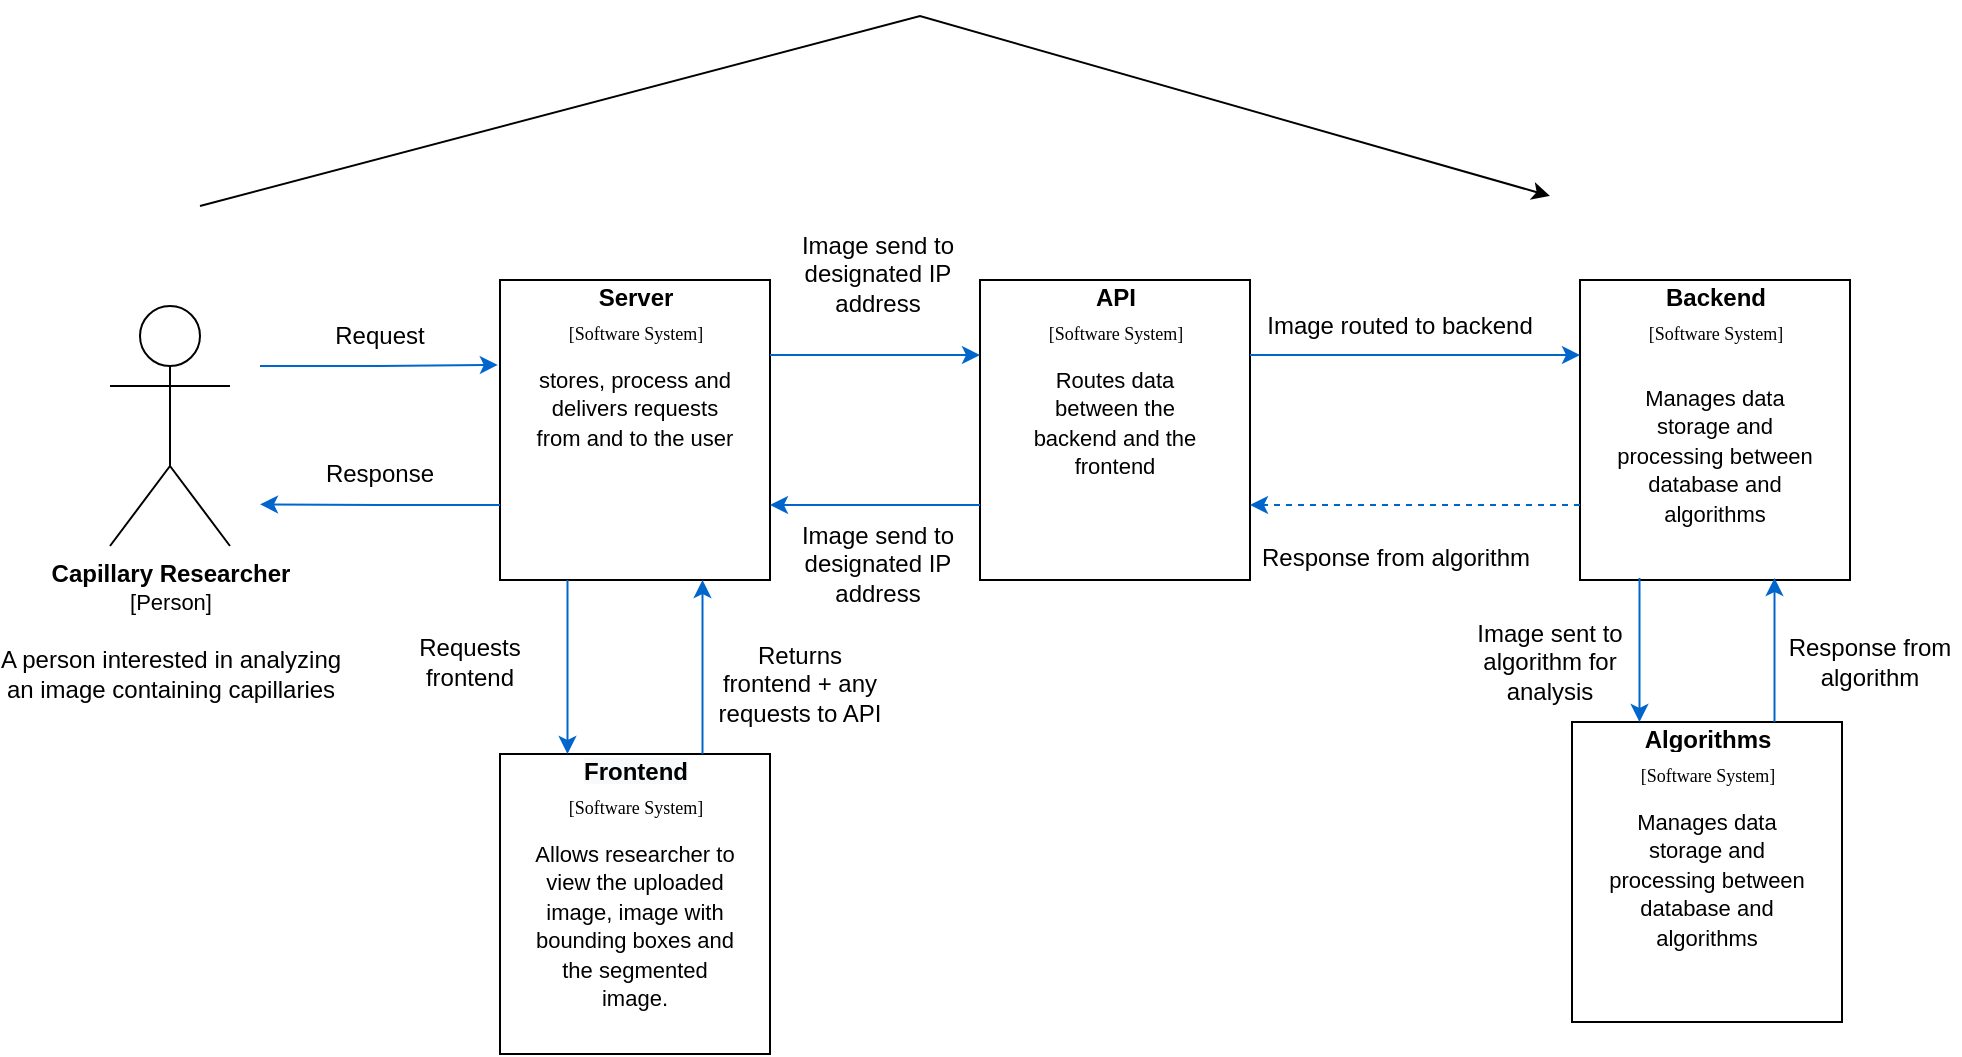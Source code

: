 <mxfile version="15.8.4" type="device" pages="6"><diagram name="System Context" id="5f0bae14-7c28-e335-631c-24af17079c00"><mxGraphModel dx="1252" dy="785" grid="1" gridSize="15" guides="1" tooltips="1" connect="1" arrows="1" fold="1" page="1" pageScale="1" pageWidth="1169" pageHeight="827" background="none" math="0" shadow="0"><root><mxCell id="0"/><mxCell id="1" parent="0"/><mxCell id="xh658QsBrIlk-r_LN61D-1" value="&lt;b&gt;Capillary Researcher&lt;br&gt;&lt;/b&gt;&lt;font style=&quot;font-size: 11px&quot;&gt;[Person]&lt;br&gt;&lt;/font&gt;&lt;br&gt;A person interested in analyzing&lt;br&gt;an image containing capillaries" style="shape=umlActor;verticalLabelPosition=bottom;verticalAlign=top;html=1;outlineConnect=0;" parent="1" vertex="1"><mxGeometry x="105" y="250" width="60" height="120" as="geometry"/></mxCell><mxCell id="RORuCxrO1sAnSxa74c-6-46" value="" style="group" parent="1" vertex="1" connectable="0"><mxGeometry x="300" y="474" width="135" height="150" as="geometry"/></mxCell><mxCell id="RORuCxrO1sAnSxa74c-6-30" value="" style="rounded=0;whiteSpace=wrap;html=1;" parent="RORuCxrO1sAnSxa74c-6-46" vertex="1"><mxGeometry width="135" height="150" as="geometry"/></mxCell><mxCell id="RORuCxrO1sAnSxa74c-6-31" value="&#10;&#10;&lt;b style=&quot;color: rgb(0, 0, 0); font-family: helvetica; font-size: 12px; font-style: normal; letter-spacing: normal; text-align: center; text-indent: 0px; text-transform: none; word-spacing: 0px; background-color: rgb(248, 249, 250);&quot;&gt;Frontend&lt;/b&gt;&#10;&#10;" style="rounded=0;whiteSpace=wrap;html=1;strokeColor=none;" parent="RORuCxrO1sAnSxa74c-6-46" vertex="1"><mxGeometry x="22.5" y="1" width="90" height="15" as="geometry"/></mxCell><mxCell id="RORuCxrO1sAnSxa74c-6-32" value="&lt;font style=&quot;font-size: 9px;&quot;&gt;[Software System]&lt;/font&gt;" style="rounded=0;whiteSpace=wrap;html=1;strokeColor=none;verticalAlign=top;fontFamily=Verdana;fontSize=9;" parent="RORuCxrO1sAnSxa74c-6-46" vertex="1"><mxGeometry x="22.5" y="15" width="90" height="30" as="geometry"/></mxCell><mxCell id="RORuCxrO1sAnSxa74c-6-38" value="&lt;span style=&quot;font-size: 11px&quot;&gt;Allows researcher to view the uploaded image, image with bounding boxes and the segmented image.&lt;/span&gt;" style="rounded=0;whiteSpace=wrap;html=1;strokeColor=none;labelPosition=center;verticalLabelPosition=middle;align=center;verticalAlign=top;textDirection=ltr;" parent="RORuCxrO1sAnSxa74c-6-46" vertex="1"><mxGeometry x="15" y="36" width="105" height="99" as="geometry"/></mxCell><mxCell id="RORuCxrO1sAnSxa74c-6-47" value="" style="group" parent="1" vertex="1" connectable="0"><mxGeometry x="540" y="237" width="135" height="150" as="geometry"/></mxCell><mxCell id="RORuCxrO1sAnSxa74c-6-48" value="" style="rounded=0;whiteSpace=wrap;html=1;" parent="RORuCxrO1sAnSxa74c-6-47" vertex="1"><mxGeometry width="135" height="150" as="geometry"/></mxCell><mxCell id="RORuCxrO1sAnSxa74c-6-69" value="" style="group" parent="RORuCxrO1sAnSxa74c-6-47" vertex="1" connectable="0"><mxGeometry x="15" y="1" width="105" height="134" as="geometry"/></mxCell><mxCell id="RORuCxrO1sAnSxa74c-6-49" value="&lt;b&gt;API&lt;/b&gt;" style="rounded=0;whiteSpace=wrap;html=1;strokeColor=none;" parent="RORuCxrO1sAnSxa74c-6-69" vertex="1"><mxGeometry x="7.5" width="90" height="15" as="geometry"/></mxCell><mxCell id="RORuCxrO1sAnSxa74c-6-50" value="&lt;font style=&quot;font-size: 9px;&quot;&gt;[Software System]&lt;/font&gt;" style="rounded=0;whiteSpace=wrap;html=1;strokeColor=none;verticalAlign=top;fontFamily=Verdana;fontSize=9;" parent="RORuCxrO1sAnSxa74c-6-69" vertex="1"><mxGeometry x="7.5" y="14" width="90" height="30" as="geometry"/></mxCell><mxCell id="RORuCxrO1sAnSxa74c-6-51" value="&lt;span style=&quot;font-size: 11px&quot;&gt;Routes data between the backend and the frontend&lt;/span&gt;" style="rounded=0;whiteSpace=wrap;html=1;strokeColor=none;labelPosition=center;verticalLabelPosition=middle;align=center;verticalAlign=top;textDirection=ltr;" parent="RORuCxrO1sAnSxa74c-6-69" vertex="1"><mxGeometry y="35" width="105" height="99" as="geometry"/></mxCell><mxCell id="RORuCxrO1sAnSxa74c-6-52" value="" style="group" parent="1" vertex="1" connectable="0"><mxGeometry x="780" y="237" width="135" height="161" as="geometry"/></mxCell><mxCell id="RORuCxrO1sAnSxa74c-6-53" value="" style="rounded=0;whiteSpace=wrap;html=1;" parent="RORuCxrO1sAnSxa74c-6-52" vertex="1"><mxGeometry x="60" width="135" height="150" as="geometry"/></mxCell><mxCell id="RORuCxrO1sAnSxa74c-6-54" value="&lt;b&gt;Backend&lt;/b&gt;" style="rounded=0;whiteSpace=wrap;html=1;strokeColor=none;" parent="RORuCxrO1sAnSxa74c-6-52" vertex="1"><mxGeometry x="82.5" y="1" width="90" height="15" as="geometry"/></mxCell><mxCell id="RORuCxrO1sAnSxa74c-6-55" value="&lt;font style=&quot;font-size: 9px;&quot;&gt;[Software System]&lt;/font&gt;" style="rounded=0;whiteSpace=wrap;html=1;strokeColor=none;verticalAlign=top;fontFamily=Verdana;fontSize=9;" parent="RORuCxrO1sAnSxa74c-6-52" vertex="1"><mxGeometry x="82.5" y="15" width="90" height="30" as="geometry"/></mxCell><mxCell id="RORuCxrO1sAnSxa74c-6-56" value="&lt;span style=&quot;font-size: 11px&quot;&gt;Manages data storage and processing between database and algorithms&lt;/span&gt;" style="rounded=0;whiteSpace=wrap;html=1;strokeColor=none;labelPosition=center;verticalLabelPosition=middle;align=center;verticalAlign=top;textDirection=ltr;" parent="RORuCxrO1sAnSxa74c-6-52" vertex="1"><mxGeometry x="75" y="45" width="105" height="99" as="geometry"/></mxCell><mxCell id="RORuCxrO1sAnSxa74c-6-76" value="Image routed to backend" style="text;html=1;strokeColor=none;fillColor=none;align=center;verticalAlign=middle;whiteSpace=wrap;rounded=0;" parent="RORuCxrO1sAnSxa74c-6-52" vertex="1"><mxGeometry x="-105" width="150" height="45" as="geometry"/></mxCell><mxCell id="RORuCxrO1sAnSxa74c-6-82" value="&lt;span style=&quot;text-align: center&quot;&gt;Response from algorithm&lt;/span&gt;&lt;div style=&quot;text-align: center&quot;&gt;&lt;/div&gt;" style="text;html=1;strokeColor=none;fillColor=none;align=left;verticalAlign=middle;whiteSpace=wrap;rounded=0;" parent="RORuCxrO1sAnSxa74c-6-52" vertex="1"><mxGeometry x="-101" y="117.5" width="146" height="43.5" as="geometry"/></mxCell><mxCell id="RORuCxrO1sAnSxa74c-6-57" value="" style="group" parent="1" vertex="1" connectable="0"><mxGeometry x="836" y="458" width="135" height="150" as="geometry"/></mxCell><mxCell id="RORuCxrO1sAnSxa74c-6-58" value="" style="rounded=0;whiteSpace=wrap;html=1;" parent="RORuCxrO1sAnSxa74c-6-57" vertex="1"><mxGeometry width="135" height="150" as="geometry"/></mxCell><mxCell id="RORuCxrO1sAnSxa74c-6-59" value="&lt;b&gt;Algorithms&lt;/b&gt;" style="rounded=0;whiteSpace=wrap;html=1;strokeColor=none;" parent="RORuCxrO1sAnSxa74c-6-57" vertex="1"><mxGeometry x="22.5" y="1" width="90" height="15" as="geometry"/></mxCell><mxCell id="RORuCxrO1sAnSxa74c-6-60" value="&lt;font style=&quot;font-size: 9px;&quot;&gt;[Software System]&lt;/font&gt;" style="rounded=0;whiteSpace=wrap;html=1;strokeColor=none;verticalAlign=top;fontFamily=Verdana;fontSize=9;" parent="RORuCxrO1sAnSxa74c-6-57" vertex="1"><mxGeometry x="22.5" y="15" width="90" height="30" as="geometry"/></mxCell><mxCell id="RORuCxrO1sAnSxa74c-6-61" value="&lt;span style=&quot;font-size: 11px&quot;&gt;Manages data storage and processing between database and algorithms&lt;/span&gt;" style="rounded=0;whiteSpace=wrap;html=1;strokeColor=none;labelPosition=center;verticalLabelPosition=middle;align=center;verticalAlign=top;textDirection=ltr;" parent="RORuCxrO1sAnSxa74c-6-57" vertex="1"><mxGeometry x="15" y="36" width="105" height="99" as="geometry"/></mxCell><mxCell id="RORuCxrO1sAnSxa74c-6-70" style="edgeStyle=orthogonalEdgeStyle;rounded=0;orthogonalLoop=1;jettySize=auto;html=1;exitX=0;exitY=0.75;exitDx=0;exitDy=0;entryX=1;entryY=0.75;entryDx=0;entryDy=0;dashed=1;fontFamily=Verdana;fontSize=9;fontColor=#FFFFFF;startArrow=none;startFill=0;strokeColor=#0066CC;fillColor=#0066CC;" parent="1" source="RORuCxrO1sAnSxa74c-6-53" target="RORuCxrO1sAnSxa74c-6-48" edge="1"><mxGeometry relative="1" as="geometry"/></mxCell><mxCell id="RORuCxrO1sAnSxa74c-6-75" value="Image send to designated IP address" style="text;html=1;strokeColor=none;fillColor=none;align=center;verticalAlign=middle;whiteSpace=wrap;rounded=0;" parent="1" vertex="1"><mxGeometry x="444" y="204" width="90" height="60" as="geometry"/></mxCell><mxCell id="RORuCxrO1sAnSxa74c-6-81" value="Image send to designated IP address" style="text;html=1;strokeColor=none;fillColor=none;align=center;verticalAlign=middle;whiteSpace=wrap;rounded=0;" parent="1" vertex="1"><mxGeometry x="444" y="349" width="90" height="60" as="geometry"/></mxCell><mxCell id="RORuCxrO1sAnSxa74c-6-90" value="Image sent to algorithm for analysis" style="text;html=1;strokeColor=none;fillColor=none;align=center;verticalAlign=middle;whiteSpace=wrap;rounded=0;" parent="1" vertex="1"><mxGeometry x="780" y="398" width="90" height="60" as="geometry"/></mxCell><mxCell id="jDlVcL5mRdqLPqfwnm-Z-1" value="" style="group" parent="1" vertex="1" connectable="0"><mxGeometry x="300" y="237" width="135" height="150" as="geometry"/></mxCell><mxCell id="jDlVcL5mRdqLPqfwnm-Z-2" value="" style="rounded=0;whiteSpace=wrap;html=1;" parent="jDlVcL5mRdqLPqfwnm-Z-1" vertex="1"><mxGeometry width="135" height="150" as="geometry"/></mxCell><mxCell id="jDlVcL5mRdqLPqfwnm-Z-3" value="&lt;b&gt;Server&lt;/b&gt;" style="rounded=0;whiteSpace=wrap;html=1;strokeColor=none;" parent="jDlVcL5mRdqLPqfwnm-Z-1" vertex="1"><mxGeometry x="22.5" y="1" width="90" height="15" as="geometry"/></mxCell><mxCell id="jDlVcL5mRdqLPqfwnm-Z-4" value="&lt;font style=&quot;font-size: 9px;&quot;&gt;[Software System]&lt;/font&gt;" style="rounded=0;whiteSpace=wrap;html=1;strokeColor=none;verticalAlign=top;fontFamily=Verdana;fontSize=9;" parent="jDlVcL5mRdqLPqfwnm-Z-1" vertex="1"><mxGeometry x="22.5" y="15" width="90" height="30" as="geometry"/></mxCell><mxCell id="jDlVcL5mRdqLPqfwnm-Z-5" value="&lt;span style=&quot;font-size: 11px&quot;&gt;stores, process and delivers requests from and to the user&lt;/span&gt;" style="rounded=0;whiteSpace=wrap;html=1;strokeColor=none;labelPosition=center;verticalLabelPosition=middle;align=center;verticalAlign=top;textDirection=ltr;" parent="jDlVcL5mRdqLPqfwnm-Z-1" vertex="1"><mxGeometry x="15" y="36" width="105" height="99" as="geometry"/></mxCell><mxCell id="jDlVcL5mRdqLPqfwnm-Z-15" style="edgeStyle=orthogonalEdgeStyle;rounded=0;orthogonalLoop=1;jettySize=auto;html=1;exitX=0;exitY=0.75;exitDx=0;exitDy=0;fontFamily=Verdana;fontSize=9;fontColor=#FFFFFF;startArrow=none;startFill=0;strokeColor=#0066CC;fillColor=#0066CC;" parent="1" source="jDlVcL5mRdqLPqfwnm-Z-2" edge="1"><mxGeometry relative="1" as="geometry"><mxPoint x="180" y="349.172" as="targetPoint"/></mxGeometry></mxCell><mxCell id="jDlVcL5mRdqLPqfwnm-Z-19" value="" style="edgeStyle=elbowEdgeStyle;elbow=horizontal;endArrow=classic;html=1;rounded=0;fontFamily=Verdana;fontSize=9;fontColor=#FFFFFF;strokeColor=#0066CC;fillColor=#0066CC;entryX=-0.008;entryY=0.283;entryDx=0;entryDy=0;entryPerimeter=0;" parent="1" target="jDlVcL5mRdqLPqfwnm-Z-2" edge="1"><mxGeometry width="50" height="50" relative="1" as="geometry"><mxPoint x="180" y="280" as="sourcePoint"/><mxPoint x="285" y="280" as="targetPoint"/></mxGeometry></mxCell><mxCell id="jDlVcL5mRdqLPqfwnm-Z-22" value="Request" style="text;html=1;strokeColor=none;fillColor=none;align=center;verticalAlign=middle;whiteSpace=wrap;rounded=0;" parent="1" vertex="1"><mxGeometry x="195" y="250" width="90" height="30" as="geometry"/></mxCell><mxCell id="HZWZh4h9nX1114u28gDN-1" value="Response" style="text;html=1;strokeColor=none;fillColor=none;align=center;verticalAlign=middle;whiteSpace=wrap;rounded=0;" parent="1" vertex="1"><mxGeometry x="195" y="319" width="90" height="30" as="geometry"/></mxCell><mxCell id="qdi1z0Y1QbcA2tyoHr7i-172" style="edgeStyle=none;rounded=0;orthogonalLoop=1;jettySize=auto;html=1;exitX=0.25;exitY=1;exitDx=0;exitDy=0;entryX=0.25;entryY=0;entryDx=0;entryDy=0;fontFamily=Verdana;fontSize=9;fontColor=#FFFFFF;startArrow=none;startFill=0;strokeColor=#0066CC;fillColor=#0066CC;" parent="1" source="jDlVcL5mRdqLPqfwnm-Z-2" target="RORuCxrO1sAnSxa74c-6-30" edge="1"><mxGeometry relative="1" as="geometry"/></mxCell><mxCell id="qdi1z0Y1QbcA2tyoHr7i-173" style="edgeStyle=none;rounded=0;orthogonalLoop=1;jettySize=auto;html=1;exitX=0.75;exitY=0;exitDx=0;exitDy=0;entryX=0.75;entryY=1;entryDx=0;entryDy=0;fontFamily=Verdana;fontSize=9;fontColor=#FFFFFF;startArrow=none;startFill=0;strokeColor=#0066CC;fillColor=#0066CC;" parent="1" source="RORuCxrO1sAnSxa74c-6-30" target="jDlVcL5mRdqLPqfwnm-Z-2" edge="1"><mxGeometry relative="1" as="geometry"/></mxCell><mxCell id="qdi1z0Y1QbcA2tyoHr7i-176" style="edgeStyle=none;rounded=0;orthogonalLoop=1;jettySize=auto;html=1;exitX=0;exitY=0.75;exitDx=0;exitDy=0;entryX=1;entryY=0.75;entryDx=0;entryDy=0;fontFamily=Verdana;fontSize=9;fontColor=#FFFFFF;startArrow=none;startFill=0;strokeColor=#0066CC;fillColor=#0066CC;" parent="1" source="RORuCxrO1sAnSxa74c-6-48" target="jDlVcL5mRdqLPqfwnm-Z-2" edge="1"><mxGeometry relative="1" as="geometry"/></mxCell><mxCell id="qdi1z0Y1QbcA2tyoHr7i-177" style="edgeStyle=none;rounded=0;orthogonalLoop=1;jettySize=auto;html=1;exitX=1;exitY=0.25;exitDx=0;exitDy=0;entryX=0;entryY=0.25;entryDx=0;entryDy=0;fontFamily=Verdana;fontSize=9;fontColor=#FFFFFF;startArrow=none;startFill=0;strokeColor=#0066CC;fillColor=#0066CC;" parent="1" source="jDlVcL5mRdqLPqfwnm-Z-2" target="RORuCxrO1sAnSxa74c-6-48" edge="1"><mxGeometry relative="1" as="geometry"/></mxCell><mxCell id="qdi1z0Y1QbcA2tyoHr7i-178" style="edgeStyle=none;rounded=0;orthogonalLoop=1;jettySize=auto;html=1;exitX=0.25;exitY=1;exitDx=0;exitDy=0;entryX=0.25;entryY=0;entryDx=0;entryDy=0;fontFamily=Verdana;fontSize=9;fontColor=#FFFFFF;startArrow=none;startFill=0;strokeColor=#0066CC;fillColor=#0066CC;" parent="1" target="RORuCxrO1sAnSxa74c-6-58" edge="1"><mxGeometry relative="1" as="geometry"><mxPoint x="869.75" y="386" as="sourcePoint"/></mxGeometry></mxCell><mxCell id="qdi1z0Y1QbcA2tyoHr7i-179" style="edgeStyle=none;rounded=0;orthogonalLoop=1;jettySize=auto;html=1;exitX=0.75;exitY=0;exitDx=0;exitDy=0;entryX=0.75;entryY=1;entryDx=0;entryDy=0;fontFamily=Verdana;fontSize=9;fontColor=#FFFFFF;startArrow=none;startFill=0;strokeColor=#0066CC;fillColor=#0066CC;" parent="1" source="RORuCxrO1sAnSxa74c-6-58" edge="1"><mxGeometry relative="1" as="geometry"><mxPoint x="937.25" y="386" as="targetPoint"/></mxGeometry></mxCell><mxCell id="qdi1z0Y1QbcA2tyoHr7i-180" value="Response from algorithm" style="text;html=1;strokeColor=none;fillColor=none;align=center;verticalAlign=middle;whiteSpace=wrap;rounded=0;" parent="1" vertex="1"><mxGeometry x="940" y="398" width="90" height="60" as="geometry"/></mxCell><mxCell id="qdi1z0Y1QbcA2tyoHr7i-181" style="edgeStyle=none;rounded=0;orthogonalLoop=1;jettySize=auto;html=1;exitX=1;exitY=0.25;exitDx=0;exitDy=0;entryX=0;entryY=0.25;entryDx=0;entryDy=0;fontFamily=Verdana;fontSize=9;fontColor=#FFFFFF;startArrow=none;startFill=0;strokeColor=#0066CC;fillColor=#0066CC;" parent="1" source="RORuCxrO1sAnSxa74c-6-48" target="RORuCxrO1sAnSxa74c-6-53" edge="1"><mxGeometry relative="1" as="geometry"/></mxCell><mxCell id="qdi1z0Y1QbcA2tyoHr7i-182" value="Requests frontend" style="text;html=1;strokeColor=none;fillColor=none;align=center;verticalAlign=middle;whiteSpace=wrap;rounded=0;" parent="1" vertex="1"><mxGeometry x="240" y="398" width="90" height="60" as="geometry"/></mxCell><mxCell id="qdi1z0Y1QbcA2tyoHr7i-183" value="Returns frontend + any requests to API" style="text;html=1;strokeColor=none;fillColor=none;align=center;verticalAlign=middle;whiteSpace=wrap;rounded=0;" parent="1" vertex="1"><mxGeometry x="405" y="409" width="90" height="60" as="geometry"/></mxCell><mxCell id="D0Vig-2Oqx0a-ZdqcErz-2" value="" style="endArrow=classic;html=1;rounded=0;" edge="1" parent="1"><mxGeometry width="50" height="50" relative="1" as="geometry"><mxPoint x="150" y="200" as="sourcePoint"/><mxPoint x="825" y="195" as="targetPoint"/><Array as="points"><mxPoint x="510" y="105"/></Array></mxGeometry></mxCell></root></mxGraphModel></diagram><diagram id="vjyDjwtBjUQkt7E8QfWM" name="System Containers"><mxGraphModel dx="2135" dy="733" grid="1" gridSize="10" guides="1" tooltips="1" connect="1" arrows="1" fold="1" page="1" pageScale="1" pageWidth="1169" pageHeight="827" math="0" shadow="0"><root><mxCell id="DJYEPNxIXRSlvO96YCQD-0"/><mxCell id="DJYEPNxIXRSlvO96YCQD-1" parent="DJYEPNxIXRSlvO96YCQD-0"/><mxCell id="PQJLyF2aIHjYMI_AYV1E-28" style="edgeStyle=none;rounded=0;orthogonalLoop=1;jettySize=auto;html=1;entryX=0;entryY=0.5;entryDx=0;entryDy=0;fontFamily=Verdana;fontSize=9;fontColor=#000000;startArrow=none;startFill=0;strokeColor=#0066CC;fillColor=#0066CC;" parent="DJYEPNxIXRSlvO96YCQD-1" source="tkt5HcNi3joFQ9Fg2P8o-1" target="PQJLyF2aIHjYMI_AYV1E-22" edge="1"><mxGeometry relative="1" as="geometry"/></mxCell><mxCell id="PQJLyF2aIHjYMI_AYV1E-29" value="User interacts with GUI" style="edgeLabel;html=1;align=center;verticalAlign=middle;resizable=0;points=[];fontSize=9;fontFamily=Verdana;fontColor=#000000;" parent="PQJLyF2aIHjYMI_AYV1E-28" vertex="1" connectable="0"><mxGeometry x="0.114" relative="1" as="geometry"><mxPoint y="-10" as="offset"/></mxGeometry></mxCell><mxCell id="tkt5HcNi3joFQ9Fg2P8o-1" value="&lt;b&gt;Capillary Researcher&lt;br&gt;&lt;/b&gt;&lt;font style=&quot;font-size: 11px&quot;&gt;[Person]&lt;br&gt;&lt;/font&gt;&lt;br&gt;A person interested in analyzing&lt;br&gt;an image containing capillaries" style="shape=umlActor;verticalLabelPosition=bottom;verticalAlign=top;html=1;outlineConnect=0;fontColor=#000000;" parent="DJYEPNxIXRSlvO96YCQD-1" vertex="1"><mxGeometry x="-130" y="260.67" width="60" height="120" as="geometry"/></mxCell><mxCell id="LV4M5vIQmlmvmQFxQNSa-51" value="" style="rounded=0;whiteSpace=wrap;html=1;fontColor=#000000;" parent="DJYEPNxIXRSlvO96YCQD-1" vertex="1"><mxGeometry x="1139.74" y="310" width="390" height="240" as="geometry"/></mxCell><mxCell id="LV4M5vIQmlmvmQFxQNSa-52" value="&lt;b&gt;Backend&lt;/b&gt;" style="rounded=0;whiteSpace=wrap;html=1;strokeColor=none;fontColor=#000000;" parent="DJYEPNxIXRSlvO96YCQD-1" vertex="1"><mxGeometry x="1169.74" y="323.71" width="263.33" height="18.65" as="geometry"/></mxCell><mxCell id="LV4M5vIQmlmvmQFxQNSa-53" value="&lt;font style=&quot;font-size: 9px;&quot;&gt;[Software System]&lt;/font&gt;" style="rounded=0;whiteSpace=wrap;html=1;strokeColor=none;verticalAlign=top;fontFamily=Verdana;fontSize=9;fontColor=#000000;" parent="DJYEPNxIXRSlvO96YCQD-1" vertex="1"><mxGeometry x="1258.91" y="342.857" width="90" height="27.643" as="geometry"/></mxCell><mxCell id="khsP7lMVNg1kk4Duu53g-0" value="" style="group;fontColor=#000000;" parent="DJYEPNxIXRSlvO96YCQD-1" vertex="1" connectable="0"><mxGeometry x="1388.74" y="380.67" width="130" height="171.86" as="geometry"/></mxCell><mxCell id="khsP7lMVNg1kk4Duu53g-1" value="" style="rounded=0;whiteSpace=wrap;html=1;fontColor=#000000;" parent="khsP7lMVNg1kk4Duu53g-0" vertex="1"><mxGeometry width="130" height="140.002" as="geometry"/></mxCell><mxCell id="khsP7lMVNg1kk4Duu53g-2" value="" style="group;fontColor=#000000;" parent="khsP7lMVNg1kk4Duu53g-0" vertex="1" connectable="0"><mxGeometry x="14.444" y="1.15" width="115.556" height="118.852" as="geometry"/></mxCell><mxCell id="khsP7lMVNg1kk4Duu53g-3" value="&lt;b&gt;Database&lt;/b&gt;" style="rounded=0;whiteSpace=wrap;html=1;strokeColor=none;fontColor=#000000;" parent="khsP7lMVNg1kk4Duu53g-2" vertex="1"><mxGeometry x="-9.63" width="115.556" height="30.0" as="geometry"/></mxCell><mxCell id="khsP7lMVNg1kk4Duu53g-4" value="&lt;font style=&quot;font-size: 9px&quot;&gt;[Postgres- SQL]&lt;/font&gt;" style="rounded=0;whiteSpace=wrap;html=1;strokeColor=none;verticalAlign=top;fontFamily=Verdana;fontSize=9;fontColor=#000000;" parent="khsP7lMVNg1kk4Duu53g-0" vertex="1"><mxGeometry x="9.63" y="32.711" width="105.926" height="26.61" as="geometry"/></mxCell><mxCell id="khsP7lMVNg1kk4Duu53g-5" value="&lt;span style=&quot;font-size: 11px&quot;&gt;Stores data uploaded by the user and generated by the deep learning script&lt;/span&gt;" style="rounded=0;whiteSpace=wrap;html=1;strokeColor=none;labelPosition=center;verticalLabelPosition=middle;align=center;verticalAlign=top;textDirection=ltr;fontColor=#000000;" parent="khsP7lMVNg1kk4Duu53g-0" vertex="1"><mxGeometry x="14.444" y="51.334" width="101.111" height="87.809" as="geometry"/></mxCell><mxCell id="khsP7lMVNg1kk4Duu53g-6" value="" style="group;fontColor=#000000;" parent="DJYEPNxIXRSlvO96YCQD-1" vertex="1" connectable="0"><mxGeometry x="1159.74" y="380.666" width="135" height="171.857" as="geometry"/></mxCell><mxCell id="khsP7lMVNg1kk4Duu53g-7" value="" style="rounded=0;whiteSpace=wrap;html=1;fontColor=#000000;" parent="khsP7lMVNg1kk4Duu53g-6" vertex="1"><mxGeometry width="135" height="140" as="geometry"/></mxCell><mxCell id="khsP7lMVNg1kk4Duu53g-8" value="" style="group;fontColor=#000000;" parent="khsP7lMVNg1kk4Duu53g-6" vertex="1" connectable="0"><mxGeometry x="15" y="1.15" width="120" height="118.85" as="geometry"/></mxCell><mxCell id="khsP7lMVNg1kk4Duu53g-9" value="&lt;b&gt;Imaged Classifier&lt;/b&gt;" style="rounded=0;whiteSpace=wrap;html=1;strokeColor=none;fontColor=#000000;" parent="khsP7lMVNg1kk4Duu53g-8" vertex="1"><mxGeometry x="-10" width="120" height="30" as="geometry"/></mxCell><mxCell id="khsP7lMVNg1kk4Duu53g-10" value="&lt;font style=&quot;font-size: 9px&quot;&gt;[Python- Django]&lt;/font&gt;" style="rounded=0;whiteSpace=wrap;html=1;strokeColor=none;verticalAlign=top;fontFamily=Verdana;fontSize=9;fontColor=#000000;" parent="khsP7lMVNg1kk4Duu53g-6" vertex="1"><mxGeometry x="12.5" y="24.72" width="110" height="26.61" as="geometry"/></mxCell><mxCell id="khsP7lMVNg1kk4Duu53g-11" value="&lt;span style=&quot;font-size: 11px&quot;&gt;Contains the script to analyze a capillary image&lt;/span&gt;" style="rounded=0;whiteSpace=wrap;html=1;strokeColor=none;labelPosition=center;verticalLabelPosition=middle;align=center;verticalAlign=top;textDirection=ltr;fontColor=#000000;" parent="khsP7lMVNg1kk4Duu53g-6" vertex="1"><mxGeometry x="15" y="51.333" width="105" height="87.807" as="geometry"/></mxCell><mxCell id="tkt5HcNi3joFQ9Fg2P8o-5" value="" style="rounded=0;whiteSpace=wrap;html=1;fontColor=#000000;" parent="DJYEPNxIXRSlvO96YCQD-1" vertex="1"><mxGeometry x="540" y="620" width="165" height="221" as="geometry"/></mxCell><mxCell id="tkt5HcNi3joFQ9Fg2P8o-6" value="&#10;&#10;&lt;b style=&quot;font-family: helvetica; font-size: 12px; font-style: normal; letter-spacing: normal; text-align: center; text-indent: 0px; text-transform: none; word-spacing: 0px; background-color: rgb(248, 249, 250);&quot;&gt;Frontend&lt;/b&gt;&#10;&#10;" style="rounded=0;whiteSpace=wrap;html=1;strokeColor=none;fontColor=#000000;" parent="DJYEPNxIXRSlvO96YCQD-1" vertex="1"><mxGeometry x="557.5" y="620.72" width="140" height="40.1" as="geometry"/></mxCell><mxCell id="tkt5HcNi3joFQ9Fg2P8o-7" value="&lt;font style=&quot;font-size: 9px;&quot;&gt;[Software System]&lt;/font&gt;" style="rounded=0;whiteSpace=wrap;html=1;strokeColor=none;verticalAlign=top;fontFamily=Verdana;fontSize=9;fontColor=#000000;" parent="DJYEPNxIXRSlvO96YCQD-1" vertex="1"><mxGeometry x="582.5" y="649.357" width="90" height="28.643" as="geometry"/></mxCell><mxCell id="LV4M5vIQmlmvmQFxQNSa-22" value="" style="group;fontColor=#000000;" parent="DJYEPNxIXRSlvO96YCQD-1" vertex="1" connectable="0"><mxGeometry x="560" y="689.456" width="135" height="171.857" as="geometry"/></mxCell><mxCell id="hVnGziJ-jip9R8Sl9lR0-2" value="" style="group;fontColor=#000000;" parent="LV4M5vIQmlmvmQFxQNSa-22" vertex="1" connectable="0"><mxGeometry width="135" height="140" as="geometry"/></mxCell><mxCell id="LV4M5vIQmlmvmQFxQNSa-23" value="" style="rounded=0;whiteSpace=wrap;html=1;fontColor=#000000;" parent="hVnGziJ-jip9R8Sl9lR0-2" vertex="1"><mxGeometry width="135" height="140" as="geometry"/></mxCell><mxCell id="LV4M5vIQmlmvmQFxQNSa-26" value="&lt;font style=&quot;font-size: 9px&quot;&gt;[Javascript - React]&lt;/font&gt;" style="rounded=0;whiteSpace=wrap;html=1;strokeColor=none;verticalAlign=top;fontFamily=Verdana;fontSize=9;fontColor=#000000;" parent="hVnGziJ-jip9R8Sl9lR0-2" vertex="1"><mxGeometry x="10" y="32.71" width="110" height="26.61" as="geometry"/></mxCell><mxCell id="LV4M5vIQmlmvmQFxQNSa-27" value="&lt;span style=&quot;font-size: 11px&quot;&gt;Compiles and delivery&amp;nbsp; the frontend content to the user on a web browser&lt;/span&gt;" style="rounded=0;whiteSpace=wrap;html=1;strokeColor=none;labelPosition=center;verticalLabelPosition=middle;align=center;verticalAlign=top;textDirection=ltr;fontColor=#000000;" parent="hVnGziJ-jip9R8Sl9lR0-2" vertex="1"><mxGeometry x="15" y="51.333" width="105" height="87.807" as="geometry"/></mxCell><mxCell id="LV4M5vIQmlmvmQFxQNSa-25" value="&lt;b&gt;Single Page Application&lt;/b&gt;" style="rounded=0;whiteSpace=wrap;html=1;strokeColor=none;fontColor=#000000;" parent="hVnGziJ-jip9R8Sl9lR0-2" vertex="1"><mxGeometry x="12.5" y="2.71" width="110" height="30" as="geometry"/></mxCell><mxCell id="hVnGziJ-jip9R8Sl9lR0-4" value="" style="group;fontColor=#000000;" parent="DJYEPNxIXRSlvO96YCQD-1" vertex="1" connectable="0"><mxGeometry x="869.36" y="310" width="170" height="240" as="geometry"/></mxCell><mxCell id="LV4M5vIQmlmvmQFxQNSa-29" value="" style="rounded=0;whiteSpace=wrap;html=1;fontColor=#000000;" parent="hVnGziJ-jip9R8Sl9lR0-4" vertex="1"><mxGeometry width="170" height="240.0" as="geometry"/></mxCell><mxCell id="LV4M5vIQmlmvmQFxQNSa-30" value="&lt;b&gt;API&lt;/b&gt;" style="rounded=0;whiteSpace=wrap;html=1;strokeColor=none;fontColor=#000000;" parent="hVnGziJ-jip9R8Sl9lR0-4" vertex="1"><mxGeometry x="25" y="5.154" width="120" height="45.829" as="geometry"/></mxCell><mxCell id="LV4M5vIQmlmvmQFxQNSa-31" value="&lt;font style=&quot;font-size: 9px;&quot;&gt;[Software System]&lt;/font&gt;" style="rounded=0;whiteSpace=wrap;html=1;strokeColor=none;verticalAlign=top;fontFamily=Verdana;fontSize=9;fontColor=#000000;" parent="hVnGziJ-jip9R8Sl9lR0-4" vertex="1"><mxGeometry x="40" y="35.837" width="90" height="32.735" as="geometry"/></mxCell><mxCell id="2DYNyLAG3DM_7VTLodDk-44" value="" style="group;fontColor=#000000;" parent="hVnGziJ-jip9R8Sl9lR0-4" vertex="1" connectable="0"><mxGeometry x="10" y="69.43" width="150" height="142.57" as="geometry"/></mxCell><mxCell id="2DYNyLAG3DM_7VTLodDk-45" value="" style="rounded=0;whiteSpace=wrap;html=1;fontColor=#000000;" parent="2DYNyLAG3DM_7VTLodDk-44" vertex="1"><mxGeometry width="150" height="142.57" as="geometry"/></mxCell><mxCell id="2DYNyLAG3DM_7VTLodDk-46" value="" style="group;fontColor=#000000;" parent="2DYNyLAG3DM_7VTLodDk-44" vertex="1" connectable="0"><mxGeometry x="16.667" y="0.95" width="133.333" height="127.363" as="geometry"/></mxCell><mxCell id="2DYNyLAG3DM_7VTLodDk-47" value="&lt;b&gt;Web API&lt;/b&gt;" style="rounded=0;whiteSpace=wrap;html=1;strokeColor=none;fontColor=#000000;" parent="2DYNyLAG3DM_7VTLodDk-46" vertex="1"><mxGeometry x="8.333" width="100" height="14.257" as="geometry"/></mxCell><mxCell id="2DYNyLAG3DM_7VTLodDk-49" value="&lt;span style=&quot;font-size: 11px&quot;&gt;Serializes data from Django ORM and permits access to the backend&lt;/span&gt;" style="rounded=0;whiteSpace=wrap;html=1;strokeColor=none;labelPosition=center;verticalLabelPosition=middle;align=center;verticalAlign=top;textDirection=ltr;fontColor=#000000;" parent="2DYNyLAG3DM_7VTLodDk-46" vertex="1"><mxGeometry y="33.266" width="116.667" height="94.096" as="geometry"/></mxCell><mxCell id="2DYNyLAG3DM_7VTLodDk-48" value="&lt;font style=&quot;font-size: 9px&quot;&gt;[Python - REST Framework]&lt;/font&gt;" style="rounded=0;whiteSpace=wrap;html=1;strokeColor=none;verticalAlign=top;fontFamily=Verdana;fontSize=9;fontColor=#000000;" parent="2DYNyLAG3DM_7VTLodDk-44" vertex="1"><mxGeometry x="10" y="14.252" width="134.44" height="28.514" as="geometry"/></mxCell><mxCell id="hVnGziJ-jip9R8Sl9lR0-17" value="&lt;font&gt;Response to Client&lt;/font&gt;" style="edgeLabel;html=1;align=center;verticalAlign=middle;resizable=0;points=[];fontSize=9;fontFamily=Verdana;fontColor=#000000;" parent="DJYEPNxIXRSlvO96YCQD-1" vertex="1" connectable="0"><mxGeometry x="290.002" y="460.004" as="geometry"/></mxCell><mxCell id="REGJooDyooe8HpXWy-Xx-1" value="" style="rounded=0;whiteSpace=wrap;html=1;fontColor=#000000;" parent="DJYEPNxIXRSlvO96YCQD-1" vertex="1"><mxGeometry x="390" y="310" width="390" height="240" as="geometry"/></mxCell><mxCell id="REGJooDyooe8HpXWy-Xx-2" value="" style="group;fontColor=#000000;" parent="DJYEPNxIXRSlvO96YCQD-1" vertex="1" connectable="0"><mxGeometry x="400" y="381.346" width="135" height="171.857" as="geometry"/></mxCell><mxCell id="REGJooDyooe8HpXWy-Xx-3" value="" style="rounded=0;whiteSpace=wrap;html=1;fontColor=#000000;" parent="REGJooDyooe8HpXWy-Xx-2" vertex="1"><mxGeometry width="135" height="140" as="geometry"/></mxCell><mxCell id="REGJooDyooe8HpXWy-Xx-4" value="" style="group;fontColor=#000000;" parent="REGJooDyooe8HpXWy-Xx-2" vertex="1" connectable="0"><mxGeometry x="15" y="1.15" width="105" height="118.85" as="geometry"/></mxCell><mxCell id="REGJooDyooe8HpXWy-Xx-5" value="&lt;b&gt;Nginx&lt;/b&gt;" style="rounded=0;whiteSpace=wrap;html=1;strokeColor=none;fontColor=#000000;" parent="REGJooDyooe8HpXWy-Xx-4" vertex="1"><mxGeometry x="7.5" width="90" height="13.304" as="geometry"/></mxCell><mxCell id="REGJooDyooe8HpXWy-Xx-6" value="&lt;font style=&quot;font-size: 9px&quot;&gt;[Web Server]&lt;/font&gt;" style="rounded=0;whiteSpace=wrap;html=1;strokeColor=none;verticalAlign=top;fontFamily=Verdana;fontSize=9;fontColor=#000000;" parent="REGJooDyooe8HpXWy-Xx-4" vertex="1"><mxGeometry x="7.5" y="12.417" width="90" height="26.608" as="geometry"/></mxCell><mxCell id="REGJooDyooe8HpXWy-Xx-7" value="&lt;span style=&quot;font-size: 11px&quot;&gt;A reverse proxy that redirects to Gunicorn or serves static file itself&lt;/span&gt;" style="rounded=0;whiteSpace=wrap;html=1;strokeColor=none;labelPosition=center;verticalLabelPosition=middle;align=center;verticalAlign=top;textDirection=ltr;fontColor=#000000;" parent="REGJooDyooe8HpXWy-Xx-4" vertex="1"><mxGeometry y="31.043" width="105" height="87.807" as="geometry"/></mxCell><mxCell id="REGJooDyooe8HpXWy-Xx-8" value="Server" style="rounded=0;whiteSpace=wrap;html=1;strokeColor=none;fontColor=#000000;" parent="DJYEPNxIXRSlvO96YCQD-1" vertex="1"><mxGeometry x="460.003" y="311.403" width="263.333" height="40.1" as="geometry"/></mxCell><mxCell id="REGJooDyooe8HpXWy-Xx-9" value="&lt;font style=&quot;font-size: 9px;&quot;&gt;[Software System]&lt;/font&gt;" style="rounded=0;whiteSpace=wrap;html=1;strokeColor=none;verticalAlign=top;fontFamily=Verdana;fontSize=9;fontColor=#000000;" parent="DJYEPNxIXRSlvO96YCQD-1" vertex="1"><mxGeometry x="546.67" y="341.857" width="90" height="28.643" as="geometry"/></mxCell><mxCell id="REGJooDyooe8HpXWy-Xx-10" value="" style="group;fontColor=#000000;" parent="DJYEPNxIXRSlvO96YCQD-1" vertex="1" connectable="0"><mxGeometry x="620" y="382.0" width="135" height="140.4" as="geometry"/></mxCell><mxCell id="REGJooDyooe8HpXWy-Xx-11" value="" style="rounded=0;whiteSpace=wrap;html=1;fontColor=#000000;" parent="REGJooDyooe8HpXWy-Xx-10" vertex="1"><mxGeometry width="135" height="140" as="geometry"/></mxCell><mxCell id="REGJooDyooe8HpXWy-Xx-12" value="" style="group;fontColor=#000000;" parent="REGJooDyooe8HpXWy-Xx-10" vertex="1" connectable="0"><mxGeometry x="15" y="0.933" width="110" height="125.067" as="geometry"/></mxCell><mxCell id="REGJooDyooe8HpXWy-Xx-13" value="&lt;b&gt;Gunicorn&lt;/b&gt;" style="rounded=0;whiteSpace=wrap;html=1;strokeColor=none;fontColor=#000000;" parent="REGJooDyooe8HpXWy-Xx-12" vertex="1"><mxGeometry x="7.5" width="90" height="14" as="geometry"/></mxCell><mxCell id="REGJooDyooe8HpXWy-Xx-14" value="&lt;font style=&quot;font-size: 9px&quot;&gt;[Application Server -WSGI]&lt;/font&gt;" style="rounded=0;whiteSpace=wrap;html=1;strokeColor=none;verticalAlign=top;fontFamily=Verdana;fontSize=9;fontColor=#000000;" parent="REGJooDyooe8HpXWy-Xx-12" vertex="1"><mxGeometry x="-10" y="13.066" width="120" height="28.0" as="geometry"/></mxCell><mxCell id="REGJooDyooe8HpXWy-Xx-15" value="&lt;span style=&quot;font-size: 11px&quot;&gt;For handling requests for dynamic data. An interface between web server and web application&lt;/span&gt;" style="rounded=0;whiteSpace=wrap;html=1;strokeColor=none;labelPosition=center;verticalLabelPosition=middle;align=center;verticalAlign=top;textDirection=ltr;fontColor=#000000;" parent="REGJooDyooe8HpXWy-Xx-10" vertex="1"><mxGeometry x="17.5" y="48" width="105" height="82" as="geometry"/></mxCell><mxCell id="LV4M5vIQmlmvmQFxQNSa-73" value="" style="rounded=0;whiteSpace=wrap;html=1;fontColor=#000000;" parent="DJYEPNxIXRSlvO96YCQD-1" vertex="1"><mxGeometry x="1049.75" y="600.82" width="410" height="210" as="geometry"/></mxCell><mxCell id="LV4M5vIQmlmvmQFxQNSa-74" value="&lt;b&gt;Algorithms&lt;/b&gt;" style="rounded=0;whiteSpace=wrap;html=1;strokeColor=none;fontColor=#000000;" parent="DJYEPNxIXRSlvO96YCQD-1" vertex="1"><mxGeometry x="1123.08" y="610" width="263.33" height="20.93" as="geometry"/></mxCell><mxCell id="LV4M5vIQmlmvmQFxQNSa-75" value="&lt;font style=&quot;font-size: 9px;&quot;&gt;[Software System]&lt;/font&gt;" style="rounded=0;whiteSpace=wrap;html=1;strokeColor=none;verticalAlign=top;fontFamily=Verdana;fontSize=9;fontColor=#000000;" parent="DJYEPNxIXRSlvO96YCQD-1" vertex="1"><mxGeometry x="1209.75" y="629.46" width="90" height="28.82" as="geometry"/></mxCell><mxCell id="f0c4sv0o095P2CCr77nY-13" value="" style="group;fontColor=#000000;" parent="DJYEPNxIXRSlvO96YCQD-1" vertex="1" connectable="0"><mxGeometry x="1109.74" y="677.996" width="135" height="171.857" as="geometry"/></mxCell><mxCell id="f0c4sv0o095P2CCr77nY-14" value="" style="rounded=0;whiteSpace=wrap;html=1;fontColor=#000000;" parent="f0c4sv0o095P2CCr77nY-13" vertex="1"><mxGeometry x="-40" y="-19.18" width="135" height="140" as="geometry"/></mxCell><mxCell id="f0c4sv0o095P2CCr77nY-15" value="" style="group;fontColor=#000000;" parent="f0c4sv0o095P2CCr77nY-13" vertex="1" connectable="0"><mxGeometry x="-25" y="-18.03" width="120" height="118.85" as="geometry"/></mxCell><mxCell id="f0c4sv0o095P2CCr77nY-16" value="&lt;b&gt;Region Proposal&lt;/b&gt;" style="rounded=0;whiteSpace=wrap;html=1;strokeColor=none;fontColor=#000000;" parent="f0c4sv0o095P2CCr77nY-15" vertex="1"><mxGeometry x="-10" width="120" height="30" as="geometry"/></mxCell><mxCell id="f0c4sv0o095P2CCr77nY-17" value="&lt;font style=&quot;font-size: 9px&quot;&gt;[Python - OpenCV]&lt;/font&gt;" style="rounded=0;whiteSpace=wrap;html=1;strokeColor=none;verticalAlign=top;fontFamily=Verdana;fontSize=9;fontColor=#000000;" parent="f0c4sv0o095P2CCr77nY-13" vertex="1"><mxGeometry x="-30" y="5.54" width="110" height="26.61" as="geometry"/></mxCell><mxCell id="f0c4sv0o095P2CCr77nY-18" value="&lt;span style=&quot;font-size: 11px&quot;&gt;Proposes Regions where capillaries might exist&lt;/span&gt;" style="rounded=0;whiteSpace=wrap;html=1;strokeColor=none;labelPosition=center;verticalLabelPosition=middle;align=center;verticalAlign=top;textDirection=ltr;fontColor=#000000;" parent="f0c4sv0o095P2CCr77nY-13" vertex="1"><mxGeometry x="-25" y="32.153" width="105" height="87.807" as="geometry"/></mxCell><mxCell id="f0c4sv0o095P2CCr77nY-21" value="" style="group;fontColor=#000000;" parent="DJYEPNxIXRSlvO96YCQD-1" vertex="1" connectable="0"><mxGeometry x="1349.74" y="677.996" width="135" height="171.857" as="geometry"/></mxCell><mxCell id="f0c4sv0o095P2CCr77nY-22" value="" style="rounded=0;whiteSpace=wrap;html=1;fontColor=#000000;" parent="f0c4sv0o095P2CCr77nY-21" vertex="1"><mxGeometry x="-40" y="-19.18" width="135" height="140" as="geometry"/></mxCell><mxCell id="f0c4sv0o095P2CCr77nY-23" value="" style="group;fontColor=#000000;" parent="f0c4sv0o095P2CCr77nY-21" vertex="1" connectable="0"><mxGeometry x="-25" y="-18.03" width="120" height="118.85" as="geometry"/></mxCell><mxCell id="f0c4sv0o095P2CCr77nY-24" value="&lt;b&gt;Deep Neural Network&lt;/b&gt;" style="rounded=0;whiteSpace=wrap;html=1;strokeColor=none;fontColor=#000000;" parent="f0c4sv0o095P2CCr77nY-23" vertex="1"><mxGeometry x="-10" width="120" height="30" as="geometry"/></mxCell><mxCell id="f0c4sv0o095P2CCr77nY-25" value="&lt;font style=&quot;font-size: 9px&quot;&gt;[Python - Tensorflow]&lt;/font&gt;" style="rounded=0;whiteSpace=wrap;html=1;strokeColor=none;verticalAlign=top;fontFamily=Verdana;fontSize=9;fontColor=#000000;" parent="f0c4sv0o095P2CCr77nY-21" vertex="1"><mxGeometry x="-30" y="13.53" width="110" height="26.61" as="geometry"/></mxCell><mxCell id="f0c4sv0o095P2CCr77nY-26" value="&lt;span style=&quot;font-size: 11px&quot;&gt;Classifies whether the proposed region contains a capillary or not&lt;/span&gt;" style="rounded=0;whiteSpace=wrap;html=1;strokeColor=none;labelPosition=center;verticalLabelPosition=middle;align=center;verticalAlign=top;textDirection=ltr;fontColor=#000000;" parent="f0c4sv0o095P2CCr77nY-21" vertex="1"><mxGeometry x="-25" y="32.153" width="105" height="87.807" as="geometry"/></mxCell><mxCell id="I8krvA81cMhSnaYE4Q80-21" style="edgeStyle=none;rounded=0;orthogonalLoop=1;jettySize=auto;html=1;exitX=0.25;exitY=1;exitDx=0;exitDy=0;entryX=0;entryY=0.75;entryDx=0;entryDy=0;fontFamily=Verdana;fontSize=9;fontColor=#000000;startArrow=none;startFill=0;strokeColor=#0066CC;fillColor=#0066CC;" parent="DJYEPNxIXRSlvO96YCQD-1" source="REGJooDyooe8HpXWy-Xx-3" target="LV4M5vIQmlmvmQFxQNSa-23" edge="1"><mxGeometry relative="1" as="geometry"><Array as="points"><mxPoint x="434" y="794"/></Array></mxGeometry></mxCell><mxCell id="I8krvA81cMhSnaYE4Q80-22" style="edgeStyle=none;rounded=0;orthogonalLoop=1;jettySize=auto;html=1;exitX=0;exitY=0.5;exitDx=0;exitDy=0;entryX=0.5;entryY=1;entryDx=0;entryDy=0;fontFamily=Verdana;fontSize=9;fontColor=#000000;startArrow=none;startFill=0;strokeColor=#0066CC;fillColor=#0066CC;dashed=1;" parent="DJYEPNxIXRSlvO96YCQD-1" source="LV4M5vIQmlmvmQFxQNSa-23" target="REGJooDyooe8HpXWy-Xx-3" edge="1"><mxGeometry relative="1" as="geometry"><Array as="points"><mxPoint x="468" y="759"/></Array></mxGeometry></mxCell><mxCell id="WWuFbopBXR_ECH5gmbZ4-1" value="Serves HTML, CSS, JS and Image files" style="edgeLabel;html=1;align=center;verticalAlign=middle;resizable=0;points=[];fontSize=9;fontFamily=Verdana;fontColor=#000000;" parent="I8krvA81cMhSnaYE4Q80-22" vertex="1" connectable="0"><mxGeometry x="0.204" y="3" relative="1" as="geometry"><mxPoint x="93" y="-62" as="offset"/></mxGeometry></mxCell><mxCell id="I8krvA81cMhSnaYE4Q80-24" style="edgeStyle=none;rounded=0;orthogonalLoop=1;jettySize=auto;html=1;exitX=1;exitY=0.75;exitDx=0;exitDy=0;entryX=0;entryY=0.75;entryDx=0;entryDy=0;fontFamily=Verdana;fontSize=9;fontColor=#000000;startArrow=none;startFill=0;strokeColor=#0066CC;fillColor=#0066CC;" parent="DJYEPNxIXRSlvO96YCQD-1" source="REGJooDyooe8HpXWy-Xx-11" target="2DYNyLAG3DM_7VTLodDk-45" edge="1"><mxGeometry relative="1" as="geometry"/></mxCell><mxCell id="WWuFbopBXR_ECH5gmbZ4-7" value="Invokes&lt;br&gt;a&lt;br&gt;callable&lt;br&gt;object" style="edgeLabel;html=1;align=center;verticalAlign=middle;resizable=0;points=[];fontSize=9;fontFamily=Verdana;fontColor=#000000;" parent="I8krvA81cMhSnaYE4Q80-24" vertex="1" connectable="0"><mxGeometry x="-0.161" y="-1" relative="1" as="geometry"><mxPoint x="23" y="20" as="offset"/></mxGeometry></mxCell><mxCell id="I8krvA81cMhSnaYE4Q80-25" style="edgeStyle=none;rounded=0;orthogonalLoop=1;jettySize=auto;html=1;exitX=0;exitY=0.5;exitDx=0;exitDy=0;fontFamily=Verdana;fontSize=9;fontColor=#000000;startArrow=none;startFill=0;strokeColor=#0066CC;fillColor=#0066CC;dashed=1;" parent="DJYEPNxIXRSlvO96YCQD-1" source="2DYNyLAG3DM_7VTLodDk-45" target="REGJooDyooe8HpXWy-Xx-11" edge="1"><mxGeometry relative="1" as="geometry"/></mxCell><mxCell id="WWuFbopBXR_ECH5gmbZ4-8" value="Server &lt;br&gt;response" style="edgeLabel;html=1;align=center;verticalAlign=middle;resizable=0;points=[];fontSize=9;fontFamily=Verdana;fontColor=#000000;" parent="I8krvA81cMhSnaYE4Q80-25" vertex="1" connectable="0"><mxGeometry x="0.385" y="-2" relative="1" as="geometry"><mxPoint x="37" y="-17" as="offset"/></mxGeometry></mxCell><mxCell id="k6QUB9x1YliJqY0AKKhp-0" style="edgeStyle=none;rounded=0;orthogonalLoop=1;jettySize=auto;html=1;exitX=0;exitY=0.5;exitDx=0;exitDy=0;fontFamily=Verdana;fontSize=9;fontColor=#000000;startArrow=none;startFill=0;strokeColor=#0066CC;fillColor=#0066CC;" parent="DJYEPNxIXRSlvO96YCQD-1" source="REGJooDyooe8HpXWy-Xx-11" target="REGJooDyooe8HpXWy-Xx-3" edge="1"><mxGeometry relative="1" as="geometry"/></mxCell><mxCell id="k6QUB9x1YliJqY0AKKhp-1" style="edgeStyle=none;rounded=0;orthogonalLoop=1;jettySize=auto;html=1;exitX=1;exitY=0.75;exitDx=0;exitDy=0;entryX=0;entryY=0.75;entryDx=0;entryDy=0;fontFamily=Verdana;fontSize=9;fontColor=#000000;startArrow=none;startFill=0;strokeColor=#0066CC;fillColor=#0066CC;" parent="DJYEPNxIXRSlvO96YCQD-1" source="REGJooDyooe8HpXWy-Xx-3" target="REGJooDyooe8HpXWy-Xx-11" edge="1"><mxGeometry relative="1" as="geometry"/></mxCell><mxCell id="k6QUB9x1YliJqY0AKKhp-7" style="edgeStyle=none;rounded=0;orthogonalLoop=1;jettySize=auto;html=1;exitX=1;exitY=0.75;exitDx=0;exitDy=0;entryX=0;entryY=0.75;entryDx=0;entryDy=0;fontFamily=Verdana;fontSize=9;fontColor=#000000;startArrow=none;startFill=0;strokeColor=#0066CC;fillColor=#0066CC;" parent="DJYEPNxIXRSlvO96YCQD-1" source="2DYNyLAG3DM_7VTLodDk-45" target="khsP7lMVNg1kk4Duu53g-7" edge="1"><mxGeometry relative="1" as="geometry"/></mxCell><mxCell id="WWuFbopBXR_ECH5gmbZ4-6" value="Response from&lt;br&gt;Algorithm&lt;br&gt;Script" style="edgeLabel;html=1;align=center;verticalAlign=middle;resizable=0;points=[];fontSize=9;fontFamily=Verdana;fontColor=#000000;" parent="k6QUB9x1YliJqY0AKKhp-7" vertex="1" connectable="0"><mxGeometry x="-0.162" y="-1" relative="1" as="geometry"><mxPoint x="6" y="-55" as="offset"/></mxGeometry></mxCell><mxCell id="k6QUB9x1YliJqY0AKKhp-8" style="edgeStyle=none;rounded=0;orthogonalLoop=1;jettySize=auto;html=1;exitX=0;exitY=0.5;exitDx=0;exitDy=0;fontFamily=Verdana;fontSize=9;fontColor=#000000;startArrow=none;startFill=0;strokeColor=#0066CC;fillColor=#0066CC;dashed=1;" parent="DJYEPNxIXRSlvO96YCQD-1" source="khsP7lMVNg1kk4Duu53g-7" target="2DYNyLAG3DM_7VTLodDk-45" edge="1"><mxGeometry relative="1" as="geometry"/></mxCell><mxCell id="WWuFbopBXR_ECH5gmbZ4-5" value="Post request to&lt;br&gt;Image Classifier&lt;br&gt;Script" style="edgeLabel;html=1;align=center;verticalAlign=middle;resizable=0;points=[];fontSize=9;fontFamily=Verdana;fontColor=#000000;" parent="k6QUB9x1YliJqY0AKKhp-8" vertex="1" connectable="0"><mxGeometry x="-0.102" y="1" relative="1" as="geometry"><mxPoint x="-7" y="56" as="offset"/></mxGeometry></mxCell><mxCell id="k6QUB9x1YliJqY0AKKhp-9" style="edgeStyle=none;rounded=0;orthogonalLoop=1;jettySize=auto;html=1;exitX=1;exitY=0.5;exitDx=0;exitDy=0;fontFamily=Verdana;fontSize=9;fontColor=#000000;startArrow=none;startFill=0;strokeColor=#0066CC;fillColor=#0066CC;" parent="DJYEPNxIXRSlvO96YCQD-1" source="khsP7lMVNg1kk4Duu53g-7" target="khsP7lMVNg1kk4Duu53g-1" edge="1"><mxGeometry relative="1" as="geometry"/></mxCell><mxCell id="k6QUB9x1YliJqY0AKKhp-21" value="&lt;font&gt;Saves image&lt;br&gt;generated by&lt;br&gt;algorithm&lt;br&gt;&lt;/font&gt;" style="edgeLabel;html=1;align=center;verticalAlign=middle;resizable=0;points=[];fontSize=9;fontFamily=Verdana;fontColor=#000000;" parent="k6QUB9x1YliJqY0AKKhp-9" vertex="1" connectable="0"><mxGeometry x="-0.156" y="2" relative="1" as="geometry"><mxPoint y="-17" as="offset"/></mxGeometry></mxCell><mxCell id="k6QUB9x1YliJqY0AKKhp-14" style="edgeStyle=none;rounded=0;orthogonalLoop=1;jettySize=auto;html=1;exitX=0.25;exitY=1;exitDx=0;exitDy=0;entryX=0.25;entryY=0;entryDx=0;entryDy=0;fontFamily=Verdana;fontSize=9;fontColor=#000000;startArrow=none;startFill=0;strokeColor=#0066CC;fillColor=#0066CC;" parent="DJYEPNxIXRSlvO96YCQD-1" source="khsP7lMVNg1kk4Duu53g-11" target="f0c4sv0o095P2CCr77nY-16" edge="1"><mxGeometry relative="1" as="geometry"/></mxCell><mxCell id="k6QUB9x1YliJqY0AKKhp-22" value="&lt;font&gt;Sends image to be analyzed&lt;/font&gt;" style="edgeLabel;html=1;align=center;verticalAlign=middle;resizable=0;points=[];fontSize=9;fontFamily=Verdana;fontColor=#000000;" parent="k6QUB9x1YliJqY0AKKhp-14" vertex="1" connectable="0"><mxGeometry x="-0.19" relative="1" as="geometry"><mxPoint x="-80" y="6" as="offset"/></mxGeometry></mxCell><mxCell id="k6QUB9x1YliJqY0AKKhp-15" style="edgeStyle=none;rounded=0;orthogonalLoop=1;jettySize=auto;html=1;exitX=1;exitY=0.5;exitDx=0;exitDy=0;fontFamily=Verdana;fontSize=9;fontColor=#000000;startArrow=none;startFill=0;strokeColor=#0066CC;fillColor=#0066CC;" parent="DJYEPNxIXRSlvO96YCQD-1" source="f0c4sv0o095P2CCr77nY-14" target="f0c4sv0o095P2CCr77nY-22" edge="1"><mxGeometry relative="1" as="geometry"/></mxCell><mxCell id="k6QUB9x1YliJqY0AKKhp-23" value="&lt;font&gt;Bounding boxes&lt;/font&gt;" style="edgeLabel;html=1;align=center;verticalAlign=middle;resizable=0;points=[];fontSize=9;fontFamily=Verdana;fontColor=#000000;" parent="k6QUB9x1YliJqY0AKKhp-15" vertex="1" connectable="0"><mxGeometry x="0.37" relative="1" as="geometry"><mxPoint x="-17" y="12" as="offset"/></mxGeometry></mxCell><mxCell id="k6QUB9x1YliJqY0AKKhp-16" value="&lt;font&gt;Analyzed image response from algorithm&lt;/font&gt;" style="edgeStyle=none;rounded=0;orthogonalLoop=1;jettySize=auto;html=1;exitX=0.5;exitY=0;exitDx=0;exitDy=0;entryX=0.75;entryY=1;entryDx=0;entryDy=0;fontFamily=Verdana;fontSize=9;fontColor=#000000;startArrow=none;startFill=0;strokeColor=#0066CC;fillColor=#0066CC;dashed=1;" parent="DJYEPNxIXRSlvO96YCQD-1" source="f0c4sv0o095P2CCr77nY-22" target="khsP7lMVNg1kk4Duu53g-11" edge="1"><mxGeometry x="-0.565" y="-81" relative="1" as="geometry"><mxPoint as="offset"/></mxGeometry></mxCell><mxCell id="k6QUB9x1YliJqY0AKKhp-20" value="&lt;font&gt;Response from Client&lt;/font&gt;" style="text;html=1;align=center;verticalAlign=middle;resizable=0;points=[];autosize=1;strokeColor=none;fillColor=none;fontSize=9;fontFamily=Verdana;fontColor=#000000;" parent="DJYEPNxIXRSlvO96YCQD-1" vertex="1"><mxGeometry x="235" y="150" width="110" height="20" as="geometry"/></mxCell><mxCell id="WWuFbopBXR_ECH5gmbZ4-2" value="Requests for&lt;br&gt;HTML, CSS, JS and Image files" style="edgeLabel;html=1;align=center;verticalAlign=middle;resizable=0;points=[];fontSize=9;fontFamily=Verdana;fontColor=#000000;" parent="DJYEPNxIXRSlvO96YCQD-1" vertex="1" connectable="0"><mxGeometry x="354.996" y="610.004" as="geometry"><mxPoint x="4" y="-21" as="offset"/></mxGeometry></mxCell><mxCell id="WWuFbopBXR_ECH5gmbZ4-10" value="Serves the&lt;br&gt;web app" style="edgeLabel;html=1;align=center;verticalAlign=middle;resizable=0;points=[];fontSize=9;fontFamily=Verdana;fontColor=#000000;" parent="DJYEPNxIXRSlvO96YCQD-1" vertex="1" connectable="0"><mxGeometry x="849.995" y="450.0" as="geometry"><mxPoint x="-273" y="-16" as="offset"/></mxGeometry></mxCell><mxCell id="WWuFbopBXR_ECH5gmbZ4-11" value="Forwards a&lt;br&gt;an HTTP &lt;br&gt;request&lt;br&gt;from the&lt;br&gt;frontend axios" style="edgeLabel;html=1;align=center;verticalAlign=middle;resizable=0;points=[];fontSize=9;fontFamily=Verdana;fontColor=#000000;" parent="DJYEPNxIXRSlvO96YCQD-1" vertex="1" connectable="0"><mxGeometry x="849.995" y="530.0" as="geometry"><mxPoint x="-273" y="-16" as="offset"/></mxGeometry></mxCell><mxCell id="PQJLyF2aIHjYMI_AYV1E-26" style="edgeStyle=none;rounded=0;orthogonalLoop=1;jettySize=auto;html=1;exitX=0;exitY=0.75;exitDx=0;exitDy=0;fontFamily=Verdana;fontSize=9;fontColor=#000000;startArrow=none;startFill=0;strokeColor=#0066CC;fillColor=#0066CC;dashed=1;" parent="DJYEPNxIXRSlvO96YCQD-1" source="PQJLyF2aIHjYMI_AYV1E-8" edge="1"><mxGeometry relative="1" as="geometry"><mxPoint x="150" y="310" as="targetPoint"/></mxGeometry></mxCell><mxCell id="PQJLyF2aIHjYMI_AYV1E-8" value="" style="rounded=0;whiteSpace=wrap;html=1;fontColor=#000000;" parent="DJYEPNxIXRSlvO96YCQD-1" vertex="1"><mxGeometry x="390" y="20" width="160" height="250" as="geometry"/></mxCell><mxCell id="PQJLyF2aIHjYMI_AYV1E-9" value="Server" style="rounded=0;whiteSpace=wrap;html=1;strokeColor=none;fontColor=#000000;" parent="DJYEPNxIXRSlvO96YCQD-1" vertex="1"><mxGeometry x="411.66" y="33.62" width="111.67" height="28.24" as="geometry"/></mxCell><mxCell id="PQJLyF2aIHjYMI_AYV1E-10" value="&lt;font style=&quot;font-size: 9px;&quot;&gt;[Software System]&lt;/font&gt;" style="rounded=0;whiteSpace=wrap;html=1;strokeColor=none;verticalAlign=top;fontFamily=Verdana;fontSize=9;fontColor=#000000;" parent="DJYEPNxIXRSlvO96YCQD-1" vertex="1"><mxGeometry x="422.5" y="61.857" width="90" height="28.643" as="geometry"/></mxCell><mxCell id="PQJLyF2aIHjYMI_AYV1E-12" value="" style="group;fontColor=#000000;" parent="DJYEPNxIXRSlvO96YCQD-1" vertex="1" connectable="0"><mxGeometry x="400" y="110.0" width="135" height="140" as="geometry"/></mxCell><mxCell id="PQJLyF2aIHjYMI_AYV1E-13" value="" style="rounded=0;whiteSpace=wrap;html=1;fontColor=#000000;" parent="PQJLyF2aIHjYMI_AYV1E-12" vertex="1"><mxGeometry width="135" height="140" as="geometry"/></mxCell><mxCell id="PQJLyF2aIHjYMI_AYV1E-14" value="" style="group;fontColor=#000000;" parent="PQJLyF2aIHjYMI_AYV1E-12" vertex="1" connectable="0"><mxGeometry x="15" y="0.933" width="110" height="125.067" as="geometry"/></mxCell><mxCell id="PQJLyF2aIHjYMI_AYV1E-15" value="&lt;b&gt;Gunicorn&lt;/b&gt;" style="rounded=0;whiteSpace=wrap;html=1;strokeColor=none;fontColor=#000000;" parent="PQJLyF2aIHjYMI_AYV1E-14" vertex="1"><mxGeometry x="7.5" width="90" height="14" as="geometry"/></mxCell><mxCell id="PQJLyF2aIHjYMI_AYV1E-16" value="&lt;font style=&quot;font-size: 9px&quot;&gt;Application Server -WSGI&lt;/font&gt;" style="rounded=0;whiteSpace=wrap;html=1;strokeColor=none;verticalAlign=top;fontFamily=Verdana;fontSize=9;fontColor=#000000;" parent="PQJLyF2aIHjYMI_AYV1E-14" vertex="1"><mxGeometry x="-10" y="13.07" width="120" height="46.93" as="geometry"/></mxCell><mxCell id="PQJLyF2aIHjYMI_AYV1E-17" value="&lt;span style=&quot;font-size: 11px&quot;&gt;For handling requests for dynamic data. An interface between web server and web application&lt;/span&gt;" style="rounded=0;whiteSpace=wrap;html=1;strokeColor=none;labelPosition=center;verticalLabelPosition=middle;align=center;verticalAlign=top;textDirection=ltr;fontColor=#000000;" parent="PQJLyF2aIHjYMI_AYV1E-14" vertex="1"><mxGeometry y="32.667" width="105" height="92.4" as="geometry"/></mxCell><mxCell id="PQJLyF2aIHjYMI_AYV1E-23" style="edgeStyle=none;rounded=0;orthogonalLoop=1;jettySize=auto;html=1;exitX=1;exitY=0.5;exitDx=0;exitDy=0;fontFamily=Verdana;fontSize=9;fontColor=#000000;startArrow=none;startFill=0;strokeColor=#0066CC;fillColor=#0066CC;entryX=0;entryY=0.25;entryDx=0;entryDy=0;" parent="DJYEPNxIXRSlvO96YCQD-1" source="PQJLyF2aIHjYMI_AYV1E-22" target="REGJooDyooe8HpXWy-Xx-3" edge="1"><mxGeometry relative="1" as="geometry"><mxPoint x="190" y="430" as="targetPoint"/></mxGeometry></mxCell><mxCell id="PQJLyF2aIHjYMI_AYV1E-24" style="edgeStyle=none;rounded=0;orthogonalLoop=1;jettySize=auto;html=1;entryX=0;entryY=0.5;entryDx=0;entryDy=0;fontFamily=Verdana;fontSize=9;fontColor=#000000;startArrow=none;startFill=0;strokeColor=#0066CC;fillColor=#0066CC;exitX=0.5;exitY=0;exitDx=0;exitDy=0;" parent="DJYEPNxIXRSlvO96YCQD-1" source="PQJLyF2aIHjYMI_AYV1E-22" target="PQJLyF2aIHjYMI_AYV1E-8" edge="1"><mxGeometry relative="1" as="geometry"/></mxCell><mxCell id="PQJLyF2aIHjYMI_AYV1E-22" value="Browser" style="ellipse;shape=doubleEllipse;whiteSpace=wrap;html=1;aspect=fixed;fontFamily=Verdana;fontSize=9;verticalAlign=middle;fillColor=#eeeeee;strokeColor=#36393d;" parent="DJYEPNxIXRSlvO96YCQD-1" vertex="1"><mxGeometry x="70" y="280" width="80" height="80" as="geometry"/></mxCell><mxCell id="PQJLyF2aIHjYMI_AYV1E-25" value="Online Access&lt;br&gt;64.227.106.224" style="text;html=1;align=center;verticalAlign=middle;resizable=0;points=[];autosize=1;strokeColor=none;fillColor=none;fontSize=9;fontFamily=Verdana;fontColor=#000000;" parent="DJYEPNxIXRSlvO96YCQD-1" vertex="1"><mxGeometry x="135" y="341.18" width="90" height="30" as="geometry"/></mxCell><mxCell id="PQJLyF2aIHjYMI_AYV1E-27" value="&lt;font&gt;Response to Client&lt;/font&gt;" style="edgeLabel;html=1;align=center;verticalAlign=middle;resizable=0;points=[];fontSize=9;fontFamily=Verdana;fontColor=#000000;" parent="DJYEPNxIXRSlvO96YCQD-1" vertex="1" connectable="0"><mxGeometry x="290.002" y="280.004" as="geometry"/></mxCell><mxCell id="PQJLyF2aIHjYMI_AYV1E-30" value="&lt;font&gt;Response from Client&lt;/font&gt;" style="text;html=1;align=center;verticalAlign=middle;resizable=0;points=[];autosize=1;strokeColor=none;fillColor=none;fontSize=9;fontFamily=Verdana;fontColor=#000000;" parent="DJYEPNxIXRSlvO96YCQD-1" vertex="1"><mxGeometry x="280" y="360" width="110" height="20" as="geometry"/></mxCell><mxCell id="PQJLyF2aIHjYMI_AYV1E-31" style="edgeStyle=none;rounded=0;orthogonalLoop=1;jettySize=auto;html=1;exitX=0;exitY=0.75;exitDx=0;exitDy=0;entryX=0.5;entryY=1;entryDx=0;entryDy=0;fontFamily=Verdana;fontSize=9;fontColor=#000000;startArrow=none;startFill=0;strokeColor=#0066CC;fillColor=#0066CC;dashed=1;" parent="DJYEPNxIXRSlvO96YCQD-1" source="REGJooDyooe8HpXWy-Xx-3" target="PQJLyF2aIHjYMI_AYV1E-22" edge="1"><mxGeometry relative="1" as="geometry"/></mxCell><mxCell id="PQJLyF2aIHjYMI_AYV1E-32" value="Offline Access&lt;br&gt;localhost:8000" style="text;html=1;align=center;verticalAlign=middle;resizable=0;points=[];autosize=1;strokeColor=none;fillColor=none;fontSize=9;fontFamily=Verdana;fontColor=#000000;" parent="DJYEPNxIXRSlvO96YCQD-1" vertex="1"><mxGeometry x="140" y="260.67" width="80" height="30" as="geometry"/></mxCell><mxCell id="miuSpe10ovSm63r9vcE4-0" style="edgeStyle=none;rounded=0;orthogonalLoop=1;jettySize=auto;html=1;exitX=1;exitY=0.25;exitDx=0;exitDy=0;fontFamily=Verdana;fontSize=9;fontColor=#000000;startArrow=none;startFill=0;strokeColor=#0066CC;fillColor=#0066CC;entryX=0;entryY=0.75;entryDx=0;entryDy=0;" parent="DJYEPNxIXRSlvO96YCQD-1" source="PQJLyF2aIHjYMI_AYV1E-13" target="2DYNyLAG3DM_7VTLodDk-45" edge="1"><mxGeometry relative="1" as="geometry"><mxPoint x="830" y="270" as="targetPoint"/><Array as="points"><mxPoint x="800" y="270"/><mxPoint x="800" y="486"/></Array></mxGeometry></mxCell><mxCell id="miuSpe10ovSm63r9vcE4-2" style="edgeStyle=none;rounded=0;orthogonalLoop=1;jettySize=auto;html=1;exitX=0;exitY=0.5;exitDx=0;exitDy=0;fontFamily=Verdana;fontSize=9;fontColor=#000000;startArrow=none;startFill=0;strokeColor=#0066CC;fillColor=#0066CC;entryX=1;entryY=0.5;entryDx=0;entryDy=0;dashed=1;" parent="DJYEPNxIXRSlvO96YCQD-1" source="2DYNyLAG3DM_7VTLodDk-45" target="PQJLyF2aIHjYMI_AYV1E-13" edge="1"><mxGeometry relative="1" as="geometry"><Array as="points"><mxPoint x="770" y="280"/></Array></mxGeometry></mxCell></root></mxGraphModel></diagram><diagram id="ZB8bcOHgQkH61FyixRvT" name="System Components"><mxGraphModel dx="1610" dy="1222" grid="1" gridSize="10" guides="1" tooltips="1" connect="1" arrows="1" fold="1" page="1" pageScale="1" pageWidth="827" pageHeight="1169" math="0" shadow="0"><root><mxCell id="ohYk4X0DHFfQ5P_ixON8-0"/><mxCell id="ohYk4X0DHFfQ5P_ixON8-1" parent="ohYk4X0DHFfQ5P_ixON8-0"/><mxCell id="TwI5Vl54fionxO5lZ8qI-2" value="&lt;b&gt;Capillary Researcher&lt;br&gt;&lt;/b&gt;&lt;font style=&quot;font-size: 11px&quot;&gt;[Person]&lt;br&gt;&lt;/font&gt;&lt;br&gt;A person interested in analyzing&lt;br&gt;an image containing capillaries" style="shape=umlActor;verticalLabelPosition=bottom;verticalAlign=top;html=1;outlineConnect=0;fontColor=#000000;" parent="ohYk4X0DHFfQ5P_ixON8-1" vertex="1"><mxGeometry x="1580" y="30.0" width="60" height="120" as="geometry"/></mxCell><mxCell id="TwI5Vl54fionxO5lZ8qI-112" value="" style="rounded=0;whiteSpace=wrap;html=1;fontColor=#000000;" parent="ohYk4X0DHFfQ5P_ixON8-1" vertex="1"><mxGeometry x="540" y="37.44" width="960" height="570" as="geometry"/></mxCell><mxCell id="TwI5Vl54fionxO5lZ8qI-122" value="" style="group;fontColor=#000000;" parent="ohYk4X0DHFfQ5P_ixON8-1" vertex="1" connectable="0"><mxGeometry x="1100" y="127.44" width="380" height="460" as="geometry"/></mxCell><mxCell id="TwI5Vl54fionxO5lZ8qI-123" value="" style="rounded=0;whiteSpace=wrap;html=1;fontColor=#000000;" parent="TwI5Vl54fionxO5lZ8qI-122" vertex="1"><mxGeometry width="380" height="440" as="geometry"/></mxCell><mxCell id="TwI5Vl54fionxO5lZ8qI-127" value="&lt;b&gt;Nginx&lt;/b&gt;" style="rounded=0;whiteSpace=wrap;html=1;strokeColor=none;fontColor=#000000;" parent="TwI5Vl54fionxO5lZ8qI-122" vertex="1"><mxGeometry x="10" y="3.06" width="360" height="46" as="geometry"/></mxCell><mxCell id="TwI5Vl54fionxO5lZ8qI-125" value="&lt;font style=&quot;font-size: 9px&quot;&gt;Web Server for reverse proxy and load balancing&lt;/font&gt;" style="rounded=0;whiteSpace=wrap;html=1;strokeColor=none;verticalAlign=top;fontFamily=Verdana;fontSize=9;fontColor=#000000;" parent="TwI5Vl54fionxO5lZ8qI-122" vertex="1"><mxGeometry x="50" y="42" width="271" height="40" as="geometry"/></mxCell><mxCell id="TwI5Vl54fionxO5lZ8qI-129" style="edgeStyle=none;rounded=0;orthogonalLoop=1;jettySize=auto;html=1;entryX=0.5;entryY=1;entryDx=0;entryDy=0;dashed=1;fontFamily=Verdana;fontSize=9;fontColor=#000000;startArrow=none;startFill=0;strokeColor=#0066CC;fillColor=#0066CC;" parent="TwI5Vl54fionxO5lZ8qI-122" source="TwI5Vl54fionxO5lZ8qI-125" target="TwI5Vl54fionxO5lZ8qI-125" edge="1"><mxGeometry relative="1" as="geometry"/></mxCell><mxCell id="TwI5Vl54fionxO5lZ8qI-142" value="" style="group;fontColor=#000000;" parent="TwI5Vl54fionxO5lZ8qI-122" vertex="1" connectable="0"><mxGeometry x="204.35" y="82" width="145.66" height="135" as="geometry"/></mxCell><mxCell id="TwI5Vl54fionxO5lZ8qI-143" value="" style="rounded=0;whiteSpace=wrap;html=1;fontColor=#000000;" parent="TwI5Vl54fionxO5lZ8qI-142" vertex="1"><mxGeometry width="145.66" height="135" as="geometry"/></mxCell><mxCell id="TwI5Vl54fionxO5lZ8qI-144" value="" style="group;fontColor=#000000;" parent="TwI5Vl54fionxO5lZ8qI-142" vertex="1" connectable="0"><mxGeometry x="16.184" y="0.9" width="129.476" height="120.6" as="geometry"/></mxCell><mxCell id="TwI5Vl54fionxO5lZ8qI-145" value="sample file images" style="rounded=0;whiteSpace=wrap;html=1;strokeColor=none;verticalAlign=top;fontFamily=Verdana;fontSize=9;fontColor=#000000;" parent="TwI5Vl54fionxO5lZ8qI-144" vertex="1"><mxGeometry x="-10.79" y="12.603" width="129.476" height="45.254" as="geometry"/></mxCell><mxCell id="TwI5Vl54fionxO5lZ8qI-146" value="&lt;span style=&quot;font-size: 11px&quot;&gt;Serving of media files is offloaded to the Nginx. In the case of our app, it is the images displayed&lt;/span&gt;" style="rounded=0;whiteSpace=wrap;html=1;strokeColor=none;labelPosition=center;verticalLabelPosition=middle;align=center;verticalAlign=top;textDirection=ltr;fontColor=#000000;" parent="TwI5Vl54fionxO5lZ8qI-144" vertex="1"><mxGeometry y="31.5" width="113.291" height="89.1" as="geometry"/></mxCell><mxCell id="TwI5Vl54fionxO5lZ8qI-147" value="&lt;b&gt;Media files&lt;/b&gt;" style="rounded=0;whiteSpace=wrap;html=1;strokeColor=none;fontColor=#000000;" parent="TwI5Vl54fionxO5lZ8qI-142" vertex="1"><mxGeometry x="12.138" y="0.9" width="121.383" height="13.5" as="geometry"/></mxCell><mxCell id="0Qo3cwiig5l_I3culjic-27" value="" style="group;fontColor=#000000;" parent="TwI5Vl54fionxO5lZ8qI-122" vertex="1" connectable="0"><mxGeometry x="204.35" y="267" width="150" height="133" as="geometry"/></mxCell><mxCell id="0Qo3cwiig5l_I3culjic-28" value="" style="rounded=0;whiteSpace=wrap;html=1;fontColor=#000000;" parent="0Qo3cwiig5l_I3culjic-27" vertex="1"><mxGeometry width="150" height="133.0" as="geometry"/></mxCell><mxCell id="0Qo3cwiig5l_I3culjic-32" value="&lt;b&gt;Static files&lt;/b&gt;" style="rounded=0;whiteSpace=wrap;html=1;strokeColor=none;fontColor=#000000;" parent="0Qo3cwiig5l_I3culjic-27" vertex="1"><mxGeometry x="33.891" y="7.093" width="82.212" height="13.3" as="geometry"/></mxCell><mxCell id="0Qo3cwiig5l_I3culjic-29" value="" style="group;fontColor=#000000;" parent="0Qo3cwiig5l_I3culjic-27" vertex="1" connectable="0"><mxGeometry x="20" y="14.187" width="130" height="118.813" as="geometry"/></mxCell><mxCell id="0Qo3cwiig5l_I3culjic-30" value="&lt;font style=&quot;font-size: 9px&quot;&gt;frontend files and folders&lt;/font&gt;" style="rounded=0;whiteSpace=wrap;html=1;strokeColor=none;verticalAlign=top;fontFamily=Verdana;fontSize=9;fontColor=#000000;" parent="0Qo3cwiig5l_I3culjic-29" vertex="1"><mxGeometry x="-10.833" y="12.416" width="130" height="44.583" as="geometry"/></mxCell><mxCell id="0Qo3cwiig5l_I3culjic-31" value="&lt;span style=&quot;font-size: 11px&quot;&gt;Serving of static files is offloaded to the Nginx. In our case it is the HTML, CSS and JS from the frontend&lt;/span&gt;" style="rounded=0;whiteSpace=wrap;html=1;strokeColor=none;labelPosition=center;verticalLabelPosition=middle;align=center;verticalAlign=top;textDirection=ltr;fontColor=#000000;" parent="0Qo3cwiig5l_I3culjic-29" vertex="1"><mxGeometry y="31.033" width="113.75" height="66.284" as="geometry"/></mxCell><mxCell id="0Qo3cwiig5l_I3culjic-49" style="edgeStyle=none;rounded=0;orthogonalLoop=1;jettySize=auto;html=1;exitX=1;exitY=0.5;exitDx=0;exitDy=0;entryX=0;entryY=0.5;entryDx=0;entryDy=0;fontFamily=Verdana;fontSize=9;fontColor=#000000;startArrow=none;startFill=0;strokeColor=#0066CC;fillColor=#0066CC;" parent="TwI5Vl54fionxO5lZ8qI-122" source="0Qo3cwiig5l_I3culjic-36" target="TwI5Vl54fionxO5lZ8qI-143" edge="1"><mxGeometry relative="1" as="geometry"/></mxCell><mxCell id="0Qo3cwiig5l_I3culjic-50" style="edgeStyle=none;rounded=0;orthogonalLoop=1;jettySize=auto;html=1;exitX=1;exitY=0.5;exitDx=0;exitDy=0;entryX=0;entryY=0.5;entryDx=0;entryDy=0;fontFamily=Verdana;fontSize=9;fontColor=#000000;startArrow=classic;startFill=1;strokeColor=#0066CC;fillColor=#0066CC;" parent="TwI5Vl54fionxO5lZ8qI-122" source="0Qo3cwiig5l_I3culjic-36" target="0Qo3cwiig5l_I3culjic-28" edge="1"><mxGeometry relative="1" as="geometry"/></mxCell><mxCell id="0Qo3cwiig5l_I3culjic-35" value="" style="group;fontColor=#000000;" parent="TwI5Vl54fionxO5lZ8qI-122" vertex="1" connectable="0"><mxGeometry x="20" y="198.47" width="150" height="140" as="geometry"/></mxCell><mxCell id="0Qo3cwiig5l_I3culjic-36" value="" style="rounded=0;whiteSpace=wrap;html=1;fontColor=#000000;" parent="0Qo3cwiig5l_I3culjic-35" vertex="1"><mxGeometry width="150" height="140" as="geometry"/></mxCell><mxCell id="0Qo3cwiig5l_I3culjic-37" value="&lt;b&gt;Nginx Server&lt;/b&gt;" style="rounded=0;whiteSpace=wrap;html=1;strokeColor=none;fontColor=#000000;" parent="0Qo3cwiig5l_I3culjic-35" vertex="1"><mxGeometry x="33.891" y="7.2" width="82.212" height="6.0" as="geometry"/></mxCell><mxCell id="0Qo3cwiig5l_I3culjic-39" value="&lt;font style=&quot;font-size: 9px&quot;&gt;Open-source web serving&lt;/font&gt;" style="rounded=0;whiteSpace=wrap;html=1;strokeColor=none;verticalAlign=top;fontFamily=Verdana;fontSize=9;fontColor=#000000;" parent="0Qo3cwiig5l_I3culjic-35" vertex="1"><mxGeometry x="11.25" y="28.5" width="127.5" height="13.16" as="geometry"/></mxCell><mxCell id="R1_n0YIR79OQIi8M3fkH-11" value="Amongst other things, here it is used for path-based routing" style="rounded=0;whiteSpace=wrap;html=1;strokeColor=none;verticalAlign=top;fontFamily=Verdana;fontSize=9;fontColor=#000000;" parent="0Qo3cwiig5l_I3culjic-35" vertex="1"><mxGeometry x="8.747" y="61.533" width="130" height="44.583" as="geometry"/></mxCell><mxCell id="HiaUq_fKXD2-L_lCA3n0-2" style="edgeStyle=none;rounded=0;orthogonalLoop=1;jettySize=auto;html=1;exitX=1;exitY=0.5;exitDx=0;exitDy=0;entryX=0;entryY=0.5;entryDx=0;entryDy=0;fontFamily=Verdana;fontSize=9;fontColor=#000000;startArrow=classic;startFill=1;strokeColor=#0066CC;fillColor=#0066CC;" parent="TwI5Vl54fionxO5lZ8qI-122" edge="1"><mxGeometry relative="1" as="geometry"><mxPoint x="170" y="267.0" as="sourcePoint"/><mxPoint x="204.35" y="148.03" as="targetPoint"/></mxGeometry></mxCell><mxCell id="TwI5Vl54fionxO5lZ8qI-128" style="edgeStyle=none;rounded=0;orthogonalLoop=1;jettySize=auto;html=1;entryX=0.25;entryY=0;entryDx=0;entryDy=0;fontFamily=Verdana;fontSize=9;fontColor=#000000;startArrow=none;startFill=0;strokeColor=#0066CC;fillColor=#0066CC;" parent="ohYk4X0DHFfQ5P_ixON8-1" target="0Qo3cwiig5l_I3culjic-36" edge="1"><mxGeometry relative="1" as="geometry"><mxPoint x="1560" y="87.44" as="sourcePoint"/><Array as="points"><mxPoint x="1158" y="87.44"/></Array></mxGeometry></mxCell><mxCell id="TwI5Vl54fionxO5lZ8qI-154" value="HTTP Get Request" style="edgeLabel;html=1;align=center;verticalAlign=middle;resizable=0;points=[];fontSize=9;fontFamily=Verdana;fontColor=#000000;" parent="TwI5Vl54fionxO5lZ8qI-128" vertex="1" connectable="0"><mxGeometry x="0.098" relative="1" as="geometry"><mxPoint x="-17" y="-12" as="offset"/></mxGeometry></mxCell><mxCell id="0Qo3cwiig5l_I3culjic-9" value="Server" style="rounded=0;whiteSpace=wrap;html=1;strokeColor=none;fontColor=#000000;" parent="ohYk4X0DHFfQ5P_ixON8-1" vertex="1"><mxGeometry x="1008.07" y="47.44" width="111.67" height="28.24" as="geometry"/></mxCell><mxCell id="0Qo3cwiig5l_I3culjic-10" value="&lt;font style=&quot;font-size: 9px;&quot;&gt;[Software System]&lt;/font&gt;" style="rounded=0;whiteSpace=wrap;html=1;strokeColor=none;verticalAlign=top;fontFamily=Verdana;fontSize=9;fontColor=#000000;" parent="ohYk4X0DHFfQ5P_ixON8-1" vertex="1"><mxGeometry x="1018.91" y="75.677" width="90" height="28.643" as="geometry"/></mxCell><mxCell id="0Qo3cwiig5l_I3culjic-14" value="" style="group" parent="ohYk4X0DHFfQ5P_ixON8-1" vertex="1" connectable="0"><mxGeometry x="900" y="657.44" width="610" height="380" as="geometry"/></mxCell><mxCell id="0Qo3cwiig5l_I3culjic-0" value="" style="rounded=0;whiteSpace=wrap;html=1;fontColor=#000000;" parent="0Qo3cwiig5l_I3culjic-14" vertex="1"><mxGeometry width="600" height="380" as="geometry"/></mxCell><mxCell id="0Qo3cwiig5l_I3culjic-11" value="&lt;b&gt;Frontend&lt;/b&gt;" style="rounded=0;whiteSpace=wrap;html=1;strokeColor=none;fontColor=#000000;" parent="0Qo3cwiig5l_I3culjic-14" vertex="1"><mxGeometry x="260" y="10" width="111.67" height="28.24" as="geometry"/></mxCell><mxCell id="0Qo3cwiig5l_I3culjic-12" value="&lt;font style=&quot;font-size: 9px;&quot;&gt;[Software System]&lt;/font&gt;" style="rounded=0;whiteSpace=wrap;html=1;strokeColor=none;verticalAlign=top;fontFamily=Verdana;fontSize=9;fontColor=#000000;" parent="0Qo3cwiig5l_I3culjic-14" vertex="1"><mxGeometry x="270.84" y="38.237" width="90" height="28.643" as="geometry"/></mxCell><mxCell id="vIircCJECjQDRb1g2UTo-41" style="edgeStyle=none;rounded=0;orthogonalLoop=1;jettySize=auto;html=1;exitX=1;exitY=0.5;exitDx=0;exitDy=0;fontFamily=Verdana;fontSize=9;fontColor=#000000;startArrow=classic;startFill=1;strokeColor=#0066CC;fillColor=#0066CC;" parent="0Qo3cwiig5l_I3culjic-14" source="vIircCJECjQDRb1g2UTo-14" target="vIircCJECjQDRb1g2UTo-23" edge="1"><mxGeometry relative="1" as="geometry"/></mxCell><mxCell id="HiaUq_fKXD2-L_lCA3n0-7" value="fetches&lt;br&gt;Relevent&lt;br&gt;js" style="edgeLabel;html=1;align=center;verticalAlign=middle;resizable=0;points=[];fontSize=11;fontFamily=Verdana;fontColor=#000000;" parent="vIircCJECjQDRb1g2UTo-41" vertex="1" connectable="0"><mxGeometry x="-0.133" y="1" relative="1" as="geometry"><mxPoint x="1" y="27" as="offset"/></mxGeometry></mxCell><mxCell id="vIircCJECjQDRb1g2UTo-43" style="edgeStyle=none;rounded=0;orthogonalLoop=1;jettySize=auto;html=1;exitX=1;exitY=0.5;exitDx=0;exitDy=0;fontFamily=Verdana;fontSize=9;fontColor=#000000;startArrow=classic;startFill=1;strokeColor=#0066CC;fillColor=#0066CC;" parent="0Qo3cwiig5l_I3culjic-14" source="vIircCJECjQDRb1g2UTo-23" target="vIircCJECjQDRb1g2UTo-30" edge="1"><mxGeometry relative="1" as="geometry"/></mxCell><mxCell id="yA6sdl0hrbgGTjsvOP3e-0" value="&#10;&#10;&lt;span style=&quot;color: rgb(0, 0, 0); font-family: verdana; font-size: 11px; font-style: normal; font-weight: 400; letter-spacing: normal; text-align: center; text-indent: 0px; text-transform: none; word-spacing: 0px; background-color: rgb(255, 255, 255); display: inline; float: none;&quot;&gt;fetches&lt;/span&gt;&lt;br style=&quot;color: rgb(0, 0, 0); font-family: verdana; font-size: 11px; font-style: normal; font-weight: 400; letter-spacing: normal; text-align: center; text-indent: 0px; text-transform: none; word-spacing: 0px;&quot;&gt;&lt;span style=&quot;color: rgb(0, 0, 0); font-family: verdana; font-size: 11px; font-style: normal; font-weight: 400; letter-spacing: normal; text-align: center; text-indent: 0px; text-transform: none; word-spacing: 0px; background-color: rgb(255, 255, 255); display: inline; float: none;&quot;&gt;Relevent&lt;/span&gt;&lt;br style=&quot;color: rgb(0, 0, 0); font-family: verdana; font-size: 11px; font-style: normal; font-weight: 400; letter-spacing: normal; text-align: center; text-indent: 0px; text-transform: none; word-spacing: 0px;&quot;&gt;&lt;span style=&quot;color: rgb(0, 0, 0); font-family: verdana; font-size: 11px; font-style: normal; font-weight: 400; letter-spacing: normal; text-align: center; text-indent: 0px; text-transform: none; word-spacing: 0px; background-color: rgb(255, 255, 255); display: inline; float: none;&quot;&gt;js&lt;/span&gt;&#10;&#10;" style="edgeStyle=none;rounded=0;orthogonalLoop=1;jettySize=auto;html=1;exitX=1;exitY=0.5;exitDx=0;exitDy=0;entryX=0;entryY=0.5;entryDx=0;entryDy=0;fontFamily=Verdana;fontSize=9;fontColor=#000000;startArrow=classic;startFill=1;strokeColor=#0066CC;fillColor=#0066CC;" parent="0Qo3cwiig5l_I3culjic-14" source="vIircCJECjQDRb1g2UTo-23" target="vIircCJECjQDRb1g2UTo-36" edge="1"><mxGeometry x="0.861" y="-49" relative="1" as="geometry"><Array as="points"/><mxPoint y="1" as="offset"/></mxGeometry></mxCell><mxCell id="vIircCJECjQDRb1g2UTo-13" value="" style="group;fontColor=#000000;" parent="0Qo3cwiig5l_I3culjic-14" vertex="1" connectable="0"><mxGeometry x="20" y="130" width="145.66" height="170" as="geometry"/></mxCell><mxCell id="vIircCJECjQDRb1g2UTo-14" value="" style="rounded=0;whiteSpace=wrap;html=1;fontColor=#000000;" parent="vIircCJECjQDRb1g2UTo-13" vertex="1"><mxGeometry width="145.66" height="170" as="geometry"/></mxCell><mxCell id="vIircCJECjQDRb1g2UTo-15" value="" style="group;fontColor=#000000;" parent="vIircCJECjQDRb1g2UTo-13" vertex="1" connectable="0"><mxGeometry x="16.184" y="1.133" width="129.476" height="151.867" as="geometry"/></mxCell><mxCell id="vIircCJECjQDRb1g2UTo-16" value="entry point" style="rounded=0;whiteSpace=wrap;html=1;strokeColor=none;verticalAlign=top;fontFamily=Verdana;fontSize=9;fontColor=#000000;" parent="vIircCJECjQDRb1g2UTo-15" vertex="1"><mxGeometry x="-10.79" y="15.871" width="129.476" height="56.986" as="geometry"/></mxCell><mxCell id="vIircCJECjQDRb1g2UTo-17" value="&lt;span style=&quot;font-size: 11px&quot;&gt;entry point to the react app and loads the node modules, registers services workers amd other low level react&amp;nbsp;&lt;/span&gt;&lt;span style=&quot;font-size: 11px&quot;&gt;functionalities&lt;/span&gt;" style="rounded=0;whiteSpace=wrap;html=1;strokeColor=none;labelPosition=center;verticalLabelPosition=middle;align=center;verticalAlign=top;textDirection=ltr;fontColor=#000000;" parent="vIircCJECjQDRb1g2UTo-15" vertex="1"><mxGeometry y="39.667" width="113.291" height="112.2" as="geometry"/></mxCell><mxCell id="vIircCJECjQDRb1g2UTo-18" value="&lt;b&gt;Index.js&lt;/b&gt;" style="rounded=0;whiteSpace=wrap;html=1;strokeColor=none;fontColor=#000000;" parent="vIircCJECjQDRb1g2UTo-13" vertex="1"><mxGeometry x="12.138" y="1.133" width="121.383" height="17.0" as="geometry"/></mxCell><mxCell id="vIircCJECjQDRb1g2UTo-22" value="" style="group;fontColor=#000000;" parent="0Qo3cwiig5l_I3culjic-14" vertex="1" connectable="0"><mxGeometry x="226.01" y="130" width="145.66" height="170" as="geometry"/></mxCell><mxCell id="vIircCJECjQDRb1g2UTo-23" value="" style="rounded=0;whiteSpace=wrap;html=1;fontColor=#000000;" parent="vIircCJECjQDRb1g2UTo-22" vertex="1"><mxGeometry width="145.66" height="170" as="geometry"/></mxCell><mxCell id="vIircCJECjQDRb1g2UTo-24" value="" style="group;fontColor=#000000;" parent="vIircCJECjQDRb1g2UTo-22" vertex="1" connectable="0"><mxGeometry x="16.184" y="1.133" width="129.476" height="151.867" as="geometry"/></mxCell><mxCell id="vIircCJECjQDRb1g2UTo-25" value="root component" style="rounded=0;whiteSpace=wrap;html=1;strokeColor=none;verticalAlign=top;fontFamily=Verdana;fontSize=9;fontColor=#000000;" parent="vIircCJECjQDRb1g2UTo-24" vertex="1"><mxGeometry x="-10.79" y="15.871" width="129.476" height="56.986" as="geometry"/></mxCell><mxCell id="vIircCJECjQDRb1g2UTo-26" value="&lt;span style=&quot;font-size: 11px&quot;&gt;Maintains the hierachy of the .js and .css views of the components within the react app&lt;/span&gt;" style="rounded=0;whiteSpace=wrap;html=1;strokeColor=none;labelPosition=center;verticalLabelPosition=middle;align=center;verticalAlign=top;textDirection=ltr;fontColor=#000000;" parent="vIircCJECjQDRb1g2UTo-24" vertex="1"><mxGeometry y="39.667" width="113.291" height="112.2" as="geometry"/></mxCell><mxCell id="vIircCJECjQDRb1g2UTo-27" value="&lt;b&gt;App.js&lt;/b&gt;" style="rounded=0;whiteSpace=wrap;html=1;strokeColor=none;fontColor=#000000;" parent="vIircCJECjQDRb1g2UTo-22" vertex="1"><mxGeometry x="12.138" y="1.133" width="121.383" height="17.0" as="geometry"/></mxCell><mxCell id="HiaUq_fKXD2-L_lCA3n0-8" value="fetches&lt;br&gt;Relevent&lt;br&gt;js" style="edgeLabel;html=1;align=center;verticalAlign=middle;resizable=0;points=[];fontSize=11;fontFamily=Verdana;fontColor=#000000;" parent="0Qo3cwiig5l_I3culjic-14" vertex="1" connectable="0"><mxGeometry x="214.997" y="246.0" as="geometry"><mxPoint x="186" y="-84" as="offset"/></mxGeometry></mxCell><mxCell id="vIircCJECjQDRb1g2UTo-35" value="" style="group;fontColor=#000000;" parent="0Qo3cwiig5l_I3culjic-14" vertex="1" connectable="0"><mxGeometry x="433.0" y="222.5" width="145.66" height="135" as="geometry"/></mxCell><mxCell id="vIircCJECjQDRb1g2UTo-36" value="" style="rounded=0;whiteSpace=wrap;html=1;fontColor=#000000;" parent="vIircCJECjQDRb1g2UTo-35" vertex="1"><mxGeometry x="7" width="145.66" height="135" as="geometry"/></mxCell><mxCell id="vIircCJECjQDRb1g2UTo-37" value="" style="group;fontColor=#000000;" parent="vIircCJECjQDRb1g2UTo-35" vertex="1" connectable="0"><mxGeometry x="16.184" y="0.9" width="129.476" height="120.6" as="geometry"/></mxCell><mxCell id="vIircCJECjQDRb1g2UTo-38" value="CSS component" style="rounded=0;whiteSpace=wrap;html=1;strokeColor=none;verticalAlign=top;fontFamily=Verdana;fontSize=9;fontColor=#000000;" parent="vIircCJECjQDRb1g2UTo-37" vertex="1"><mxGeometry y="12.6" width="118.69" height="45.25" as="geometry"/></mxCell><mxCell id="vIircCJECjQDRb1g2UTo-39" value="&lt;span style=&quot;font-size: 11px&quot;&gt;Serving of media files is offloaded to the Nginx. In the case of our app, it is the images displayed&lt;/span&gt;" style="rounded=0;whiteSpace=wrap;html=1;strokeColor=none;labelPosition=center;verticalLabelPosition=middle;align=center;verticalAlign=top;textDirection=ltr;fontColor=#000000;" parent="vIircCJECjQDRb1g2UTo-37" vertex="1"><mxGeometry y="31.5" width="113.291" height="89.1" as="geometry"/></mxCell><mxCell id="vIircCJECjQDRb1g2UTo-40" value="&lt;b&gt;Classifier.css&lt;/b&gt;" style="rounded=0;whiteSpace=wrap;html=1;strokeColor=none;fontColor=#000000;" parent="vIircCJECjQDRb1g2UTo-35" vertex="1"><mxGeometry x="12.138" y="0.9" width="121.383" height="13.5" as="geometry"/></mxCell><mxCell id="vIircCJECjQDRb1g2UTo-29" value="" style="group;fontColor=#000000;" parent="0Qo3cwiig5l_I3culjic-14" vertex="1" connectable="0"><mxGeometry x="440.0" y="74.5" width="145.66" height="135" as="geometry"/></mxCell><mxCell id="vIircCJECjQDRb1g2UTo-30" value="" style="rounded=0;whiteSpace=wrap;html=1;fontColor=#000000;" parent="vIircCJECjQDRb1g2UTo-29" vertex="1"><mxGeometry width="145.66" height="135" as="geometry"/></mxCell><mxCell id="vIircCJECjQDRb1g2UTo-31" value="" style="group;fontColor=#000000;" parent="vIircCJECjQDRb1g2UTo-29" vertex="1" connectable="0"><mxGeometry x="16.184" y="0.9" width="129.476" height="120.6" as="geometry"/></mxCell><mxCell id="vIircCJECjQDRb1g2UTo-32" value="JS component" style="rounded=0;whiteSpace=wrap;html=1;strokeColor=none;verticalAlign=top;fontFamily=Verdana;fontSize=9;fontColor=#000000;" parent="vIircCJECjQDRb1g2UTo-31" vertex="1"><mxGeometry x="-10.79" y="12.603" width="129.476" height="45.254" as="geometry"/></mxCell><mxCell id="vIircCJECjQDRb1g2UTo-33" value="&lt;span style=&quot;font-size: 11px&quot;&gt;Serving of media files is offloaded to the Nginx. In the case of our app, it is the images displayed&lt;/span&gt;" style="rounded=0;whiteSpace=wrap;html=1;strokeColor=none;labelPosition=center;verticalLabelPosition=middle;align=center;verticalAlign=top;textDirection=ltr;fontColor=#000000;" parent="vIircCJECjQDRb1g2UTo-31" vertex="1"><mxGeometry y="31.5" width="113.291" height="89.1" as="geometry"/></mxCell><mxCell id="vIircCJECjQDRb1g2UTo-34" value="&lt;b&gt;Classifier.js&lt;/b&gt;" style="rounded=0;whiteSpace=wrap;html=1;strokeColor=none;fontColor=#000000;" parent="vIircCJECjQDRb1g2UTo-29" vertex="1"><mxGeometry x="12.138" y="0.9" width="121.383" height="13.5" as="geometry"/></mxCell><mxCell id="0Qo3cwiig5l_I3culjic-51" value="" style="group;fontColor=#000000;" parent="ohYk4X0DHFfQ5P_ixON8-1" vertex="1" connectable="0"><mxGeometry x="560" y="107.44" width="357.89" height="460" as="geometry"/></mxCell><mxCell id="0Qo3cwiig5l_I3culjic-52" value="" style="rounded=0;whiteSpace=wrap;html=1;fontColor=#000000;" parent="0Qo3cwiig5l_I3culjic-51" vertex="1"><mxGeometry x="9.171" y="92" width="348.724" height="290" as="geometry"/></mxCell><mxCell id="0Qo3cwiig5l_I3culjic-53" value="&lt;b&gt;Gunicorn&lt;/b&gt;" style="rounded=0;whiteSpace=wrap;html=1;strokeColor=none;fontColor=#000000;" parent="0Qo3cwiig5l_I3culjic-51" vertex="1"><mxGeometry x="18.343" y="100" width="330.37" height="36" as="geometry"/></mxCell><mxCell id="0Qo3cwiig5l_I3culjic-54" value="&lt;font style=&quot;font-size: 9px&quot;&gt;Application Server&lt;/font&gt;" style="rounded=0;whiteSpace=wrap;html=1;strokeColor=none;verticalAlign=top;fontFamily=Verdana;fontSize=9;fontColor=#000000;" parent="0Qo3cwiig5l_I3culjic-51" vertex="1"><mxGeometry x="18.343" y="130" width="330.37" height="30" as="geometry"/></mxCell><mxCell id="0Qo3cwiig5l_I3culjic-55" style="edgeStyle=none;rounded=0;orthogonalLoop=1;jettySize=auto;html=1;entryX=0.5;entryY=1;entryDx=0;entryDy=0;dashed=1;fontFamily=Verdana;fontSize=9;fontColor=#000000;startArrow=none;startFill=0;strokeColor=#0066CC;fillColor=#0066CC;" parent="0Qo3cwiig5l_I3culjic-51" source="0Qo3cwiig5l_I3culjic-54" target="0Qo3cwiig5l_I3culjic-54" edge="1"><mxGeometry relative="1" as="geometry"/></mxCell><mxCell id="R1_n0YIR79OQIi8M3fkH-14" value="" style="group;fontColor=#000000;" parent="0Qo3cwiig5l_I3culjic-51" vertex="1" connectable="0"><mxGeometry x="209.23" y="200" width="133.67" height="170" as="geometry"/></mxCell><mxCell id="R1_n0YIR79OQIi8M3fkH-15" value="" style="rounded=0;whiteSpace=wrap;html=1;fontColor=#000000;" parent="R1_n0YIR79OQIi8M3fkH-14" vertex="1"><mxGeometry width="133.67" height="170" as="geometry"/></mxCell><mxCell id="R1_n0YIR79OQIi8M3fkH-16" value="" style="group;fontColor=#000000;" parent="R1_n0YIR79OQIi8M3fkH-14" vertex="1" connectable="0"><mxGeometry x="14.852" y="1.133" width="118.818" height="151.867" as="geometry"/></mxCell><mxCell id="R1_n0YIR79OQIi8M3fkH-18" value="&lt;span style=&quot;font-size: 11px&quot;&gt;Handles server andrequest handler at the OS level&lt;/span&gt;" style="rounded=0;whiteSpace=wrap;html=1;strokeColor=none;labelPosition=center;verticalLabelPosition=middle;align=center;verticalAlign=top;textDirection=ltr;fontColor=#000000;" parent="R1_n0YIR79OQIi8M3fkH-16" vertex="1"><mxGeometry y="39.667" width="103.966" height="112.2" as="geometry"/></mxCell><mxCell id="R1_n0YIR79OQIi8M3fkH-19" value="&lt;b&gt;Network Server&lt;/b&gt;" style="rounded=0;whiteSpace=wrap;html=1;strokeColor=none;fontColor=#000000;" parent="R1_n0YIR79OQIi8M3fkH-14" vertex="1"><mxGeometry x="11.139" y="1.133" width="111.392" height="17.0" as="geometry"/></mxCell><mxCell id="vIircCJECjQDRb1g2UTo-7" style="edgeStyle=none;rounded=0;orthogonalLoop=1;jettySize=auto;html=1;exitX=0;exitY=0.5;exitDx=0;exitDy=0;fontFamily=Verdana;fontSize=9;fontColor=#000000;startArrow=none;startFill=0;strokeColor=#0066CC;fillColor=#0066CC;" parent="0Qo3cwiig5l_I3culjic-51" source="R1_n0YIR79OQIi8M3fkH-15" target="vIircCJECjQDRb1g2UTo-2" edge="1"><mxGeometry relative="1" as="geometry"/></mxCell><mxCell id="vIircCJECjQDRb1g2UTo-8" value="request entity" style="edgeLabel;html=1;align=center;verticalAlign=middle;resizable=0;points=[];fontSize=9;fontFamily=Verdana;fontColor=#000000;" parent="vIircCJECjQDRb1g2UTo-7" vertex="1" connectable="0"><mxGeometry x="0.266" y="-1" relative="1" as="geometry"><mxPoint x="15" y="-8" as="offset"/></mxGeometry></mxCell><mxCell id="vIircCJECjQDRb1g2UTo-1" value="" style="group;fontColor=#000000;" parent="0Qo3cwiig5l_I3culjic-51" vertex="1" connectable="0"><mxGeometry x="18.34" y="201" width="120" height="170" as="geometry"/></mxCell><mxCell id="vIircCJECjQDRb1g2UTo-2" value="" style="rounded=0;whiteSpace=wrap;html=1;fontColor=#000000;" parent="vIircCJECjQDRb1g2UTo-1" vertex="1"><mxGeometry width="100" height="170" as="geometry"/></mxCell><mxCell id="vIircCJECjQDRb1g2UTo-6" value="&lt;b&gt;WSGI&lt;/b&gt;" style="rounded=0;whiteSpace=wrap;html=1;strokeColor=none;fontColor=#000000;" parent="vIircCJECjQDRb1g2UTo-1" vertex="1"><mxGeometry x="8.472" y="0.933" width="84.717" height="14.0" as="geometry"/></mxCell><mxCell id="QynhJq6riCP_5BmEnfJk-19" value="&lt;font style=&quot;font-size: 9px&quot;&gt;Web Server Gateway Interface&lt;/font&gt;" style="rounded=0;whiteSpace=wrap;html=1;strokeColor=none;verticalAlign=top;fontFamily=Verdana;fontSize=9;fontColor=#000000;" parent="vIircCJECjQDRb1g2UTo-1" vertex="1"><mxGeometry x="11.29" y="14.93" width="80" height="35.07" as="geometry"/></mxCell><mxCell id="vIircCJECjQDRb1g2UTo-3" value="" style="group;fontColor=#000000;" parent="vIircCJECjQDRb1g2UTo-1" vertex="1" connectable="0"><mxGeometry x="8.47" y="20.23" width="90.37" height="129.53" as="geometry"/></mxCell><mxCell id="vIircCJECjQDRb1g2UTo-5" value="&lt;span style=&quot;font-size: 11px&quot;&gt;A layer that wraps the python applicaiton and follows the WSGI specification&lt;/span&gt;" style="rounded=0;whiteSpace=wrap;html=1;strokeColor=none;labelPosition=center;verticalLabelPosition=middle;align=center;verticalAlign=top;textDirection=ltr;fontColor=#000000;" parent="vIircCJECjQDRb1g2UTo-3" vertex="1"><mxGeometry y="33.832" width="79.074" height="95.698" as="geometry"/></mxCell><mxCell id="vIircCJECjQDRb1g2UTo-9" style="edgeStyle=none;rounded=0;orthogonalLoop=1;jettySize=auto;html=1;exitX=1;exitY=0.75;exitDx=0;exitDy=0;entryX=0;entryY=0.75;entryDx=0;entryDy=0;fontFamily=Verdana;fontSize=9;fontColor=#000000;startArrow=none;startFill=0;strokeColor=#0066CC;fillColor=#0066CC;" parent="0Qo3cwiig5l_I3culjic-51" source="vIircCJECjQDRb1g2UTo-2" target="R1_n0YIR79OQIi8M3fkH-15" edge="1"><mxGeometry relative="1" as="geometry"><Array as="points"/></mxGeometry></mxCell><mxCell id="vIircCJECjQDRb1g2UTo-10" value="response" style="edgeLabel;html=1;align=center;verticalAlign=middle;resizable=0;points=[];fontSize=9;fontFamily=Verdana;fontColor=#000000;" parent="vIircCJECjQDRb1g2UTo-9" vertex="1" connectable="0"><mxGeometry x="-0.033" relative="1" as="geometry"><mxPoint y="-7" as="offset"/></mxGeometry></mxCell><mxCell id="DUMs0PfRIh7OPH-ZA1tc-0" value="" style="group" parent="ohYk4X0DHFfQ5P_ixON8-1" vertex="1" connectable="0"><mxGeometry x="530" y="1065.44" width="1190" height="310" as="geometry"/></mxCell><mxCell id="DUMs0PfRIh7OPH-ZA1tc-1" value="" style="rounded=0;whiteSpace=wrap;html=1;fontColor=#000000;" parent="DUMs0PfRIh7OPH-ZA1tc-0" vertex="1"><mxGeometry width="600" height="310" as="geometry"/></mxCell><mxCell id="DUMs0PfRIh7OPH-ZA1tc-2" value="&lt;b&gt;API&lt;/b&gt;" style="rounded=0;whiteSpace=wrap;html=1;strokeColor=none;fontColor=#000000;" parent="DUMs0PfRIh7OPH-ZA1tc-0" vertex="1"><mxGeometry x="213.216" y="30" width="188.558" height="28.24" as="geometry"/></mxCell><mxCell id="DUMs0PfRIh7OPH-ZA1tc-3" value="&lt;font style=&quot;font-size: 9px&quot;&gt;Rest Framework&lt;/font&gt;" style="rounded=0;whiteSpace=wrap;html=1;strokeColor=none;verticalAlign=top;fontFamily=Verdana;fontSize=9;fontColor=#000000;" parent="DUMs0PfRIh7OPH-ZA1tc-0" vertex="1"><mxGeometry x="231.52" y="58.237" width="151.967" height="28.643" as="geometry"/></mxCell><mxCell id="5Ph8RWjyp7L12r_d-ced-0" style="edgeStyle=none;rounded=0;orthogonalLoop=1;jettySize=auto;html=1;exitX=1;exitY=0.5;exitDx=0;exitDy=0;fontFamily=Verdana;fontSize=9;fontColor=#000000;startArrow=classic;startFill=1;strokeColor=#0066CC;fillColor=#0066CC;" parent="DUMs0PfRIh7OPH-ZA1tc-0" source="yA6sdl0hrbgGTjsvOP3e-11" target="yA6sdl0hrbgGTjsvOP3e-17" edge="1"><mxGeometry relative="1" as="geometry"/></mxCell><mxCell id="HiaUq_fKXD2-L_lCA3n0-4" value="Routes&amp;nbsp;&lt;br&gt;to&lt;br&gt;the&lt;br&gt;views" style="edgeLabel;html=1;align=center;verticalAlign=middle;resizable=0;points=[];fontSize=11;fontFamily=Verdana;fontColor=#000000;" parent="5Ph8RWjyp7L12r_d-ced-0" vertex="1" connectable="0"><mxGeometry x="0.133" y="1" relative="1" as="geometry"><mxPoint x="-4" y="-28" as="offset"/></mxGeometry></mxCell><mxCell id="yA6sdl0hrbgGTjsvOP3e-16" value="" style="group;fontColor=#000000;" parent="DUMs0PfRIh7OPH-ZA1tc-0" vertex="1" connectable="0"><mxGeometry x="240" y="120" width="135" height="140" as="geometry"/></mxCell><mxCell id="yA6sdl0hrbgGTjsvOP3e-17" value="" style="rounded=0;whiteSpace=wrap;html=1;fontColor=#000000;" parent="yA6sdl0hrbgGTjsvOP3e-16" vertex="1"><mxGeometry width="135" height="140" as="geometry"/></mxCell><mxCell id="yA6sdl0hrbgGTjsvOP3e-18" value="" style="group;fontColor=#000000;" parent="yA6sdl0hrbgGTjsvOP3e-16" vertex="1" connectable="0"><mxGeometry x="15" y="0.933" width="120" height="125.067" as="geometry"/></mxCell><mxCell id="yA6sdl0hrbgGTjsvOP3e-19" value="&lt;font style=&quot;font-size: 9px&quot;&gt;class-based view&lt;/font&gt;" style="rounded=0;whiteSpace=wrap;html=1;strokeColor=none;verticalAlign=top;fontFamily=Verdana;fontSize=9;fontColor=#000000;" parent="yA6sdl0hrbgGTjsvOP3e-18" vertex="1"><mxGeometry x="-10" y="13.07" width="120" height="46.93" as="geometry"/></mxCell><mxCell id="yA6sdl0hrbgGTjsvOP3e-20" value="&lt;span style=&quot;font-size: 11px&quot;&gt;Encapsultes the common REST/HTTP methods necessary for the API&lt;/span&gt;" style="rounded=0;whiteSpace=wrap;html=1;strokeColor=none;labelPosition=center;verticalLabelPosition=middle;align=center;verticalAlign=top;textDirection=ltr;fontColor=#000000;" parent="yA6sdl0hrbgGTjsvOP3e-18" vertex="1"><mxGeometry y="32.667" width="105" height="92.4" as="geometry"/></mxCell><mxCell id="yA6sdl0hrbgGTjsvOP3e-21" value="&lt;b&gt;viewsets&lt;/b&gt;" style="rounded=0;whiteSpace=wrap;html=1;strokeColor=none;fontColor=#000000;" parent="yA6sdl0hrbgGTjsvOP3e-16" vertex="1"><mxGeometry x="11.25" y="0.933" width="112.5" height="14" as="geometry"/></mxCell><mxCell id="yA6sdl0hrbgGTjsvOP3e-1" value="" style="group;fontColor=#000000;" parent="DUMs0PfRIh7OPH-ZA1tc-0" vertex="1" connectable="0"><mxGeometry x="451.02" y="120" width="135" height="140" as="geometry"/></mxCell><mxCell id="yA6sdl0hrbgGTjsvOP3e-2" value="" style="rounded=0;whiteSpace=wrap;html=1;fontColor=#000000;" parent="yA6sdl0hrbgGTjsvOP3e-1" vertex="1"><mxGeometry width="135" height="140" as="geometry"/></mxCell><mxCell id="yA6sdl0hrbgGTjsvOP3e-3" value="" style="group;fontColor=#000000;" parent="yA6sdl0hrbgGTjsvOP3e-1" vertex="1" connectable="0"><mxGeometry x="15" y="0.933" width="120" height="125.067" as="geometry"/></mxCell><mxCell id="yA6sdl0hrbgGTjsvOP3e-4" value="&lt;font style=&quot;font-size: 9px&quot;&gt;translates objects&lt;/font&gt;" style="rounded=0;whiteSpace=wrap;html=1;strokeColor=none;verticalAlign=top;fontFamily=Verdana;fontSize=9;fontColor=#000000;" parent="yA6sdl0hrbgGTjsvOP3e-3" vertex="1"><mxGeometry x="-10" y="13.07" width="120" height="46.93" as="geometry"/></mxCell><mxCell id="yA6sdl0hrbgGTjsvOP3e-5" value="&lt;span style=&quot;font-size: 11px&quot;&gt;Converts objects into data types so it is understood by frontend and python&lt;/span&gt;" style="rounded=0;whiteSpace=wrap;html=1;strokeColor=none;labelPosition=center;verticalLabelPosition=middle;align=center;verticalAlign=top;textDirection=ltr;fontColor=#000000;" parent="yA6sdl0hrbgGTjsvOP3e-3" vertex="1"><mxGeometry y="32.667" width="105" height="92.4" as="geometry"/></mxCell><mxCell id="yA6sdl0hrbgGTjsvOP3e-6" value="&lt;b&gt;serializers&lt;/b&gt;" style="rounded=0;whiteSpace=wrap;html=1;strokeColor=none;fontColor=#000000;" parent="yA6sdl0hrbgGTjsvOP3e-1" vertex="1"><mxGeometry x="11.25" y="0.933" width="112.5" height="14" as="geometry"/></mxCell><mxCell id="5Ph8RWjyp7L12r_d-ced-1" style="edgeStyle=none;rounded=0;orthogonalLoop=1;jettySize=auto;html=1;exitX=1;exitY=0.5;exitDx=0;exitDy=0;fontFamily=Verdana;fontSize=9;fontColor=#000000;startArrow=classic;startFill=1;strokeColor=#0066CC;fillColor=#0066CC;entryX=0;entryY=0.5;entryDx=0;entryDy=0;" parent="DUMs0PfRIh7OPH-ZA1tc-0" source="yA6sdl0hrbgGTjsvOP3e-17" target="yA6sdl0hrbgGTjsvOP3e-2" edge="1"><mxGeometry relative="1" as="geometry"><mxPoint x="440" y="190" as="targetPoint"/></mxGeometry></mxCell><mxCell id="yA6sdl0hrbgGTjsvOP3e-31" value="" style="rounded=0;whiteSpace=wrap;html=1;fontColor=#000000;" parent="DUMs0PfRIh7OPH-ZA1tc-0" vertex="1"><mxGeometry x="680" width="410" height="310" as="geometry"/></mxCell><mxCell id="yA6sdl0hrbgGTjsvOP3e-32" value="&lt;b&gt;Backend&lt;/b&gt;" style="rounded=0;whiteSpace=wrap;html=1;strokeColor=none;fontColor=#000000;" parent="DUMs0PfRIh7OPH-ZA1tc-0" vertex="1"><mxGeometry x="809.996" y="10" width="188.558" height="28.24" as="geometry"/></mxCell><mxCell id="yA6sdl0hrbgGTjsvOP3e-33" value="&lt;font style=&quot;font-size: 9px&quot;&gt;Rest Framework&lt;/font&gt;" style="rounded=0;whiteSpace=wrap;html=1;strokeColor=none;verticalAlign=top;fontFamily=Verdana;fontSize=9;fontColor=#000000;" parent="DUMs0PfRIh7OPH-ZA1tc-0" vertex="1"><mxGeometry x="828.3" y="38.237" width="151.967" height="28.643" as="geometry"/></mxCell><mxCell id="yA6sdl0hrbgGTjsvOP3e-35" value="" style="rounded=0;whiteSpace=wrap;html=1;fontColor=#000000;" parent="DUMs0PfRIh7OPH-ZA1tc-0" vertex="1"><mxGeometry x="908.02" y="115" width="135" height="150" as="geometry"/></mxCell><mxCell id="QynhJq6riCP_5BmEnfJk-0" style="edgeStyle=none;rounded=0;orthogonalLoop=1;jettySize=auto;html=1;exitX=1;exitY=0.5;exitDx=0;exitDy=0;entryX=0;entryY=0.5;entryDx=0;entryDy=0;fontFamily=Verdana;fontSize=9;fontColor=#000000;startArrow=classic;startFill=1;strokeColor=#0066CC;fillColor=#0066CC;" parent="DUMs0PfRIh7OPH-ZA1tc-0" source="yA6sdl0hrbgGTjsvOP3e-41" target="yA6sdl0hrbgGTjsvOP3e-35" edge="1"><mxGeometry relative="1" as="geometry"/></mxCell><mxCell id="yA6sdl0hrbgGTjsvOP3e-41" value="" style="rounded=0;whiteSpace=wrap;html=1;fontColor=#000000;" parent="DUMs0PfRIh7OPH-ZA1tc-0" vertex="1"><mxGeometry x="700" y="120" width="135" height="140" as="geometry"/></mxCell><mxCell id="QynhJq6riCP_5BmEnfJk-1" style="edgeStyle=none;rounded=0;orthogonalLoop=1;jettySize=auto;html=1;exitX=1;exitY=0.5;exitDx=0;exitDy=0;entryX=0;entryY=0.5;entryDx=0;entryDy=0;fontFamily=Verdana;fontSize=9;fontColor=#000000;startArrow=classic;startFill=1;strokeColor=#0066CC;fillColor=#0066CC;" parent="DUMs0PfRIh7OPH-ZA1tc-0" source="yA6sdl0hrbgGTjsvOP3e-2" target="yA6sdl0hrbgGTjsvOP3e-41" edge="1"><mxGeometry relative="1" as="geometry"/></mxCell><mxCell id="HiaUq_fKXD2-L_lCA3n0-9" value="Checks&lt;br&gt;urlpatterns&lt;br&gt;to route&lt;br&gt;correctly" style="edgeLabel;html=1;align=center;verticalAlign=middle;resizable=0;points=[];fontSize=11;fontFamily=Verdana;fontColor=#000000;" parent="QynhJq6riCP_5BmEnfJk-1" vertex="1" connectable="0"><mxGeometry x="-0.634" y="1" relative="1" as="geometry"><mxPoint x="33" y="-27" as="offset"/></mxGeometry></mxCell><mxCell id="yA6sdl0hrbgGTjsvOP3e-40" value="" style="group;fontColor=#000000;" parent="DUMs0PfRIh7OPH-ZA1tc-0" vertex="1" connectable="0"><mxGeometry x="700" y="120" width="135" height="140" as="geometry"/></mxCell><mxCell id="yA6sdl0hrbgGTjsvOP3e-42" value="" style="group;fontColor=#000000;" parent="yA6sdl0hrbgGTjsvOP3e-40" vertex="1" connectable="0"><mxGeometry x="15" y="0.933" width="120" height="125.067" as="geometry"/></mxCell><mxCell id="yA6sdl0hrbgGTjsvOP3e-43" value="&lt;font style=&quot;font-size: 9px&quot;&gt;Django config file&lt;/font&gt;" style="rounded=0;whiteSpace=wrap;html=1;strokeColor=none;verticalAlign=top;fontFamily=Verdana;fontSize=9;fontColor=#000000;" parent="yA6sdl0hrbgGTjsvOP3e-42" vertex="1"><mxGeometry x="-10" y="13.07" width="120" height="46.93" as="geometry"/></mxCell><mxCell id="yA6sdl0hrbgGTjsvOP3e-44" value="&lt;span style=&quot;font-size: 11px&quot;&gt;Contains all the configuration of the backend&lt;/span&gt;" style="rounded=0;whiteSpace=wrap;html=1;strokeColor=none;labelPosition=center;verticalLabelPosition=middle;align=center;verticalAlign=top;textDirection=ltr;fontColor=#000000;" parent="yA6sdl0hrbgGTjsvOP3e-42" vertex="1"><mxGeometry y="32.667" width="105" height="92.4" as="geometry"/></mxCell><mxCell id="yA6sdl0hrbgGTjsvOP3e-45" value="&lt;b&gt;Settings&lt;/b&gt;" style="rounded=0;whiteSpace=wrap;html=1;strokeColor=none;fontColor=#000000;" parent="yA6sdl0hrbgGTjsvOP3e-40" vertex="1"><mxGeometry x="11.25" y="0.933" width="112.5" height="14" as="geometry"/></mxCell><mxCell id="yA6sdl0hrbgGTjsvOP3e-34" value="" style="group;fontColor=#000000;" parent="DUMs0PfRIh7OPH-ZA1tc-0" vertex="1" connectable="0"><mxGeometry x="908.02" y="120" width="135" height="140" as="geometry"/></mxCell><mxCell id="yA6sdl0hrbgGTjsvOP3e-36" value="" style="group;fontColor=#000000;" parent="yA6sdl0hrbgGTjsvOP3e-34" vertex="1" connectable="0"><mxGeometry x="15" y="0.933" width="120" height="125.067" as="geometry"/></mxCell><mxCell id="yA6sdl0hrbgGTjsvOP3e-37" value="&lt;font style=&quot;font-size: 9px&quot;&gt;database table&lt;/font&gt;" style="rounded=0;whiteSpace=wrap;html=1;strokeColor=none;verticalAlign=top;fontFamily=Verdana;fontSize=9;fontColor=#000000;" parent="yA6sdl0hrbgGTjsvOP3e-36" vertex="1"><mxGeometry x="-10" y="13.07" width="120" height="46.93" as="geometry"/></mxCell><mxCell id="yA6sdl0hrbgGTjsvOP3e-38" value="&lt;span style=&quot;font-size: 11px&quot;&gt;Several functions including connecting to the database,&amp;nbsp; and contains the fields of the data being stored&lt;/span&gt;" style="rounded=0;whiteSpace=wrap;html=1;strokeColor=none;labelPosition=center;verticalLabelPosition=middle;align=center;verticalAlign=top;textDirection=ltr;fontColor=#000000;" parent="yA6sdl0hrbgGTjsvOP3e-36" vertex="1"><mxGeometry y="32.667" width="105" height="92.4" as="geometry"/></mxCell><mxCell id="QynhJq6riCP_5BmEnfJk-3" style="edgeStyle=none;rounded=0;orthogonalLoop=1;jettySize=auto;html=1;exitX=0.75;exitY=0;exitDx=0;exitDy=0;fontFamily=Verdana;fontSize=9;fontColor=#000000;startArrow=classic;startFill=1;strokeColor=#0066CC;fillColor=#0066CC;" parent="yA6sdl0hrbgGTjsvOP3e-36" source="yA6sdl0hrbgGTjsvOP3e-38" target="yA6sdl0hrbgGTjsvOP3e-38" edge="1"><mxGeometry relative="1" as="geometry"/></mxCell><mxCell id="QynhJq6riCP_5BmEnfJk-4" style="edgeStyle=none;rounded=0;orthogonalLoop=1;jettySize=auto;html=1;exitX=0.75;exitY=0;exitDx=0;exitDy=0;fontFamily=Verdana;fontSize=9;fontColor=#000000;startArrow=classic;startFill=1;strokeColor=#0066CC;fillColor=#0066CC;" parent="yA6sdl0hrbgGTjsvOP3e-36" source="yA6sdl0hrbgGTjsvOP3e-38" target="yA6sdl0hrbgGTjsvOP3e-38" edge="1"><mxGeometry relative="1" as="geometry"/></mxCell><mxCell id="QynhJq6riCP_5BmEnfJk-6" style="edgeStyle=none;rounded=0;orthogonalLoop=1;jettySize=auto;html=1;exitX=0.5;exitY=0;exitDx=0;exitDy=0;fontFamily=Verdana;fontSize=9;fontColor=#000000;startArrow=classic;startFill=1;strokeColor=#0066CC;fillColor=#0066CC;" parent="yA6sdl0hrbgGTjsvOP3e-36" source="yA6sdl0hrbgGTjsvOP3e-38" target="yA6sdl0hrbgGTjsvOP3e-38" edge="1"><mxGeometry relative="1" as="geometry"/></mxCell><mxCell id="yA6sdl0hrbgGTjsvOP3e-39" value="&lt;b&gt;Model&lt;/b&gt;" style="rounded=0;whiteSpace=wrap;html=1;strokeColor=none;fontColor=#000000;" parent="yA6sdl0hrbgGTjsvOP3e-34" vertex="1"><mxGeometry x="11.25" y="0.933" width="112.5" height="14" as="geometry"/></mxCell><mxCell id="yA6sdl0hrbgGTjsvOP3e-10" value="" style="group;fontColor=#000000;" parent="DUMs0PfRIh7OPH-ZA1tc-0" vertex="1" connectable="0"><mxGeometry x="18.85" y="120" width="135" height="140" as="geometry"/></mxCell><mxCell id="HiaUq_fKXD2-L_lCA3n0-3" value="" style="group" parent="yA6sdl0hrbgGTjsvOP3e-10" vertex="1" connectable="0"><mxGeometry width="135" height="140" as="geometry"/></mxCell><mxCell id="yA6sdl0hrbgGTjsvOP3e-11" value="&lt;span style=&quot;color: rgba(0 , 0 , 0 , 0) ; font-family: monospace ; font-size: 0px&quot;&gt;%3CmxGraphModel%3E%3Croot%3E%3CmxCell%20id%3D%220%22%2F%3E%3CmxCell%20id%3D%221%22%20parent%3D%220%22%2F%3E%3CmxCell%20id%3D%222%22%20value%3D%22%22%20style%3D%22group%3BfontColor%3D%23000000%3B%22%20vertex%3D%221%22%20connectable%3D%220%22%20parent%3D%221%22%3E%3CmxGeometry%20x%3D%22585%22%20y%3D%22800.933%22%20width%3D%22120%22%20height%3D%22125.067%22%20as%3D%22geometry%22%2F%3E%3C%2FmxCell%3E%3CmxCell%20id%3D%223%22%20value%3D%22%26lt%3Bfont%20style%3D%26quot%3Bfont-size%3A%209px%26quot%3B%26gt%3Bpath%20of%20destination%26lt%3B%2Ffont%26gt%3B%22%20style%3D%22rounded%3D0%3BwhiteSpace%3Dwrap%3Bhtml%3D1%3BstrokeColor%3Dnone%3BverticalAlign%3Dtop%3BfontFamily%3DVerdana%3BfontSize%3D9%3BfontColor%3D%23000000%3B%22%20vertex%3D%221%22%20parent%3D%222%22%3E%3CmxGeometry%20x%3D%22-10%22%20y%3D%2213.07%22%20width%3D%22120%22%20height%3D%2246.93%22%20as%3D%22geometry%22%2F%3E%3C%2FmxCell%3E%3CmxCell%20id%3D%224%22%20value%3D%22%26lt%3Bspan%20style%3D%26quot%3Bfont-size%3A%2011px%26quot%3B%26gt%3BA%20router%20with%26amp%3Bnbsp%3B%26lt%3B%2Fspan%26gt%3B%26lt%3Bspan%20style%3D%26quot%3Bfont-size%3A%2011px%26quot%3B%26gt%3Ba%20standard%20list%20of%20URL%20patterns%26lt%3B%2Fspan%26gt%3B%22%20style%3D%22rounded%3D0%3BwhiteSpace%3Dwrap%3Bhtml%3D1%3BstrokeColor%3Dnone%3BlabelPosition%3Dcenter%3BverticalLabelPosition%3Dmiddle%3Balign%3Dcenter%3BverticalAlign%3Dtop%3BtextDirection%3Dltr%3BfontColor%3D%23000000%3B%22%20vertex%3D%221%22%20parent%3D%222%22%3E%3CmxGeometry%20y%3D%2232.667%22%20width%3D%22105%22%20height%3D%2292.4%22%20as%3D%22geometry%22%2F%3E%3C%2FmxCell%3E%3C%2Froot%3E%3C%2FmxGraphModel%3E&lt;/span&gt;" style="rounded=0;whiteSpace=wrap;html=1;fontColor=#000000;" parent="HiaUq_fKXD2-L_lCA3n0-3" vertex="1"><mxGeometry width="135" height="140" as="geometry"/></mxCell><mxCell id="yA6sdl0hrbgGTjsvOP3e-12" value="" style="group;fontColor=#000000;" parent="HiaUq_fKXD2-L_lCA3n0-3" vertex="1" connectable="0"><mxGeometry x="15" y="0.933" width="120" height="125.067" as="geometry"/></mxCell><mxCell id="yA6sdl0hrbgGTjsvOP3e-13" value="&lt;font style=&quot;font-size: 9px&quot;&gt;path of destination&lt;/font&gt;" style="rounded=0;whiteSpace=wrap;html=1;strokeColor=none;verticalAlign=top;fontFamily=Verdana;fontSize=9;fontColor=#000000;" parent="yA6sdl0hrbgGTjsvOP3e-12" vertex="1"><mxGeometry x="-10" y="13.07" width="120" height="46.93" as="geometry"/></mxCell><mxCell id="yA6sdl0hrbgGTjsvOP3e-14" value="&lt;span style=&quot;font-size: 11px&quot;&gt;A router with&amp;nbsp;&lt;/span&gt;&lt;span style=&quot;font-size: 11px&quot;&gt;a standard list of URL patterns&lt;/span&gt;" style="rounded=0;whiteSpace=wrap;html=1;strokeColor=none;labelPosition=center;verticalLabelPosition=middle;align=center;verticalAlign=top;textDirection=ltr;fontColor=#000000;" parent="yA6sdl0hrbgGTjsvOP3e-12" vertex="1"><mxGeometry y="32.667" width="105" height="92.4" as="geometry"/></mxCell><mxCell id="yA6sdl0hrbgGTjsvOP3e-15" value="&lt;b&gt;urls&lt;/b&gt;" style="rounded=0;whiteSpace=wrap;html=1;strokeColor=none;fontColor=#000000;" parent="HiaUq_fKXD2-L_lCA3n0-3" vertex="1"><mxGeometry x="11.25" y="0.933" width="112.5" height="14" as="geometry"/></mxCell><mxCell id="HiaUq_fKXD2-L_lCA3n0-5" value="object&lt;br&gt;serialized&lt;br&gt;or&lt;br&gt;deserialized" style="edgeLabel;html=1;align=center;verticalAlign=middle;resizable=0;points=[];fontSize=11;fontFamily=Verdana;fontColor=#000000;" parent="DUMs0PfRIh7OPH-ZA1tc-0" vertex="1" connectable="0"><mxGeometry x="410.0" y="155" as="geometry"/></mxCell><mxCell id="HiaUq_fKXD2-L_lCA3n0-10" value="Forwards&lt;br&gt;request&lt;br&gt;to model" style="edgeLabel;html=1;align=center;verticalAlign=middle;resizable=0;points=[];fontSize=11;fontFamily=Verdana;fontColor=#000000;" parent="DUMs0PfRIh7OPH-ZA1tc-0" vertex="1" connectable="0"><mxGeometry x="870.0" y="160" as="geometry"/></mxCell><mxCell id="R1_n0YIR79OQIi8M3fkH-20" style="edgeStyle=none;rounded=0;orthogonalLoop=1;jettySize=auto;html=1;exitX=0;exitY=0.5;exitDx=0;exitDy=0;entryX=1;entryY=0.5;entryDx=0;entryDy=0;fontFamily=Verdana;fontSize=9;fontColor=#000000;startArrow=none;startFill=0;strokeColor=#0066CC;fillColor=#0066CC;" parent="ohYk4X0DHFfQ5P_ixON8-1" source="0Qo3cwiig5l_I3culjic-36" target="R1_n0YIR79OQIi8M3fkH-15" edge="1"><mxGeometry relative="1" as="geometry"/></mxCell><mxCell id="R1_n0YIR79OQIi8M3fkH-21" value="Communicates via a unix socket" style="edgeLabel;html=1;align=center;verticalAlign=middle;resizable=0;points=[];fontSize=9;fontFamily=Verdana;fontColor=#000000;" parent="R1_n0YIR79OQIi8M3fkH-20" vertex="1" connectable="0"><mxGeometry x="-0.104" y="-2" relative="1" as="geometry"><mxPoint x="-9" y="-5" as="offset"/></mxGeometry></mxCell><mxCell id="GV0Ui7Ns-nwmXOCKw_VE-0" style="edgeStyle=none;rounded=0;orthogonalLoop=1;jettySize=auto;html=1;exitX=0.463;exitY=0.996;exitDx=0;exitDy=0;entryX=0.5;entryY=0;entryDx=0;entryDy=0;fontFamily=Verdana;fontSize=9;fontColor=#000000;startArrow=none;startFill=0;strokeColor=#0066CC;fillColor=#0066CC;exitPerimeter=0;" parent="ohYk4X0DHFfQ5P_ixON8-1" source="vIircCJECjQDRb1g2UTo-2" target="yA6sdl0hrbgGTjsvOP3e-15" edge="1"><mxGeometry relative="1" as="geometry"/></mxCell><mxCell id="GV0Ui7Ns-nwmXOCKw_VE-1" value="Invokes a callable object" style="edgeLabel;html=1;align=center;verticalAlign=middle;resizable=0;points=[];fontSize=9;fontFamily=Verdana;fontColor=#000000;" parent="GV0Ui7Ns-nwmXOCKw_VE-0" vertex="1" connectable="0"><mxGeometry x="-0.449" relative="1" as="geometry"><mxPoint x="59" y="473" as="offset"/></mxGeometry></mxCell><mxCell id="0Qo3cwiig5l_I3culjic-7" style="edgeStyle=none;rounded=0;orthogonalLoop=1;jettySize=auto;html=1;fontFamily=Verdana;fontSize=9;fontColor=#000000;startArrow=classic;startFill=1;strokeColor=#0066CC;fillColor=#0066CC;entryX=1;entryY=0;entryDx=0;entryDy=0;" parent="ohYk4X0DHFfQ5P_ixON8-1" target="vIircCJECjQDRb1g2UTo-14" edge="1"><mxGeometry relative="1" as="geometry"><mxPoint x="1310" y="527.44" as="sourcePoint"/></mxGeometry></mxCell><mxCell id="HiaUq_fKXD2-L_lCA3n0-6" value="Compiles and fetches&lt;br&gt;static files&lt;br&gt;from react" style="edgeLabel;html=1;align=center;verticalAlign=middle;resizable=0;points=[];fontSize=11;fontFamily=Verdana;fontColor=#000000;" parent="0Qo3cwiig5l_I3culjic-7" vertex="1" connectable="0"><mxGeometry x="-0.225" y="3" relative="1" as="geometry"><mxPoint x="82" as="offset"/></mxGeometry></mxCell><mxCell id="FE9T3InmeykAJ4YDxujN-2" value="Saves files to database" style="edgeStyle=none;rounded=0;orthogonalLoop=1;jettySize=auto;html=1;fontFamily=Verdana;fontSize=9;fontColor=#000000;startArrow=classic;startFill=1;strokeColor=#0066CC;fillColor=#0066CC;" parent="ohYk4X0DHFfQ5P_ixON8-1" source="yA6sdl0hrbgGTjsvOP3e-35" target="FE9T3InmeykAJ4YDxujN-1" edge="1"><mxGeometry x="0.251" y="20" relative="1" as="geometry"><mxPoint x="956.98" y="765.44" as="targetPoint"/><mxPoint x="1410" y="1455.44" as="sourcePoint"/><mxPoint as="offset"/></mxGeometry></mxCell><mxCell id="HiaUq_fKXD2-L_lCA3n0-0" style="edgeStyle=none;rounded=0;orthogonalLoop=1;jettySize=auto;html=1;exitX=0.5;exitY=0;exitDx=0;exitDy=0;fontFamily=Verdana;fontSize=11;fontColor=#000000;startArrow=none;startFill=0;endArrow=classic;endFill=1;strokeColor=#0066CC;fillColor=#0066CC;" parent="ohYk4X0DHFfQ5P_ixON8-1" source="0Qo3cwiig5l_I3culjic-36" edge="1"><mxGeometry relative="1" as="geometry"><mxPoint x="1560" y="107.44" as="targetPoint"/><Array as="points"><mxPoint x="1195" y="107.44"/></Array></mxGeometry></mxCell><mxCell id="HiaUq_fKXD2-L_lCA3n0-1" value="Response" style="text;html=1;align=center;verticalAlign=middle;resizable=0;points=[];autosize=1;strokeColor=none;fillColor=none;fontSize=11;fontFamily=Verdana;fontColor=#000000;" parent="ohYk4X0DHFfQ5P_ixON8-1" vertex="1"><mxGeometry x="1210.06" y="107.44" width="70" height="20" as="geometry"/></mxCell><mxCell id="FE9T3InmeykAJ4YDxujN-1" value="Postgres&lt;br&gt;Database" style="shape=cylinder3;whiteSpace=wrap;html=1;boundedLbl=1;backgroundOutline=1;size=15;fontFamily=Verdana;fontSize=9;verticalAlign=middle;" parent="ohYk4X0DHFfQ5P_ixON8-1" vertex="1"><mxGeometry x="1694" y="1215.44" width="59.33" height="80" as="geometry"/></mxCell><mxCell id="eVumbJn4ocMuq9u2crQH-66" value="" style="rounded=0;whiteSpace=wrap;html=1;fontFamily=Verdana;fontSize=11;verticalAlign=middle;" parent="ohYk4X0DHFfQ5P_ixON8-1" vertex="1"><mxGeometry x="700" y="1403" width="919" height="480" as="geometry"/></mxCell><mxCell id="eVumbJn4ocMuq9u2crQH-67" value="&lt;b&gt;Algorithm&lt;/b&gt;" style="rounded=0;whiteSpace=wrap;html=1;strokeColor=none;fontColor=#000000;" parent="ohYk4X0DHFfQ5P_ixON8-1" vertex="1"><mxGeometry x="1148.997" y="1411.631" width="199.476" height="24.373" as="geometry"/></mxCell><mxCell id="eVumbJn4ocMuq9u2crQH-68" value="&lt;font style=&quot;font-size: 9px&quot;&gt;Rest Framework&lt;/font&gt;" style="rounded=0;whiteSpace=wrap;html=1;strokeColor=none;verticalAlign=top;fontFamily=Verdana;fontSize=9;fontColor=#000000;" parent="ohYk4X0DHFfQ5P_ixON8-1" vertex="1"><mxGeometry x="1168.36" y="1436.002" width="160.767" height="24.721" as="geometry"/></mxCell><mxCell id="eVumbJn4ocMuq9u2crQH-69" value="&lt;span style=&quot;color: rgba(0 , 0 , 0 , 0) ; font-family: monospace ; font-size: 0px&quot;&gt;%3CmxGraphModel%3E%3Croot%3E%3CmxCell%20id%3D%220%22%2F%3E%3CmxCell%20id%3D%221%22%20parent%3D%220%22%2F%3E%3CmxCell%20id%3D%222%22%20value%3D%22%22%20style%3D%22group%3BfontColor%3D%23000000%3B%22%20vertex%3D%221%22%20connectable%3D%220%22%20parent%3D%221%22%3E%3CmxGeometry%20x%3D%22585%22%20y%3D%22800.933%22%20width%3D%22120%22%20height%3D%22125.067%22%20as%3D%22geometry%22%2F%3E%3C%2FmxCell%3E%3CmxCell%20id%3D%223%22%20value%3D%22%26lt%3Bfont%20style%3D%26quot%3Bfont-size%3A%209px%26quot%3B%26gt%3Bpath%20of%20destination%26lt%3B%2Ffont%26gt%3B%22%20style%3D%22rounded%3D0%3BwhiteSpace%3Dwrap%3Bhtml%3D1%3BstrokeColor%3Dnone%3BverticalAlign%3Dtop%3BfontFamily%3DVerdana%3BfontSize%3D9%3BfontColor%3D%23000000%3B%22%20vertex%3D%221%22%20parent%3D%222%22%3E%3CmxGeometry%20x%3D%22-10%22%20y%3D%2213.07%22%20width%3D%22120%22%20height%3D%2246.93%22%20as%3D%22geometry%22%2F%3E%3C%2FmxCell%3E%3CmxCell%20id%3D%224%22%20value%3D%22%26lt%3Bspan%20style%3D%26quot%3Bfont-size%3A%2011px%26quot%3B%26gt%3BA%20router%20with%26amp%3Bnbsp%3B%26lt%3B%2Fspan%26gt%3B%26lt%3Bspan%20style%3D%26quot%3Bfont-size%3A%2011px%26quot%3B%26gt%3Ba%20standard%20list%20of%20URL%20patterns%26lt%3B%2Fspan%26gt%3B%22%20style%3D%22rounded%3D0%3BwhiteSpace%3Dwrap%3Bhtml%3D1%3BstrokeColor%3Dnone%3BlabelPosition%3Dcenter%3BverticalLabelPosition%3Dmiddle%3Balign%3Dcenter%3BverticalAlign%3Dtop%3BtextDirection%3Dltr%3BfontColor%3D%23000000%3B%22%20vertex%3D%221%22%20parent%3D%222%22%3E%3CmxGeometry%20y%3D%2232.667%22%20width%3D%22105%22%20height%3D%2292.4%22%20as%3D%22geometry%22%2F%3E%3C%2FmxCell%3E%3C%2Froot%3E%3C%2FmxGraphModel%3E&lt;/span&gt;" style="rounded=0;whiteSpace=wrap;html=1;fontColor=#000000;" parent="ohYk4X0DHFfQ5P_ixON8-1" vertex="1"><mxGeometry x="717.197" y="1477" width="693.407" height="390.0" as="geometry"/></mxCell><mxCell id="eVumbJn4ocMuq9u2crQH-70" value="&lt;b&gt;Region Proposal&lt;/b&gt;" style="rounded=0;whiteSpace=wrap;html=1;strokeColor=none;fontColor=#000000;" parent="ohYk4X0DHFfQ5P_ixON8-1" vertex="1"><mxGeometry x="927.998" y="1483.002" width="184.005" height="38.088" as="geometry"/></mxCell><mxCell id="eVumbJn4ocMuq9u2crQH-71" value="" style="group;fontColor=#000000;" parent="ohYk4X0DHFfQ5P_ixON8-1" vertex="1" connectable="0"><mxGeometry x="1267.195" y="1533" width="130.467" height="140" as="geometry"/></mxCell><mxCell id="eVumbJn4ocMuq9u2crQH-72" value="&lt;span style=&quot;color: rgba(0 , 0 , 0 , 0) ; font-family: monospace ; font-size: 0px&quot;&gt;%3CmxGraphModel%3E%3Croot%3E%3CmxCell%20id%3D%220%22%2F%3E%3CmxCell%20id%3D%221%22%20parent%3D%220%22%2F%3E%3CmxCell%20id%3D%222%22%20value%3D%22%22%20style%3D%22group%3BfontColor%3D%23000000%3B%22%20vertex%3D%221%22%20connectable%3D%220%22%20parent%3D%221%22%3E%3CmxGeometry%20x%3D%22585%22%20y%3D%22800.933%22%20width%3D%22120%22%20height%3D%22125.067%22%20as%3D%22geometry%22%2F%3E%3C%2FmxCell%3E%3CmxCell%20id%3D%223%22%20value%3D%22%26lt%3Bfont%20style%3D%26quot%3Bfont-size%3A%209px%26quot%3B%26gt%3Bpath%20of%20destination%26lt%3B%2Ffont%26gt%3B%22%20style%3D%22rounded%3D0%3BwhiteSpace%3Dwrap%3Bhtml%3D1%3BstrokeColor%3Dnone%3BverticalAlign%3Dtop%3BfontFamily%3DVerdana%3BfontSize%3D9%3BfontColor%3D%23000000%3B%22%20vertex%3D%221%22%20parent%3D%222%22%3E%3CmxGeometry%20x%3D%22-10%22%20y%3D%2213.07%22%20width%3D%22120%22%20height%3D%2246.93%22%20as%3D%22geometry%22%2F%3E%3C%2FmxCell%3E%3CmxCell%20id%3D%224%22%20value%3D%22%26lt%3Bspan%20style%3D%26quot%3Bfont-size%3A%2011px%26quot%3B%26gt%3BA%20router%20with%26amp%3Bnbsp%3B%26lt%3B%2Fspan%26gt%3B%26lt%3Bspan%20style%3D%26quot%3Bfont-size%3A%2011px%26quot%3B%26gt%3Ba%20standard%20list%20of%20URL%20patterns%26lt%3B%2Fspan%26gt%3B%22%20style%3D%22rounded%3D0%3BwhiteSpace%3Dwrap%3Bhtml%3D1%3BstrokeColor%3Dnone%3BlabelPosition%3Dcenter%3BverticalLabelPosition%3Dmiddle%3Balign%3Dcenter%3BverticalAlign%3Dtop%3BtextDirection%3Dltr%3BfontColor%3D%23000000%3B%22%20vertex%3D%221%22%20parent%3D%222%22%3E%3CmxGeometry%20y%3D%2232.667%22%20width%3D%22105%22%20height%3D%2292.4%22%20as%3D%22geometry%22%2F%3E%3C%2FmxCell%3E%3C%2Froot%3E%3C%2FmxGraphModel%3E&lt;/span&gt;" style="rounded=0;whiteSpace=wrap;html=1;fontColor=#000000;" parent="eVumbJn4ocMuq9u2crQH-71" vertex="1"><mxGeometry width="130.467" height="140" as="geometry"/></mxCell><mxCell id="eVumbJn4ocMuq9u2crQH-73" value="" style="group;fontColor=#000000;" parent="eVumbJn4ocMuq9u2crQH-71" vertex="1" connectable="0"><mxGeometry x="14.496" y="0.933" width="115.971" height="125.067" as="geometry"/></mxCell><mxCell id="eVumbJn4ocMuq9u2crQH-74" value="Python Function" style="rounded=0;whiteSpace=wrap;html=1;strokeColor=none;verticalAlign=top;fontFamily=Verdana;fontSize=9;fontColor=#000000;" parent="eVumbJn4ocMuq9u2crQH-73" vertex="1"><mxGeometry x="-9.664" y="13.07" width="115.971" height="46.93" as="geometry"/></mxCell><mxCell id="eVumbJn4ocMuq9u2crQH-75" value="&lt;span style=&quot;font-size: 11px&quot;&gt;Converts Image to readable matrix by the next python function&lt;/span&gt;" style="rounded=0;whiteSpace=wrap;html=1;strokeColor=none;labelPosition=center;verticalLabelPosition=middle;align=center;verticalAlign=top;textDirection=ltr;fontColor=#000000;" parent="eVumbJn4ocMuq9u2crQH-73" vertex="1"><mxGeometry y="32.667" width="101.474" height="92.4" as="geometry"/></mxCell><mxCell id="eVumbJn4ocMuq9u2crQH-76" value="&lt;b&gt;Image Converter&lt;/b&gt;" style="rounded=0;whiteSpace=wrap;html=1;strokeColor=none;fontColor=#000000;" parent="eVumbJn4ocMuq9u2crQH-71" vertex="1"><mxGeometry x="7.857" y="0.93" width="114.763" height="14" as="geometry"/></mxCell><mxCell id="eVumbJn4ocMuq9u2crQH-77" value="" style="group;fontColor=#000000;" parent="ohYk4X0DHFfQ5P_ixON8-1" vertex="1" connectable="0"><mxGeometry x="1107.197" y="1533" width="130.467" height="140" as="geometry"/></mxCell><mxCell id="eVumbJn4ocMuq9u2crQH-78" value="&lt;span style=&quot;color: rgba(0 , 0 , 0 , 0) ; font-family: monospace ; font-size: 0px&quot;&gt;%3CmxGraphModel%3E%3Croot%3E%3CmxCell%20id%3D%220%22%2F%3E%3CmxCell%20id%3D%221%22%20parent%3D%220%22%2F%3E%3CmxCell%20id%3D%222%22%20value%3D%22%22%20style%3D%22group%3BfontColor%3D%23000000%3B%22%20vertex%3D%221%22%20connectable%3D%220%22%20parent%3D%221%22%3E%3CmxGeometry%20x%3D%22585%22%20y%3D%22800.933%22%20width%3D%22120%22%20height%3D%22125.067%22%20as%3D%22geometry%22%2F%3E%3C%2FmxCell%3E%3CmxCell%20id%3D%223%22%20value%3D%22%26lt%3Bfont%20style%3D%26quot%3Bfont-size%3A%209px%26quot%3B%26gt%3Bpath%20of%20destination%26lt%3B%2Ffont%26gt%3B%22%20style%3D%22rounded%3D0%3BwhiteSpace%3Dwrap%3Bhtml%3D1%3BstrokeColor%3Dnone%3BverticalAlign%3Dtop%3BfontFamily%3DVerdana%3BfontSize%3D9%3BfontColor%3D%23000000%3B%22%20vertex%3D%221%22%20parent%3D%222%22%3E%3CmxGeometry%20x%3D%22-10%22%20y%3D%2213.07%22%20width%3D%22120%22%20height%3D%2246.93%22%20as%3D%22geometry%22%2F%3E%3C%2FmxCell%3E%3CmxCell%20id%3D%224%22%20value%3D%22%26lt%3Bspan%20style%3D%26quot%3Bfont-size%3A%2011px%26quot%3B%26gt%3BA%20router%20with%26amp%3Bnbsp%3B%26lt%3B%2Fspan%26gt%3B%26lt%3Bspan%20style%3D%26quot%3Bfont-size%3A%2011px%26quot%3B%26gt%3Ba%20standard%20list%20of%20URL%20patterns%26lt%3B%2Fspan%26gt%3B%22%20style%3D%22rounded%3D0%3BwhiteSpace%3Dwrap%3Bhtml%3D1%3BstrokeColor%3Dnone%3BlabelPosition%3Dcenter%3BverticalLabelPosition%3Dmiddle%3Balign%3Dcenter%3BverticalAlign%3Dtop%3BtextDirection%3Dltr%3BfontColor%3D%23000000%3B%22%20vertex%3D%221%22%20parent%3D%222%22%3E%3CmxGeometry%20y%3D%2232.667%22%20width%3D%22105%22%20height%3D%2292.4%22%20as%3D%22geometry%22%2F%3E%3C%2FmxCell%3E%3C%2Froot%3E%3C%2FmxGraphModel%3E&lt;/span&gt;" style="rounded=0;whiteSpace=wrap;html=1;fontColor=#000000;" parent="eVumbJn4ocMuq9u2crQH-77" vertex="1"><mxGeometry width="130.467" height="140" as="geometry"/></mxCell><mxCell id="eVumbJn4ocMuq9u2crQH-79" value="" style="group;fontColor=#000000;" parent="eVumbJn4ocMuq9u2crQH-77" vertex="1" connectable="0"><mxGeometry x="14.496" y="0.933" width="115.971" height="125.067" as="geometry"/></mxCell><mxCell id="eVumbJn4ocMuq9u2crQH-80" value="Python Function" style="rounded=0;whiteSpace=wrap;html=1;strokeColor=none;verticalAlign=top;fontFamily=Verdana;fontSize=9;fontColor=#000000;" parent="eVumbJn4ocMuq9u2crQH-79" vertex="1"><mxGeometry x="-9.664" y="13.07" width="115.971" height="46.93" as="geometry"/></mxCell><mxCell id="eVumbJn4ocMuq9u2crQH-81" value="&lt;span style=&quot;font-size: 11px&quot;&gt;Enhances the image using histogram function&lt;/span&gt;" style="rounded=0;whiteSpace=wrap;html=1;strokeColor=none;labelPosition=center;verticalLabelPosition=middle;align=center;verticalAlign=top;textDirection=ltr;fontColor=#000000;" parent="eVumbJn4ocMuq9u2crQH-79" vertex="1"><mxGeometry y="32.667" width="101.474" height="92.4" as="geometry"/></mxCell><mxCell id="eVumbJn4ocMuq9u2crQH-82" value="&lt;b&gt;Image Enhancement&lt;/b&gt;" style="rounded=0;whiteSpace=wrap;html=1;strokeColor=none;fontColor=#000000;" parent="eVumbJn4ocMuq9u2crQH-77" vertex="1"><mxGeometry x="9.906" y="0.93" width="118.87" height="14" as="geometry"/></mxCell><mxCell id="eVumbJn4ocMuq9u2crQH-84" value="" style="group;fontColor=#000000;" parent="ohYk4X0DHFfQ5P_ixON8-1" vertex="1" connectable="0"><mxGeometry x="925.196" y="1529.91" width="130.467" height="140" as="geometry"/></mxCell><mxCell id="eVumbJn4ocMuq9u2crQH-85" value="&lt;span style=&quot;color: rgba(0 , 0 , 0 , 0) ; font-family: monospace ; font-size: 0px&quot;&gt;%3CmxGraphModel%3E%3Croot%3E%3CmxCell%20id%3D%220%22%2F%3E%3CmxCell%20id%3D%221%22%20parent%3D%220%22%2F%3E%3CmxCell%20id%3D%222%22%20value%3D%22%22%20style%3D%22group%3BfontColor%3D%23000000%3B%22%20vertex%3D%221%22%20connectable%3D%220%22%20parent%3D%221%22%3E%3CmxGeometry%20x%3D%22585%22%20y%3D%22800.933%22%20width%3D%22120%22%20height%3D%22125.067%22%20as%3D%22geometry%22%2F%3E%3C%2FmxCell%3E%3CmxCell%20id%3D%223%22%20value%3D%22%26lt%3Bfont%20style%3D%26quot%3Bfont-size%3A%209px%26quot%3B%26gt%3Bpath%20of%20destination%26lt%3B%2Ffont%26gt%3B%22%20style%3D%22rounded%3D0%3BwhiteSpace%3Dwrap%3Bhtml%3D1%3BstrokeColor%3Dnone%3BverticalAlign%3Dtop%3BfontFamily%3DVerdana%3BfontSize%3D9%3BfontColor%3D%23000000%3B%22%20vertex%3D%221%22%20parent%3D%222%22%3E%3CmxGeometry%20x%3D%22-10%22%20y%3D%2213.07%22%20width%3D%22120%22%20height%3D%2246.93%22%20as%3D%22geometry%22%2F%3E%3C%2FmxCell%3E%3CmxCell%20id%3D%224%22%20value%3D%22%26lt%3Bspan%20style%3D%26quot%3Bfont-size%3A%2011px%26quot%3B%26gt%3BA%20router%20with%26amp%3Bnbsp%3B%26lt%3B%2Fspan%26gt%3B%26lt%3Bspan%20style%3D%26quot%3Bfont-size%3A%2011px%26quot%3B%26gt%3Ba%20standard%20list%20of%20URL%20patterns%26lt%3B%2Fspan%26gt%3B%22%20style%3D%22rounded%3D0%3BwhiteSpace%3Dwrap%3Bhtml%3D1%3BstrokeColor%3Dnone%3BlabelPosition%3Dcenter%3BverticalLabelPosition%3Dmiddle%3Balign%3Dcenter%3BverticalAlign%3Dtop%3BtextDirection%3Dltr%3BfontColor%3D%23000000%3B%22%20vertex%3D%221%22%20parent%3D%222%22%3E%3CmxGeometry%20y%3D%2232.667%22%20width%3D%22105%22%20height%3D%2292.4%22%20as%3D%22geometry%22%2F%3E%3C%2FmxCell%3E%3C%2Froot%3E%3C%2FmxGraphModel%3E&lt;/span&gt;" style="rounded=0;whiteSpace=wrap;html=1;fontColor=#000000;" parent="eVumbJn4ocMuq9u2crQH-84" vertex="1"><mxGeometry width="130.467" height="140" as="geometry"/></mxCell><mxCell id="eVumbJn4ocMuq9u2crQH-86" value="" style="group;fontColor=#000000;" parent="eVumbJn4ocMuq9u2crQH-84" vertex="1" connectable="0"><mxGeometry x="14.496" y="0.933" width="115.971" height="125.067" as="geometry"/></mxCell><mxCell id="eVumbJn4ocMuq9u2crQH-87" value="Python Function" style="rounded=0;whiteSpace=wrap;html=1;strokeColor=none;verticalAlign=top;fontFamily=Verdana;fontSize=9;fontColor=#000000;" parent="eVumbJn4ocMuq9u2crQH-86" vertex="1"><mxGeometry x="-9.664" y="13.07" width="115.971" height="46.93" as="geometry"/></mxCell><mxCell id="eVumbJn4ocMuq9u2crQH-88" value="&lt;span style=&quot;font-size: 11px&quot;&gt;Extracts green channel&lt;/span&gt;" style="rounded=0;whiteSpace=wrap;html=1;strokeColor=none;labelPosition=center;verticalLabelPosition=middle;align=center;verticalAlign=top;textDirection=ltr;fontColor=#000000;" parent="eVumbJn4ocMuq9u2crQH-86" vertex="1"><mxGeometry y="32.667" width="101.474" height="92.4" as="geometry"/></mxCell><mxCell id="eVumbJn4ocMuq9u2crQH-89" value="&lt;b&gt;Extract channel&lt;/b&gt;" style="rounded=0;whiteSpace=wrap;html=1;strokeColor=none;fontColor=#000000;" parent="eVumbJn4ocMuq9u2crQH-84" vertex="1"><mxGeometry x="7.857" y="0.93" width="114.763" height="14" as="geometry"/></mxCell><mxCell id="eVumbJn4ocMuq9u2crQH-92" style="edgeStyle=none;rounded=0;orthogonalLoop=1;jettySize=auto;html=1;exitX=0;exitY=0.5;exitDx=0;exitDy=0;fontFamily=Verdana;fontSize=9;fontColor=#000000;startArrow=none;startFill=0;strokeColor=#0066CC;fillColor=#0066CC;" parent="ohYk4X0DHFfQ5P_ixON8-1" source="eVumbJn4ocMuq9u2crQH-106" target="eVumbJn4ocMuq9u2crQH-101" edge="1"><mxGeometry x="398.997" y="1347" as="geometry"/></mxCell><mxCell id="eVumbJn4ocMuq9u2crQH-93" style="edgeStyle=none;rounded=0;orthogonalLoop=1;jettySize=auto;html=1;exitX=0;exitY=0.5;exitDx=0;exitDy=0;fontFamily=Verdana;fontSize=9;fontColor=#000000;startArrow=none;startFill=0;strokeColor=#0066CC;fillColor=#0066CC;" parent="ohYk4X0DHFfQ5P_ixON8-1" source="eVumbJn4ocMuq9u2crQH-101" target="eVumbJn4ocMuq9u2crQH-95" edge="1"><mxGeometry x="398.997" y="1347" as="geometry"><mxPoint x="-932.756" y="1037.333" as="targetPoint"/></mxGeometry></mxCell><mxCell id="eVumbJn4ocMuq9u2crQH-94" value="" style="group;fontColor=#000000;" parent="ohYk4X0DHFfQ5P_ixON8-1" vertex="1" connectable="0"><mxGeometry x="1107.197" y="1693" width="130.467" height="140" as="geometry"/></mxCell><mxCell id="eVumbJn4ocMuq9u2crQH-95" value="&lt;span style=&quot;color: rgba(0 , 0 , 0 , 0) ; font-family: monospace ; font-size: 0px&quot;&gt;%3CmxGraphModel%3E%3Croot%3E%3CmxCell%20id%3D%220%22%2F%3E%3CmxCell%20id%3D%221%22%20parent%3D%220%22%2F%3E%3CmxCell%20id%3D%222%22%20value%3D%22%22%20style%3D%22group%3BfontColor%3D%23000000%3B%22%20vertex%3D%221%22%20connectable%3D%220%22%20parent%3D%221%22%3E%3CmxGeometry%20x%3D%22585%22%20y%3D%22800.933%22%20width%3D%22120%22%20height%3D%22125.067%22%20as%3D%22geometry%22%2F%3E%3C%2FmxCell%3E%3CmxCell%20id%3D%223%22%20value%3D%22%26lt%3Bfont%20style%3D%26quot%3Bfont-size%3A%209px%26quot%3B%26gt%3Bpath%20of%20destination%26lt%3B%2Ffont%26gt%3B%22%20style%3D%22rounded%3D0%3BwhiteSpace%3Dwrap%3Bhtml%3D1%3BstrokeColor%3Dnone%3BverticalAlign%3Dtop%3BfontFamily%3DVerdana%3BfontSize%3D9%3BfontColor%3D%23000000%3B%22%20vertex%3D%221%22%20parent%3D%222%22%3E%3CmxGeometry%20x%3D%22-10%22%20y%3D%2213.07%22%20width%3D%22120%22%20height%3D%2246.93%22%20as%3D%22geometry%22%2F%3E%3C%2FmxCell%3E%3CmxCell%20id%3D%224%22%20value%3D%22%26lt%3Bspan%20style%3D%26quot%3Bfont-size%3A%2011px%26quot%3B%26gt%3BA%20router%20with%26amp%3Bnbsp%3B%26lt%3B%2Fspan%26gt%3B%26lt%3Bspan%20style%3D%26quot%3Bfont-size%3A%2011px%26quot%3B%26gt%3Ba%20standard%20list%20of%20URL%20patterns%26lt%3B%2Fspan%26gt%3B%22%20style%3D%22rounded%3D0%3BwhiteSpace%3Dwrap%3Bhtml%3D1%3BstrokeColor%3Dnone%3BlabelPosition%3Dcenter%3BverticalLabelPosition%3Dmiddle%3Balign%3Dcenter%3BverticalAlign%3Dtop%3BtextDirection%3Dltr%3BfontColor%3D%23000000%3B%22%20vertex%3D%221%22%20parent%3D%222%22%3E%3CmxGeometry%20y%3D%2232.667%22%20width%3D%22105%22%20height%3D%2292.4%22%20as%3D%22geometry%22%2F%3E%3C%2FmxCell%3E%3C%2Froot%3E%3C%2FmxGraphModel%3E&lt;/span&gt;" style="rounded=0;whiteSpace=wrap;html=1;fontColor=#000000;" parent="eVumbJn4ocMuq9u2crQH-94" vertex="1"><mxGeometry width="130.467" height="140" as="geometry"/></mxCell><mxCell id="eVumbJn4ocMuq9u2crQH-96" value="" style="group;fontColor=#000000;" parent="eVumbJn4ocMuq9u2crQH-94" vertex="1" connectable="0"><mxGeometry x="14.496" y="0.933" width="115.971" height="125.07" as="geometry"/></mxCell><mxCell id="eVumbJn4ocMuq9u2crQH-97" value="&lt;span style=&quot;font-size: 11px&quot;&gt;Calculates bounding boxes based on the chain approx simple&lt;/span&gt;" style="rounded=0;whiteSpace=wrap;html=1;strokeColor=none;labelPosition=center;verticalLabelPosition=middle;align=center;verticalAlign=top;textDirection=ltr;fontColor=#000000;" parent="eVumbJn4ocMuq9u2crQH-96" vertex="1"><mxGeometry y="50" width="101.474" height="75.07" as="geometry"/></mxCell><mxCell id="eVumbJn4ocMuq9u2crQH-98" value="&lt;b&gt;Calculates Bounding boxes&lt;/b&gt;" style="rounded=0;whiteSpace=wrap;html=1;strokeColor=none;fontColor=#000000;" parent="eVumbJn4ocMuq9u2crQH-94" vertex="1"><mxGeometry x="7.857" y="6" width="114.763" height="24" as="geometry"/></mxCell><mxCell id="eVumbJn4ocMuq9u2crQH-99" value="Python Function" style="rounded=0;whiteSpace=wrap;html=1;strokeColor=none;verticalAlign=top;fontFamily=Verdana;fontSize=9;fontColor=#000000;" parent="eVumbJn4ocMuq9u2crQH-94" vertex="1"><mxGeometry x="6.649" y="30" width="115.971" height="26.93" as="geometry"/></mxCell><mxCell id="eVumbJn4ocMuq9u2crQH-100" value="" style="group;fontColor=#000000;" parent="ohYk4X0DHFfQ5P_ixON8-1" vertex="1" connectable="0"><mxGeometry x="925.196" y="1693" width="130.467" height="140" as="geometry"/></mxCell><mxCell id="eVumbJn4ocMuq9u2crQH-101" value="&lt;span style=&quot;color: rgba(0 , 0 , 0 , 0) ; font-family: monospace ; font-size: 0px&quot;&gt;%3CmxGraphModel%3E%3Croot%3E%3CmxCell%20id%3D%220%22%2F%3E%3CmxCell%20id%3D%221%22%20parent%3D%220%22%2F%3E%3CmxCell%20id%3D%222%22%20value%3D%22%22%20style%3D%22group%3BfontColor%3D%23000000%3B%22%20vertex%3D%221%22%20connectable%3D%220%22%20parent%3D%221%22%3E%3CmxGeometry%20x%3D%22585%22%20y%3D%22800.933%22%20width%3D%22120%22%20height%3D%22125.067%22%20as%3D%22geometry%22%2F%3E%3C%2FmxCell%3E%3CmxCell%20id%3D%223%22%20value%3D%22%26lt%3Bfont%20style%3D%26quot%3Bfont-size%3A%209px%26quot%3B%26gt%3Bpath%20of%20destination%26lt%3B%2Ffont%26gt%3B%22%20style%3D%22rounded%3D0%3BwhiteSpace%3Dwrap%3Bhtml%3D1%3BstrokeColor%3Dnone%3BverticalAlign%3Dtop%3BfontFamily%3DVerdana%3BfontSize%3D9%3BfontColor%3D%23000000%3B%22%20vertex%3D%221%22%20parent%3D%222%22%3E%3CmxGeometry%20x%3D%22-10%22%20y%3D%2213.07%22%20width%3D%22120%22%20height%3D%2246.93%22%20as%3D%22geometry%22%2F%3E%3C%2FmxCell%3E%3CmxCell%20id%3D%224%22%20value%3D%22%26lt%3Bspan%20style%3D%26quot%3Bfont-size%3A%2011px%26quot%3B%26gt%3BA%20router%20with%26amp%3Bnbsp%3B%26lt%3B%2Fspan%26gt%3B%26lt%3Bspan%20style%3D%26quot%3Bfont-size%3A%2011px%26quot%3B%26gt%3Ba%20standard%20list%20of%20URL%20patterns%26lt%3B%2Fspan%26gt%3B%22%20style%3D%22rounded%3D0%3BwhiteSpace%3Dwrap%3Bhtml%3D1%3BstrokeColor%3Dnone%3BlabelPosition%3Dcenter%3BverticalLabelPosition%3Dmiddle%3Balign%3Dcenter%3BverticalAlign%3Dtop%3BtextDirection%3Dltr%3BfontColor%3D%23000000%3B%22%20vertex%3D%221%22%20parent%3D%222%22%3E%3CmxGeometry%20y%3D%2232.667%22%20width%3D%22105%22%20height%3D%2292.4%22%20as%3D%22geometry%22%2F%3E%3C%2FmxCell%3E%3C%2Froot%3E%3C%2FmxGraphModel%3E&lt;/span&gt;" style="rounded=0;whiteSpace=wrap;html=1;fontColor=#000000;" parent="eVumbJn4ocMuq9u2crQH-100" vertex="1"><mxGeometry width="130.467" height="140" as="geometry"/></mxCell><mxCell id="eVumbJn4ocMuq9u2crQH-102" value="" style="group;fontColor=#000000;" parent="eVumbJn4ocMuq9u2crQH-100" vertex="1" connectable="0"><mxGeometry x="14.496" y="0.933" width="115.971" height="125.067" as="geometry"/></mxCell><mxCell id="eVumbJn4ocMuq9u2crQH-103" value="Python Function" style="rounded=0;whiteSpace=wrap;html=1;strokeColor=none;verticalAlign=top;fontFamily=Verdana;fontSize=9;fontColor=#000000;" parent="eVumbJn4ocMuq9u2crQH-102" vertex="1"><mxGeometry x="-9.664" y="13.07" width="115.971" height="46.93" as="geometry"/></mxCell><mxCell id="eVumbJn4ocMuq9u2crQH-104" value="&lt;span style=&quot;font-size: 11px&quot;&gt;Removes pixels with high value in the green channel&lt;/span&gt;" style="rounded=0;whiteSpace=wrap;html=1;strokeColor=none;labelPosition=center;verticalLabelPosition=middle;align=center;verticalAlign=top;textDirection=ltr;fontColor=#000000;" parent="eVumbJn4ocMuq9u2crQH-102" vertex="1"><mxGeometry y="32.667" width="101.474" height="92.4" as="geometry"/></mxCell><mxCell id="eVumbJn4ocMuq9u2crQH-105" value="&lt;b&gt;Modifies pixel&lt;/b&gt;" style="rounded=0;whiteSpace=wrap;html=1;strokeColor=none;fontColor=#000000;" parent="eVumbJn4ocMuq9u2crQH-100" vertex="1"><mxGeometry x="7.857" y="0.93" width="114.763" height="14" as="geometry"/></mxCell><mxCell id="eVumbJn4ocMuq9u2crQH-111" value="" style="group;fontColor=#000000;" parent="ohYk4X0DHFfQ5P_ixON8-1" vertex="1" connectable="0"><mxGeometry x="736.598" y="1529.91" width="130.467" height="140" as="geometry"/></mxCell><mxCell id="eVumbJn4ocMuq9u2crQH-131" value="" style="group" parent="eVumbJn4ocMuq9u2crQH-111" vertex="1" connectable="0"><mxGeometry width="130.467" height="140" as="geometry"/></mxCell><mxCell id="eVumbJn4ocMuq9u2crQH-112" value="&lt;span style=&quot;color: rgba(0 , 0 , 0 , 0) ; font-family: monospace ; font-size: 0px&quot;&gt;%3CmxGraphModel%3E%3Croot%3E%3CmxCell%20id%3D%220%22%2F%3E%3CmxCell%20id%3D%221%22%20parent%3D%220%22%2F%3E%3CmxCell%20id%3D%222%22%20value%3D%22%22%20style%3D%22group%3BfontColor%3D%23000000%3B%22%20vertex%3D%221%22%20connectable%3D%220%22%20parent%3D%221%22%3E%3CmxGeometry%20x%3D%22585%22%20y%3D%22800.933%22%20width%3D%22120%22%20height%3D%22125.067%22%20as%3D%22geometry%22%2F%3E%3C%2FmxCell%3E%3CmxCell%20id%3D%223%22%20value%3D%22%26lt%3Bfont%20style%3D%26quot%3Bfont-size%3A%209px%26quot%3B%26gt%3Bpath%20of%20destination%26lt%3B%2Ffont%26gt%3B%22%20style%3D%22rounded%3D0%3BwhiteSpace%3Dwrap%3Bhtml%3D1%3BstrokeColor%3Dnone%3BverticalAlign%3Dtop%3BfontFamily%3DVerdana%3BfontSize%3D9%3BfontColor%3D%23000000%3B%22%20vertex%3D%221%22%20parent%3D%222%22%3E%3CmxGeometry%20x%3D%22-10%22%20y%3D%2213.07%22%20width%3D%22120%22%20height%3D%2246.93%22%20as%3D%22geometry%22%2F%3E%3C%2FmxCell%3E%3CmxCell%20id%3D%224%22%20value%3D%22%26lt%3Bspan%20style%3D%26quot%3Bfont-size%3A%2011px%26quot%3B%26gt%3BA%20router%20with%26amp%3Bnbsp%3B%26lt%3B%2Fspan%26gt%3B%26lt%3Bspan%20style%3D%26quot%3Bfont-size%3A%2011px%26quot%3B%26gt%3Ba%20standard%20list%20of%20URL%20patterns%26lt%3B%2Fspan%26gt%3B%22%20style%3D%22rounded%3D0%3BwhiteSpace%3Dwrap%3Bhtml%3D1%3BstrokeColor%3Dnone%3BlabelPosition%3Dcenter%3BverticalLabelPosition%3Dmiddle%3Balign%3Dcenter%3BverticalAlign%3Dtop%3BtextDirection%3Dltr%3BfontColor%3D%23000000%3B%22%20vertex%3D%221%22%20parent%3D%222%22%3E%3CmxGeometry%20y%3D%2232.667%22%20width%3D%22105%22%20height%3D%2292.4%22%20as%3D%22geometry%22%2F%3E%3C%2FmxCell%3E%3C%2Froot%3E%3C%2FmxGraphModel%3E&lt;/span&gt;" style="rounded=0;whiteSpace=wrap;html=1;fontColor=#000000;" parent="eVumbJn4ocMuq9u2crQH-131" vertex="1"><mxGeometry width="130.467" height="140" as="geometry"/></mxCell><mxCell id="eVumbJn4ocMuq9u2crQH-113" value="" style="group;fontColor=#000000;" parent="eVumbJn4ocMuq9u2crQH-131" vertex="1" connectable="0"><mxGeometry x="14.496" y="0.933" width="115.971" height="125.067" as="geometry"/></mxCell><mxCell id="eVumbJn4ocMuq9u2crQH-114" value="Python Function" style="rounded=0;whiteSpace=wrap;html=1;strokeColor=none;verticalAlign=top;fontFamily=Verdana;fontSize=9;fontColor=#000000;" parent="eVumbJn4ocMuq9u2crQH-113" vertex="1"><mxGeometry x="-9.664" y="13.07" width="115.971" height="46.93" as="geometry"/></mxCell><mxCell id="eVumbJn4ocMuq9u2crQH-115" value="&lt;span style=&quot;font-size: 11px&quot;&gt;A router with&amp;nbsp;&lt;/span&gt;&lt;span style=&quot;font-size: 11px&quot;&gt;a standard list of URL patterns&lt;/span&gt;" style="rounded=0;whiteSpace=wrap;html=1;strokeColor=none;labelPosition=center;verticalLabelPosition=middle;align=center;verticalAlign=top;textDirection=ltr;fontColor=#000000;" parent="eVumbJn4ocMuq9u2crQH-113" vertex="1"><mxGeometry y="32.667" width="101.474" height="92.4" as="geometry"/></mxCell><mxCell id="eVumbJn4ocMuq9u2crQH-116" value="&lt;b&gt;Denoise Frame&lt;/b&gt;" style="rounded=0;whiteSpace=wrap;html=1;strokeColor=none;fontColor=#000000;" parent="eVumbJn4ocMuq9u2crQH-131" vertex="1"><mxGeometry x="7.857" y="0.93" width="114.763" height="14" as="geometry"/></mxCell><mxCell id="eVumbJn4ocMuq9u2crQH-118" value="" style="group;fontColor=#000000;" parent="ohYk4X0DHFfQ5P_ixON8-1" vertex="1" connectable="0"><mxGeometry x="1478.621" y="1722.996" width="133.729" height="171.857" as="geometry"/></mxCell><mxCell id="eVumbJn4ocMuq9u2crQH-119" value="" style="rounded=0;whiteSpace=wrap;html=1;fontColor=#000000;" parent="eVumbJn4ocMuq9u2crQH-118" vertex="1"><mxGeometry x="-39.623" y="-30.18" width="133.729" height="140" as="geometry"/></mxCell><mxCell id="eVumbJn4ocMuq9u2crQH-120" value="" style="group;fontColor=#000000;" parent="eVumbJn4ocMuq9u2crQH-118" vertex="1" connectable="0"><mxGeometry x="-24.765" y="-18.03" width="135.143" height="118.85" as="geometry"/></mxCell><mxCell id="eVumbJn4ocMuq9u2crQH-121" value="&lt;b&gt;Deep Neural Network&lt;/b&gt;" style="rounded=0;whiteSpace=wrap;html=1;strokeColor=none;fontColor=#000000;" parent="eVumbJn4ocMuq9u2crQH-120" vertex="1"><mxGeometry x="-9.906" width="118.87" height="30" as="geometry"/></mxCell><mxCell id="eVumbJn4ocMuq9u2crQH-122" style="edgeStyle=none;rounded=0;orthogonalLoop=1;jettySize=auto;html=1;exitX=1;exitY=0.25;exitDx=0;exitDy=0;fontFamily=Verdana;fontSize=11;fontColor=#000000;startArrow=none;startFill=0;strokeColor=#0066CC;fillColor=#0066CC;" parent="eVumbJn4ocMuq9u2crQH-120" source="eVumbJn4ocMuq9u2crQH-121" target="eVumbJn4ocMuq9u2crQH-121" edge="1"><mxGeometry relative="1" as="geometry"/></mxCell><mxCell id="eVumbJn4ocMuq9u2crQH-123" value="&lt;span style=&quot;font-size: 11px&quot;&gt;Classifies whether the proposed region contains a capillary or not&lt;/span&gt;" style="rounded=0;whiteSpace=wrap;html=1;strokeColor=none;labelPosition=center;verticalLabelPosition=middle;align=center;verticalAlign=top;textDirection=ltr;fontColor=#000000;" parent="eVumbJn4ocMuq9u2crQH-118" vertex="1"><mxGeometry x="-22.288" y="36.61" width="99.058" height="70" as="geometry"/></mxCell><mxCell id="eVumbJn4ocMuq9u2crQH-124" style="edgeStyle=none;rounded=0;orthogonalLoop=1;jettySize=auto;html=1;exitX=0;exitY=0;exitDx=0;exitDy=0;fontFamily=Verdana;fontSize=11;fontColor=#000000;startArrow=none;startFill=0;strokeColor=#0066CC;fillColor=#0066CC;" parent="eVumbJn4ocMuq9u2crQH-118" source="eVumbJn4ocMuq9u2crQH-123" target="eVumbJn4ocMuq9u2crQH-125" edge="1"><mxGeometry relative="1" as="geometry"/></mxCell><mxCell id="eVumbJn4ocMuq9u2crQH-125" value="&lt;font style=&quot;font-size: 9px&quot;&gt;[Python - Tensorflow]&lt;/font&gt;" style="rounded=0;whiteSpace=wrap;html=1;strokeColor=none;verticalAlign=top;fontFamily=Verdana;fontSize=9;fontColor=#000000;" parent="eVumbJn4ocMuq9u2crQH-118" vertex="1"><mxGeometry x="-27.241" y="10" width="108.964" height="26.61" as="geometry"/></mxCell><mxCell id="eVumbJn4ocMuq9u2crQH-132" value="" style="group" parent="ohYk4X0DHFfQ5P_ixON8-1" vertex="1" connectable="0"><mxGeometry x="737.198" y="1693" width="130.467" height="140" as="geometry"/></mxCell><mxCell id="eVumbJn4ocMuq9u2crQH-106" value="&lt;span style=&quot;color: rgba(0 , 0 , 0 , 0) ; font-family: monospace ; font-size: 0px&quot;&gt;%3CmxGraphModel%3E%3Croot%3E%3CmxCell%20id%3D%220%22%2F%3E%3CmxCell%20id%3D%221%22%20parent%3D%220%22%2F%3E%3CmxCell%20id%3D%222%22%20value%3D%22%22%20style%3D%22group%3BfontColor%3D%23000000%3B%22%20vertex%3D%221%22%20connectable%3D%220%22%20parent%3D%221%22%3E%3CmxGeometry%20x%3D%22585%22%20y%3D%22800.933%22%20width%3D%22120%22%20height%3D%22125.067%22%20as%3D%22geometry%22%2F%3E%3C%2FmxCell%3E%3CmxCell%20id%3D%223%22%20value%3D%22%26lt%3Bfont%20style%3D%26quot%3Bfont-size%3A%209px%26quot%3B%26gt%3Bpath%20of%20destination%26lt%3B%2Ffont%26gt%3B%22%20style%3D%22rounded%3D0%3BwhiteSpace%3Dwrap%3Bhtml%3D1%3BstrokeColor%3Dnone%3BverticalAlign%3Dtop%3BfontFamily%3DVerdana%3BfontSize%3D9%3BfontColor%3D%23000000%3B%22%20vertex%3D%221%22%20parent%3D%222%22%3E%3CmxGeometry%20x%3D%22-10%22%20y%3D%2213.07%22%20width%3D%22120%22%20height%3D%2246.93%22%20as%3D%22geometry%22%2F%3E%3C%2FmxCell%3E%3CmxCell%20id%3D%224%22%20value%3D%22%26lt%3Bspan%20style%3D%26quot%3Bfont-size%3A%2011px%26quot%3B%26gt%3BA%20router%20with%26amp%3Bnbsp%3B%26lt%3B%2Fspan%26gt%3B%26lt%3Bspan%20style%3D%26quot%3Bfont-size%3A%2011px%26quot%3B%26gt%3Ba%20standard%20list%20of%20URL%20patterns%26lt%3B%2Fspan%26gt%3B%22%20style%3D%22rounded%3D0%3BwhiteSpace%3Dwrap%3Bhtml%3D1%3BstrokeColor%3Dnone%3BlabelPosition%3Dcenter%3BverticalLabelPosition%3Dmiddle%3Balign%3Dcenter%3BverticalAlign%3Dtop%3BtextDirection%3Dltr%3BfontColor%3D%23000000%3B%22%20vertex%3D%221%22%20parent%3D%222%22%3E%3CmxGeometry%20y%3D%2232.667%22%20width%3D%22105%22%20height%3D%2292.4%22%20as%3D%22geometry%22%2F%3E%3C%2FmxCell%3E%3C%2Froot%3E%3C%2FmxGraphModel%3E&lt;/span&gt;" style="rounded=0;whiteSpace=wrap;html=1;fontColor=#000000;" parent="eVumbJn4ocMuq9u2crQH-132" vertex="1"><mxGeometry width="130.467" height="140" as="geometry"/></mxCell><mxCell id="eVumbJn4ocMuq9u2crQH-107" value="Python Function" style="rounded=0;whiteSpace=wrap;html=1;strokeColor=none;verticalAlign=top;fontFamily=Verdana;fontSize=9;fontColor=#000000;" parent="eVumbJn4ocMuq9u2crQH-132" vertex="1"><mxGeometry x="4.836" y="13.09" width="115.973" height="47.0" as="geometry"/></mxCell><mxCell id="eVumbJn4ocMuq9u2crQH-109" value="&lt;b style=&quot;font-size: 11px;&quot;&gt;Segment Background&lt;/b&gt;" style="rounded=0;whiteSpace=wrap;html=1;strokeColor=none;fontColor=#000000;fontSize=11;" parent="eVumbJn4ocMuq9u2crQH-132" vertex="1"><mxGeometry x="5.795" y="0.93" width="118.87" height="14" as="geometry"/></mxCell><mxCell id="eVumbJn4ocMuq9u2crQH-110" value="&lt;span style=&quot;font-size: 11px&quot;&gt;Segment background using adaptive threshold values&lt;/span&gt;" style="rounded=0;whiteSpace=wrap;html=1;strokeColor=none;labelPosition=center;verticalLabelPosition=middle;align=center;verticalAlign=top;textDirection=ltr;fontColor=#000000;" parent="eVumbJn4ocMuq9u2crQH-132" vertex="1"><mxGeometry x="14.5" y="32.715" width="101.476" height="92.538" as="geometry"/></mxCell><mxCell id="eVumbJn4ocMuq9u2crQH-133" style="edgeStyle=none;rounded=0;orthogonalLoop=1;jettySize=auto;html=1;exitX=0;exitY=0.5;exitDx=0;exitDy=0;entryX=1;entryY=0.5;entryDx=0;entryDy=0;fontFamily=Verdana;fontSize=11;fontColor=#000000;startArrow=none;startFill=0;endArrow=classic;endFill=1;strokeColor=#0066CC;fillColor=#0066CC;" parent="ohYk4X0DHFfQ5P_ixON8-1" source="eVumbJn4ocMuq9u2crQH-85" target="eVumbJn4ocMuq9u2crQH-112" edge="1"><mxGeometry relative="1" as="geometry"/></mxCell><mxCell id="eVumbJn4ocMuq9u2crQH-135" style="edgeStyle=none;rounded=0;orthogonalLoop=1;jettySize=auto;html=1;exitX=0;exitY=0.5;exitDx=0;exitDy=0;fontFamily=Verdana;fontSize=11;fontColor=#000000;startArrow=none;startFill=0;endArrow=classic;endFill=1;strokeColor=#0066CC;fillColor=#0066CC;" parent="ohYk4X0DHFfQ5P_ixON8-1" source="eVumbJn4ocMuq9u2crQH-78" target="eVumbJn4ocMuq9u2crQH-85" edge="1"><mxGeometry relative="1" as="geometry"/></mxCell><mxCell id="eVumbJn4ocMuq9u2crQH-136" style="edgeStyle=none;rounded=0;orthogonalLoop=1;jettySize=auto;html=1;exitX=0.5;exitY=1;exitDx=0;exitDy=0;entryX=0.5;entryY=0;entryDx=0;entryDy=0;fontFamily=Verdana;fontSize=11;fontColor=#000000;startArrow=none;startFill=0;endArrow=classic;endFill=1;strokeColor=#0066CC;fillColor=#0066CC;" parent="ohYk4X0DHFfQ5P_ixON8-1" source="eVumbJn4ocMuq9u2crQH-112" target="eVumbJn4ocMuq9u2crQH-109" edge="1"><mxGeometry relative="1" as="geometry"/></mxCell><mxCell id="eVumbJn4ocMuq9u2crQH-137" style="edgeStyle=none;rounded=0;orthogonalLoop=1;jettySize=auto;html=1;exitX=0;exitY=0.5;exitDx=0;exitDy=0;entryX=1;entryY=0.5;entryDx=0;entryDy=0;fontFamily=Verdana;fontSize=11;fontColor=#000000;startArrow=none;startFill=0;endArrow=classic;endFill=1;strokeColor=#0066CC;fillColor=#0066CC;" parent="ohYk4X0DHFfQ5P_ixON8-1" source="eVumbJn4ocMuq9u2crQH-72" target="eVumbJn4ocMuq9u2crQH-78" edge="1"><mxGeometry relative="1" as="geometry"/></mxCell><mxCell id="eVumbJn4ocMuq9u2crQH-140" style="edgeStyle=none;rounded=0;orthogonalLoop=1;jettySize=auto;html=1;exitX=0.5;exitY=1;exitDx=0;exitDy=0;entryX=0.5;entryY=0;entryDx=0;entryDy=0;fontFamily=Verdana;fontSize=11;fontColor=#000000;startArrow=none;startFill=0;endArrow=classic;endFill=1;strokeColor=#0066CC;fillColor=#0066CC;" parent="ohYk4X0DHFfQ5P_ixON8-1" source="yA6sdl0hrbgGTjsvOP3e-35" target="eVumbJn4ocMuq9u2crQH-76" edge="1"><mxGeometry relative="1" as="geometry"/></mxCell><mxCell id="eVumbJn4ocMuq9u2crQH-141" value="Image sent for analysis" style="edgeLabel;html=1;align=center;verticalAlign=middle;resizable=0;points=[];fontSize=11;fontFamily=Verdana;fontColor=#000000;" parent="eVumbJn4ocMuq9u2crQH-140" vertex="1" connectable="0"><mxGeometry x="-0.4" y="6" relative="1" as="geometry"><mxPoint x="-73" y="-1" as="offset"/></mxGeometry></mxCell><mxCell id="eVumbJn4ocMuq9u2crQH-143" value="Analyzed&lt;br&gt;Image" style="edgeLabel;html=1;align=center;verticalAlign=middle;resizable=0;points=[];fontSize=11;fontFamily=Verdana;fontColor=#000000;" parent="ohYk4X0DHFfQ5P_ixON8-1" vertex="1" connectable="0"><mxGeometry x="1730.004" y="1559.997" as="geometry"><mxPoint x="-163" y="19" as="offset"/></mxGeometry></mxCell><mxCell id="eVumbJn4ocMuq9u2crQH-144" style="edgeStyle=none;rounded=0;orthogonalLoop=1;jettySize=auto;html=1;exitX=0.75;exitY=0;exitDx=0;exitDy=0;entryX=0.75;entryY=1;entryDx=0;entryDy=0;fontFamily=Verdana;fontSize=11;fontColor=#000000;startArrow=none;startFill=0;endArrow=classic;endFill=1;strokeColor=#0066CC;fillColor=#0066CC;" parent="ohYk4X0DHFfQ5P_ixON8-1" source="eVumbJn4ocMuq9u2crQH-119" target="yA6sdl0hrbgGTjsvOP3e-35" edge="1"><mxGeometry relative="1" as="geometry"/></mxCell><mxCell id="ZADYDVHO4bJXiFDfAC7_-0" style="edgeStyle=none;rounded=0;orthogonalLoop=1;jettySize=auto;html=1;exitX=1;exitY=0.5;exitDx=0;exitDy=0;entryX=0;entryY=0.5;entryDx=0;entryDy=0;fontFamily=Verdana;fontSize=11;fontColor=#000000;startArrow=none;startFill=0;endArrow=classic;endFill=1;strokeColor=#0066CC;fillColor=#0066CC;" parent="ohYk4X0DHFfQ5P_ixON8-1" source="eVumbJn4ocMuq9u2crQH-95" target="eVumbJn4ocMuq9u2crQH-119" edge="1"><mxGeometry relative="1" as="geometry"/></mxCell></root></mxGraphModel></diagram><diagram id="BQGKhiLMy_-H3CWlBDrx" name="Infrastructure &amp; Deployment Diagram"><mxGraphModel dx="2135" dy="733" grid="1" gridSize="10" guides="1" tooltips="1" connect="1" arrows="1" fold="1" page="1" pageScale="1" pageWidth="1169" pageHeight="827" math="0" shadow="0"><root><mxCell id="KhxyNi2dgbJaqoBFu-MJ-0"/><mxCell id="KhxyNi2dgbJaqoBFu-MJ-1" parent="KhxyNi2dgbJaqoBFu-MJ-0"/><mxCell id="z__VBkQUIBC7yxwpfsus-82" value="" style="rounded=0;whiteSpace=wrap;html=1;fontFamily=Verdana;fontSize=11;verticalAlign=middle;" parent="KhxyNi2dgbJaqoBFu-MJ-1" vertex="1"><mxGeometry x="184" y="30" width="696" height="280" as="geometry"/></mxCell><mxCell id="z__VBkQUIBC7yxwpfsus-164" style="edgeStyle=none;rounded=0;orthogonalLoop=1;jettySize=auto;html=1;entryX=0;entryY=0.5;entryDx=0;entryDy=0;fontFamily=Verdana;fontSize=11;fontColor=#000000;startArrow=none;startFill=0;endArrow=classic;endFill=1;strokeColor=#0066CC;fillColor=#0066CC;" parent="KhxyNi2dgbJaqoBFu-MJ-1" source="z__VBkQUIBC7yxwpfsus-0" target="z__VBkQUIBC7yxwpfsus-84" edge="1"><mxGeometry relative="1" as="geometry"/></mxCell><mxCell id="z__VBkQUIBC7yxwpfsus-0" value="&lt;b&gt;Software&lt;br&gt;Developer&lt;br&gt;&lt;/b&gt;" style="shape=umlActor;verticalLabelPosition=bottom;verticalAlign=top;html=1;outlineConnect=0;" parent="KhxyNi2dgbJaqoBFu-MJ-1" vertex="1"><mxGeometry x="-180" y="314" width="60" height="120" as="geometry"/></mxCell><mxCell id="z__VBkQUIBC7yxwpfsus-62" value="" style="group" parent="KhxyNi2dgbJaqoBFu-MJ-1" vertex="1" connectable="0"><mxGeometry x="414" y="70" width="150" height="180" as="geometry"/></mxCell><mxCell id="z__VBkQUIBC7yxwpfsus-63" value="" style="rounded=0;whiteSpace=wrap;html=1;" parent="z__VBkQUIBC7yxwpfsus-62" vertex="1"><mxGeometry width="150" height="180" as="geometry"/></mxCell><mxCell id="z__VBkQUIBC7yxwpfsus-64" value="&lt;b&gt;Container&lt;/b&gt;" style="rounded=0;whiteSpace=wrap;html=1;strokeColor=none;" parent="z__VBkQUIBC7yxwpfsus-62" vertex="1"><mxGeometry x="25.0" y="1" width="100.0" height="15" as="geometry"/></mxCell><mxCell id="z__VBkQUIBC7yxwpfsus-65" value="Backend" style="rounded=0;whiteSpace=wrap;html=1;fontFamily=Verdana;fontSize=11;verticalAlign=middle;" parent="z__VBkQUIBC7yxwpfsus-62" vertex="1"><mxGeometry x="8" y="30" width="134" height="65" as="geometry"/></mxCell><mxCell id="z__VBkQUIBC7yxwpfsus-66" value="API" style="rounded=0;whiteSpace=wrap;html=1;fontFamily=Verdana;fontSize=11;verticalAlign=middle;" parent="z__VBkQUIBC7yxwpfsus-62" vertex="1"><mxGeometry x="8" y="110" width="134" height="65" as="geometry"/></mxCell><mxCell id="z__VBkQUIBC7yxwpfsus-68" value="" style="group" parent="KhxyNi2dgbJaqoBFu-MJ-1" vertex="1" connectable="0"><mxGeometry x="590" y="81" width="150" height="120" as="geometry"/></mxCell><mxCell id="z__VBkQUIBC7yxwpfsus-69" value="" style="rounded=0;whiteSpace=wrap;html=1;" parent="z__VBkQUIBC7yxwpfsus-68" vertex="1"><mxGeometry y="-11" width="150" height="100" as="geometry"/></mxCell><mxCell id="z__VBkQUIBC7yxwpfsus-70" value="&lt;b&gt;Container&lt;/b&gt;" style="rounded=0;whiteSpace=wrap;html=1;strokeColor=none;" parent="z__VBkQUIBC7yxwpfsus-68" vertex="1"><mxGeometry x="25.0" y="-8.333" width="100.0" height="10" as="geometry"/></mxCell><mxCell id="z__VBkQUIBC7yxwpfsus-71" value="Deep Learning&lt;br&gt;Model" style="rounded=0;whiteSpace=wrap;html=1;fontFamily=Verdana;fontSize=11;verticalAlign=middle;" parent="z__VBkQUIBC7yxwpfsus-68" vertex="1"><mxGeometry x="8" y="19" width="134" height="60" as="geometry"/></mxCell><mxCell id="z__VBkQUIBC7yxwpfsus-74" value="" style="group" parent="KhxyNi2dgbJaqoBFu-MJ-1" vertex="1" connectable="0"><mxGeometry x="640" y="180" width="150" height="120" as="geometry"/></mxCell><mxCell id="z__VBkQUIBC7yxwpfsus-75" value="" style="rounded=0;whiteSpace=wrap;html=1;" parent="z__VBkQUIBC7yxwpfsus-74" vertex="1"><mxGeometry width="150" height="100" as="geometry"/></mxCell><mxCell id="z__VBkQUIBC7yxwpfsus-76" value="&lt;b&gt;Container&lt;/b&gt;" style="rounded=0;whiteSpace=wrap;html=1;strokeColor=none;" parent="z__VBkQUIBC7yxwpfsus-74" vertex="1"><mxGeometry x="25.0" y="2.667" width="100.0" height="10" as="geometry"/></mxCell><mxCell id="z__VBkQUIBC7yxwpfsus-77" value="Nginx" style="rounded=0;whiteSpace=wrap;html=1;fontFamily=Verdana;fontSize=11;verticalAlign=middle;" parent="z__VBkQUIBC7yxwpfsus-74" vertex="1"><mxGeometry x="8" y="30" width="134" height="60" as="geometry"/></mxCell><mxCell id="z__VBkQUIBC7yxwpfsus-30" value="&lt;b&gt;Ubuntu Test Server - developer computer&lt;/b&gt;" style="rounded=0;whiteSpace=wrap;html=1;strokeColor=none;" parent="KhxyNi2dgbJaqoBFu-MJ-1" vertex="1"><mxGeometry x="330" y="40" width="290" height="15" as="geometry"/></mxCell><mxCell id="z__VBkQUIBC7yxwpfsus-85" style="edgeStyle=none;rounded=0;orthogonalLoop=1;jettySize=auto;html=1;entryX=0;entryY=0.5;entryDx=0;entryDy=0;fontFamily=Verdana;fontSize=11;fontColor=#000000;startArrow=none;startFill=0;endArrow=classic;endFill=1;strokeColor=#0066CC;fillColor=#0066CC;" parent="KhxyNi2dgbJaqoBFu-MJ-1" source="z__VBkQUIBC7yxwpfsus-84" target="z__VBkQUIBC7yxwpfsus-82" edge="1"><mxGeometry relative="1" as="geometry"/></mxCell><mxCell id="z__VBkQUIBC7yxwpfsus-86" value="Test Server" style="edgeLabel;html=1;align=center;verticalAlign=middle;resizable=0;points=[];fontSize=11;fontFamily=Verdana;fontColor=#000000;" parent="z__VBkQUIBC7yxwpfsus-85" vertex="1" connectable="0"><mxGeometry x="-0.092" y="4" relative="1" as="geometry"><mxPoint x="-8" y="-12" as="offset"/></mxGeometry></mxCell><mxCell id="z__VBkQUIBC7yxwpfsus-162" style="edgeStyle=none;rounded=0;orthogonalLoop=1;jettySize=auto;html=1;entryX=0;entryY=0.5;entryDx=0;entryDy=0;fontFamily=Verdana;fontSize=11;fontColor=#000000;startArrow=none;startFill=0;endArrow=classic;endFill=1;strokeColor=#0066CC;fillColor=#0066CC;" parent="KhxyNi2dgbJaqoBFu-MJ-1" source="z__VBkQUIBC7yxwpfsus-84" target="z__VBkQUIBC7yxwpfsus-139" edge="1"><mxGeometry relative="1" as="geometry"/></mxCell><mxCell id="z__VBkQUIBC7yxwpfsus-163" value="Live Server" style="edgeLabel;html=1;align=center;verticalAlign=middle;resizable=0;points=[];fontSize=11;fontFamily=Verdana;fontColor=#000000;" parent="z__VBkQUIBC7yxwpfsus-162" vertex="1" connectable="0"><mxGeometry x="-0.165" relative="1" as="geometry"><mxPoint x="33" y="-14" as="offset"/></mxGeometry></mxCell><mxCell id="z__VBkQUIBC7yxwpfsus-84" value="Github&lt;br&gt;Workflow" style="ellipse;whiteSpace=wrap;html=1;aspect=fixed;fontFamily=Verdana;fontSize=11;verticalAlign=middle;" parent="KhxyNi2dgbJaqoBFu-MJ-1" vertex="1"><mxGeometry x="-60" y="334" width="80" height="80" as="geometry"/></mxCell><mxCell id="z__VBkQUIBC7yxwpfsus-108" value="Container&lt;br&gt;Registry" style="ellipse;whiteSpace=wrap;html=1;aspect=fixed;fontFamily=Verdana;fontSize=11;verticalAlign=middle;" parent="KhxyNi2dgbJaqoBFu-MJ-1" vertex="1"><mxGeometry x="449" y="334" width="80" height="80" as="geometry"/></mxCell><mxCell id="z__VBkQUIBC7yxwpfsus-109" style="edgeStyle=none;rounded=0;orthogonalLoop=1;jettySize=auto;html=1;entryX=0;entryY=0.5;entryDx=0;entryDy=0;fontFamily=Verdana;fontSize=11;fontColor=#000000;startArrow=none;startFill=0;endArrow=classic;endFill=1;strokeColor=#0066CC;fillColor=#0066CC;exitX=0.5;exitY=1;exitDx=0;exitDy=0;" parent="KhxyNi2dgbJaqoBFu-MJ-1" source="z__VBkQUIBC7yxwpfsus-113" target="z__VBkQUIBC7yxwpfsus-108" edge="1"><mxGeometry relative="1" as="geometry"><mxPoint x="341.402" y="220" as="sourcePoint"/></mxGeometry></mxCell><mxCell id="z__VBkQUIBC7yxwpfsus-110" style="edgeStyle=none;rounded=0;orthogonalLoop=1;jettySize=auto;html=1;exitX=0.5;exitY=1;exitDx=0;exitDy=0;entryX=0.5;entryY=0;entryDx=0;entryDy=0;fontFamily=Verdana;fontSize=11;fontColor=#000000;startArrow=none;startFill=0;endArrow=classic;endFill=1;strokeColor=#0066CC;fillColor=#0066CC;" parent="KhxyNi2dgbJaqoBFu-MJ-1" source="z__VBkQUIBC7yxwpfsus-63" target="z__VBkQUIBC7yxwpfsus-108" edge="1"><mxGeometry relative="1" as="geometry"/></mxCell><mxCell id="z__VBkQUIBC7yxwpfsus-111" style="edgeStyle=none;rounded=0;orthogonalLoop=1;jettySize=auto;html=1;entryX=1;entryY=0.5;entryDx=0;entryDy=0;fontFamily=Verdana;fontSize=11;fontColor=#000000;startArrow=none;startFill=0;endArrow=classic;endFill=1;strokeColor=#0066CC;fillColor=#0066CC;exitX=0.5;exitY=1;exitDx=0;exitDy=0;" parent="KhxyNi2dgbJaqoBFu-MJ-1" source="z__VBkQUIBC7yxwpfsus-75" target="z__VBkQUIBC7yxwpfsus-108" edge="1"><mxGeometry relative="1" as="geometry"/></mxCell><mxCell id="z__VBkQUIBC7yxwpfsus-112" value="" style="group" parent="KhxyNi2dgbJaqoBFu-MJ-1" vertex="1" connectable="0"><mxGeometry x="210" y="80" width="150" height="120" as="geometry"/></mxCell><mxCell id="z__VBkQUIBC7yxwpfsus-113" value="" style="rounded=0;whiteSpace=wrap;html=1;" parent="z__VBkQUIBC7yxwpfsus-112" vertex="1"><mxGeometry y="-11" width="150" height="100" as="geometry"/></mxCell><mxCell id="z__VBkQUIBC7yxwpfsus-114" value="&lt;b&gt;Container&lt;/b&gt;" style="rounded=0;whiteSpace=wrap;html=1;strokeColor=none;" parent="z__VBkQUIBC7yxwpfsus-112" vertex="1"><mxGeometry x="25.0" y="-8.333" width="100.0" height="10" as="geometry"/></mxCell><mxCell id="z__VBkQUIBC7yxwpfsus-115" value="Frontend" style="rounded=0;whiteSpace=wrap;html=1;fontFamily=Verdana;fontSize=11;verticalAlign=middle;" parent="z__VBkQUIBC7yxwpfsus-112" vertex="1"><mxGeometry x="8" y="19" width="134" height="60" as="geometry"/></mxCell><mxCell id="z__VBkQUIBC7yxwpfsus-116" style="edgeStyle=none;rounded=0;orthogonalLoop=1;jettySize=auto;html=1;entryX=1;entryY=0;entryDx=0;entryDy=0;fontFamily=Verdana;fontSize=11;fontColor=#000000;startArrow=none;startFill=0;endArrow=classic;endFill=1;strokeColor=#0066CC;fillColor=#0066CC;" parent="KhxyNi2dgbJaqoBFu-MJ-1" source="z__VBkQUIBC7yxwpfsus-69" target="z__VBkQUIBC7yxwpfsus-108" edge="1"><mxGeometry relative="1" as="geometry"/></mxCell><mxCell id="z__VBkQUIBC7yxwpfsus-139" value="" style="rounded=0;whiteSpace=wrap;html=1;fontFamily=Verdana;fontSize=11;verticalAlign=middle;" parent="KhxyNi2dgbJaqoBFu-MJ-1" vertex="1"><mxGeometry x="194" y="440" width="696" height="280" as="geometry"/></mxCell><mxCell id="z__VBkQUIBC7yxwpfsus-140" value="" style="group" parent="KhxyNi2dgbJaqoBFu-MJ-1" vertex="1" connectable="0"><mxGeometry x="424" y="480" width="150" height="180" as="geometry"/></mxCell><mxCell id="z__VBkQUIBC7yxwpfsus-141" value="" style="rounded=0;whiteSpace=wrap;html=1;" parent="z__VBkQUIBC7yxwpfsus-140" vertex="1"><mxGeometry width="150" height="180" as="geometry"/></mxCell><mxCell id="z__VBkQUIBC7yxwpfsus-142" value="&lt;b&gt;Container&lt;/b&gt;" style="rounded=0;whiteSpace=wrap;html=1;strokeColor=none;" parent="z__VBkQUIBC7yxwpfsus-140" vertex="1"><mxGeometry x="25.0" y="1" width="100.0" height="15" as="geometry"/></mxCell><mxCell id="z__VBkQUIBC7yxwpfsus-143" value="Backend" style="rounded=0;whiteSpace=wrap;html=1;fontFamily=Verdana;fontSize=11;verticalAlign=middle;" parent="z__VBkQUIBC7yxwpfsus-140" vertex="1"><mxGeometry x="8" y="30" width="134" height="65" as="geometry"/></mxCell><mxCell id="z__VBkQUIBC7yxwpfsus-144" value="API" style="rounded=0;whiteSpace=wrap;html=1;fontFamily=Verdana;fontSize=11;verticalAlign=middle;" parent="z__VBkQUIBC7yxwpfsus-140" vertex="1"><mxGeometry x="8" y="110" width="134" height="65" as="geometry"/></mxCell><mxCell id="z__VBkQUIBC7yxwpfsus-145" value="" style="group" parent="KhxyNi2dgbJaqoBFu-MJ-1" vertex="1" connectable="0"><mxGeometry x="600" y="491" width="150" height="120" as="geometry"/></mxCell><mxCell id="z__VBkQUIBC7yxwpfsus-146" value="" style="rounded=0;whiteSpace=wrap;html=1;" parent="z__VBkQUIBC7yxwpfsus-145" vertex="1"><mxGeometry y="-11" width="150" height="100" as="geometry"/></mxCell><mxCell id="z__VBkQUIBC7yxwpfsus-147" value="&lt;b&gt;Container&lt;/b&gt;" style="rounded=0;whiteSpace=wrap;html=1;strokeColor=none;" parent="z__VBkQUIBC7yxwpfsus-145" vertex="1"><mxGeometry x="25.0" y="-8.333" width="100.0" height="10" as="geometry"/></mxCell><mxCell id="z__VBkQUIBC7yxwpfsus-148" value="Deep Learning&lt;br&gt;Model" style="rounded=0;whiteSpace=wrap;html=1;fontFamily=Verdana;fontSize=11;verticalAlign=middle;" parent="z__VBkQUIBC7yxwpfsus-145" vertex="1"><mxGeometry x="8" y="19" width="134" height="60" as="geometry"/></mxCell><mxCell id="z__VBkQUIBC7yxwpfsus-149" value="" style="group" parent="KhxyNi2dgbJaqoBFu-MJ-1" vertex="1" connectable="0"><mxGeometry x="670" y="590" width="150" height="120" as="geometry"/></mxCell><mxCell id="z__VBkQUIBC7yxwpfsus-150" value="" style="rounded=0;whiteSpace=wrap;html=1;" parent="z__VBkQUIBC7yxwpfsus-149" vertex="1"><mxGeometry width="150" height="100" as="geometry"/></mxCell><mxCell id="z__VBkQUIBC7yxwpfsus-151" value="&lt;b&gt;Container&lt;/b&gt;" style="rounded=0;whiteSpace=wrap;html=1;strokeColor=none;" parent="z__VBkQUIBC7yxwpfsus-149" vertex="1"><mxGeometry x="25.0" y="2.667" width="100.0" height="10" as="geometry"/></mxCell><mxCell id="z__VBkQUIBC7yxwpfsus-152" value="Nginx" style="rounded=0;whiteSpace=wrap;html=1;fontFamily=Verdana;fontSize=11;verticalAlign=middle;" parent="z__VBkQUIBC7yxwpfsus-149" vertex="1"><mxGeometry x="8" y="30" width="134" height="60" as="geometry"/></mxCell><mxCell id="z__VBkQUIBC7yxwpfsus-153" value="" style="group" parent="KhxyNi2dgbJaqoBFu-MJ-1" vertex="1" connectable="0"><mxGeometry x="220" y="490" width="150" height="120" as="geometry"/></mxCell><mxCell id="z__VBkQUIBC7yxwpfsus-154" value="" style="rounded=0;whiteSpace=wrap;html=1;" parent="z__VBkQUIBC7yxwpfsus-153" vertex="1"><mxGeometry y="-11" width="150" height="100" as="geometry"/></mxCell><mxCell id="z__VBkQUIBC7yxwpfsus-155" value="&lt;b&gt;Container&lt;/b&gt;" style="rounded=0;whiteSpace=wrap;html=1;strokeColor=none;" parent="z__VBkQUIBC7yxwpfsus-153" vertex="1"><mxGeometry x="25.0" y="-8.333" width="100.0" height="10" as="geometry"/></mxCell><mxCell id="z__VBkQUIBC7yxwpfsus-156" value="Frontend" style="rounded=0;whiteSpace=wrap;html=1;fontFamily=Verdana;fontSize=11;verticalAlign=middle;" parent="z__VBkQUIBC7yxwpfsus-153" vertex="1"><mxGeometry x="8" y="19" width="134" height="60" as="geometry"/></mxCell><mxCell id="z__VBkQUIBC7yxwpfsus-158" style="edgeStyle=none;rounded=0;orthogonalLoop=1;jettySize=auto;html=1;exitX=0;exitY=1;exitDx=0;exitDy=0;entryX=0.5;entryY=0;entryDx=0;entryDy=0;fontFamily=Verdana;fontSize=11;fontColor=#000000;startArrow=none;startFill=0;endArrow=classic;endFill=1;strokeColor=#0066CC;fillColor=#0066CC;" parent="KhxyNi2dgbJaqoBFu-MJ-1" source="z__VBkQUIBC7yxwpfsus-108" target="z__VBkQUIBC7yxwpfsus-154" edge="1"><mxGeometry relative="1" as="geometry"><Array as="points"><mxPoint x="295" y="402"/></Array></mxGeometry></mxCell><mxCell id="z__VBkQUIBC7yxwpfsus-159" style="edgeStyle=none;rounded=0;orthogonalLoop=1;jettySize=auto;html=1;exitX=0.5;exitY=1;exitDx=0;exitDy=0;entryX=0.5;entryY=0;entryDx=0;entryDy=0;fontFamily=Verdana;fontSize=11;fontColor=#000000;startArrow=none;startFill=0;endArrow=classic;endFill=1;strokeColor=#0066CC;fillColor=#0066CC;" parent="KhxyNi2dgbJaqoBFu-MJ-1" source="z__VBkQUIBC7yxwpfsus-108" target="z__VBkQUIBC7yxwpfsus-142" edge="1"><mxGeometry relative="1" as="geometry"/></mxCell><mxCell id="z__VBkQUIBC7yxwpfsus-160" style="edgeStyle=none;rounded=0;orthogonalLoop=1;jettySize=auto;html=1;exitX=1;exitY=1;exitDx=0;exitDy=0;entryX=0;entryY=0;entryDx=0;entryDy=0;fontFamily=Verdana;fontSize=11;fontColor=#000000;startArrow=none;startFill=0;endArrow=classic;endFill=1;strokeColor=#0066CC;fillColor=#0066CC;" parent="KhxyNi2dgbJaqoBFu-MJ-1" source="z__VBkQUIBC7yxwpfsus-108" target="z__VBkQUIBC7yxwpfsus-146" edge="1"><mxGeometry relative="1" as="geometry"/></mxCell><mxCell id="z__VBkQUIBC7yxwpfsus-161" style="edgeStyle=none;rounded=0;orthogonalLoop=1;jettySize=auto;html=1;exitX=1;exitY=1;exitDx=0;exitDy=0;entryX=0.75;entryY=0;entryDx=0;entryDy=0;fontFamily=Verdana;fontSize=11;fontColor=#000000;startArrow=none;startFill=0;endArrow=classic;endFill=1;strokeColor=#0066CC;fillColor=#0066CC;" parent="KhxyNi2dgbJaqoBFu-MJ-1" source="z__VBkQUIBC7yxwpfsus-108" target="z__VBkQUIBC7yxwpfsus-151" edge="1"><mxGeometry relative="1" as="geometry"><Array as="points"><mxPoint x="770" y="402"/></Array></mxGeometry></mxCell><mxCell id="z__VBkQUIBC7yxwpfsus-165" value="&lt;b&gt;Ubuntu Live Server - Cloud Provider&lt;/b&gt;" style="rounded=0;whiteSpace=wrap;html=1;strokeColor=none;" parent="KhxyNi2dgbJaqoBFu-MJ-1" vertex="1"><mxGeometry x="370" y="695" width="290" height="15" as="geometry"/></mxCell></root></mxGraphModel></diagram><diagram id="w1akpWicKywM2Y9eYSRB" name="Built Sequence"><mxGraphModel dx="1088" dy="728" grid="1" gridSize="10" guides="1" tooltips="1" connect="1" arrows="1" fold="1" page="1" pageScale="1" pageWidth="827" pageHeight="1169" math="0" shadow="0"><root><mxCell id="FDByqjbm_1UcTYHo4Xxc-0"/><mxCell id="FDByqjbm_1UcTYHo4Xxc-1" parent="FDByqjbm_1UcTYHo4Xxc-0"/><mxCell id="sLCNHCtwn_xwxSO2u_MZ-31" value="Add environment variables" style="swimlane;" parent="FDByqjbm_1UcTYHo4Xxc-1" vertex="1"><mxGeometry x="330" y="40" width="190" height="150" as="geometry"><mxRectangle x="130" y="150" width="130" height="23" as="alternateBounds"/></mxGeometry></mxCell><mxCell id="sLCNHCtwn_xwxSO2u_MZ-32" value="Copies the credentials for the database, IP address for the frontend and the server to the image environment" style="rounded=0;whiteSpace=wrap;html=1;" parent="sLCNHCtwn_xwxSO2u_MZ-31" vertex="1"><mxGeometry y="20" width="190" height="130" as="geometry"/></mxCell><mxCell id="sLCNHCtwn_xwxSO2u_MZ-34" value="Checkout master" style="swimlane;" parent="FDByqjbm_1UcTYHo4Xxc-1" vertex="1"><mxGeometry x="100" y="40" width="190" height="150" as="geometry"><mxRectangle x="130" y="150" width="130" height="23" as="alternateBounds"/></mxGeometry></mxCell><mxCell id="sLCNHCtwn_xwxSO2u_MZ-35" value="Allows the workflow&lt;br&gt;to check out the repository in the envirnmental variable&amp;nbsp;&lt;br&gt;$GITHUB_WORKSPACE" style="rounded=0;whiteSpace=wrap;html=1;" parent="sLCNHCtwn_xwxSO2u_MZ-34" vertex="1"><mxGeometry y="20" width="190" height="130" as="geometry"/></mxCell><mxCell id="sLCNHCtwn_xwxSO2u_MZ-36" value="Prepare Images" style="swimlane;" parent="FDByqjbm_1UcTYHo4Xxc-1" vertex="1"><mxGeometry x="570" y="40" width="190" height="150" as="geometry"><mxRectangle x="130" y="150" width="130" height="23" as="alternateBounds"/></mxGeometry></mxCell><mxCell id="sLCNHCtwn_xwxSO2u_MZ-37" value="Prepares all 4 images for building" style="rounded=0;whiteSpace=wrap;html=1;" parent="sLCNHCtwn_xwxSO2u_MZ-36" vertex="1"><mxGeometry y="20" width="190" height="130" as="geometry"/></mxCell><mxCell id="sLCNHCtwn_xwxSO2u_MZ-38" style="edgeStyle=orthogonalEdgeStyle;rounded=0;orthogonalLoop=1;jettySize=auto;html=1;exitX=1;exitY=0.5;exitDx=0;exitDy=0;entryX=0;entryY=0.5;entryDx=0;entryDy=0;" parent="FDByqjbm_1UcTYHo4Xxc-1" source="sLCNHCtwn_xwxSO2u_MZ-35" target="sLCNHCtwn_xwxSO2u_MZ-32" edge="1"><mxGeometry relative="1" as="geometry"/></mxCell><mxCell id="sLCNHCtwn_xwxSO2u_MZ-39" style="edgeStyle=orthogonalEdgeStyle;rounded=0;orthogonalLoop=1;jettySize=auto;html=1;entryX=0;entryY=0.5;entryDx=0;entryDy=0;" parent="FDByqjbm_1UcTYHo4Xxc-1" source="sLCNHCtwn_xwxSO2u_MZ-32" target="sLCNHCtwn_xwxSO2u_MZ-37" edge="1"><mxGeometry relative="1" as="geometry"/></mxCell><mxCell id="sLCNHCtwn_xwxSO2u_MZ-40" value=" Build images" style="swimlane;" parent="FDByqjbm_1UcTYHo4Xxc-1" vertex="1"><mxGeometry x="570" y="240" width="190" height="150" as="geometry"><mxRectangle x="130" y="150" width="130" height="23" as="alternateBounds"/></mxGeometry></mxCell><mxCell id="sLCNHCtwn_xwxSO2u_MZ-41" value="Builds the images according to the configuration set in&amp;nbsp;&lt;br&gt;docker-compose.ci.yml&amp;nbsp;" style="rounded=0;whiteSpace=wrap;html=1;" parent="sLCNHCtwn_xwxSO2u_MZ-40" vertex="1"><mxGeometry y="20" width="190" height="130" as="geometry"/></mxCell><mxCell id="sLCNHCtwn_xwxSO2u_MZ-45" value=" Log in to GitHub Packages" style="swimlane;" parent="FDByqjbm_1UcTYHo4Xxc-1" vertex="1"><mxGeometry x="330" y="240" width="190" height="150" as="geometry"><mxRectangle x="130" y="150" width="130" height="23" as="alternateBounds"/></mxGeometry></mxCell><mxCell id="sLCNHCtwn_xwxSO2u_MZ-46" value="Logs into github packages to upload the images into the registery. These images will then be pulled during production" style="rounded=0;whiteSpace=wrap;html=1;" parent="sLCNHCtwn_xwxSO2u_MZ-45" vertex="1"><mxGeometry y="20" width="190" height="130" as="geometry"/></mxCell><mxCell id="sLCNHCtwn_xwxSO2u_MZ-47" value=" Push images" style="swimlane;" parent="FDByqjbm_1UcTYHo4Xxc-1" vertex="1"><mxGeometry x="100" y="240" width="190" height="150" as="geometry"><mxRectangle x="130" y="150" width="130" height="23" as="alternateBounds"/></mxGeometry></mxCell><mxCell id="sLCNHCtwn_xwxSO2u_MZ-48" value="The images are tagged and pushed to the registry" style="rounded=0;whiteSpace=wrap;html=1;" parent="sLCNHCtwn_xwxSO2u_MZ-47" vertex="1"><mxGeometry y="20" width="190" height="130" as="geometry"/></mxCell><mxCell id="sLCNHCtwn_xwxSO2u_MZ-49" style="edgeStyle=orthogonalEdgeStyle;rounded=0;orthogonalLoop=1;jettySize=auto;html=1;exitX=0.5;exitY=1;exitDx=0;exitDy=0;" parent="FDByqjbm_1UcTYHo4Xxc-1" source="sLCNHCtwn_xwxSO2u_MZ-37" target="sLCNHCtwn_xwxSO2u_MZ-40" edge="1"><mxGeometry relative="1" as="geometry"/></mxCell><mxCell id="sLCNHCtwn_xwxSO2u_MZ-50" style="edgeStyle=orthogonalEdgeStyle;rounded=0;orthogonalLoop=1;jettySize=auto;html=1;exitX=0;exitY=0.5;exitDx=0;exitDy=0;entryX=1;entryY=0.5;entryDx=0;entryDy=0;" parent="FDByqjbm_1UcTYHo4Xxc-1" source="sLCNHCtwn_xwxSO2u_MZ-41" target="sLCNHCtwn_xwxSO2u_MZ-46" edge="1"><mxGeometry relative="1" as="geometry"/></mxCell><mxCell id="sLCNHCtwn_xwxSO2u_MZ-51" style="edgeStyle=orthogonalEdgeStyle;rounded=0;orthogonalLoop=1;jettySize=auto;html=1;exitX=0;exitY=0.5;exitDx=0;exitDy=0;entryX=1;entryY=0.5;entryDx=0;entryDy=0;" parent="FDByqjbm_1UcTYHo4Xxc-1" target="sLCNHCtwn_xwxSO2u_MZ-48" edge="1"><mxGeometry relative="1" as="geometry"><mxPoint x="320" y="325" as="sourcePoint"/></mxGeometry></mxCell></root></mxGraphModel></diagram><diagram id="WLDmcqAfLppucf7m9xIt" name="DeploySequence"><mxGraphModel dx="449" dy="244" grid="1" gridSize="10" guides="1" tooltips="1" connect="1" arrows="1" fold="1" page="1" pageScale="1" pageWidth="827" pageHeight="1169" math="0" shadow="0"><root><mxCell id="0D6sNpuSQgL3sJqIdw6v-0"/><mxCell id="0D6sNpuSQgL3sJqIdw6v-1" parent="0D6sNpuSQgL3sJqIdw6v-0"/><mxCell id="RKbuxy2iJXeWqpH3F3pG-0" value="Add environment variables" style="swimlane;" parent="0D6sNpuSQgL3sJqIdw6v-1" vertex="1"><mxGeometry x="330" y="40" width="190" height="150" as="geometry"><mxRectangle x="130" y="150" width="130" height="23" as="alternateBounds"/></mxGeometry></mxCell><mxCell id="RKbuxy2iJXeWqpH3F3pG-1" value="Copies the credentials for the database, IP address for the frontend and the server to the image environment" style="rounded=0;whiteSpace=wrap;html=1;" parent="RKbuxy2iJXeWqpH3F3pG-0" vertex="1"><mxGeometry y="20" width="190" height="130" as="geometry"/></mxCell><mxCell id="RKbuxy2iJXeWqpH3F3pG-2" value="Checkout master" style="swimlane;" parent="0D6sNpuSQgL3sJqIdw6v-1" vertex="1"><mxGeometry x="100" y="40" width="190" height="150" as="geometry"><mxRectangle x="130" y="150" width="130" height="23" as="alternateBounds"/></mxGeometry></mxCell><mxCell id="RKbuxy2iJXeWqpH3F3pG-3" value="Allows the workflow&lt;br&gt;to check out the repository in the envirnmental variable&amp;nbsp;&lt;br&gt;$GITHUB_WORKSPACE" style="rounded=0;whiteSpace=wrap;html=1;" parent="RKbuxy2iJXeWqpH3F3pG-2" vertex="1"><mxGeometry y="20" width="190" height="130" as="geometry"/></mxCell><mxCell id="RKbuxy2iJXeWqpH3F3pG-4" value="SSH key to ssh-agent" style="swimlane;" parent="0D6sNpuSQgL3sJqIdw6v-1" vertex="1"><mxGeometry x="570" y="40" width="190" height="150" as="geometry"><mxRectangle x="130" y="150" width="130" height="23" as="alternateBounds"/></mxGeometry></mxCell><mxCell id="RKbuxy2iJXeWqpH3F3pG-5" value="Logs into the server" style="rounded=0;whiteSpace=wrap;html=1;" parent="RKbuxy2iJXeWqpH3F3pG-4" vertex="1"><mxGeometry y="20" width="190" height="130" as="geometry"/></mxCell><mxCell id="RKbuxy2iJXeWqpH3F3pG-6" style="edgeStyle=orthogonalEdgeStyle;rounded=0;orthogonalLoop=1;jettySize=auto;html=1;exitX=1;exitY=0.5;exitDx=0;exitDy=0;entryX=0;entryY=0.5;entryDx=0;entryDy=0;" parent="0D6sNpuSQgL3sJqIdw6v-1" source="RKbuxy2iJXeWqpH3F3pG-3" target="RKbuxy2iJXeWqpH3F3pG-1" edge="1"><mxGeometry relative="1" as="geometry"/></mxCell><mxCell id="RKbuxy2iJXeWqpH3F3pG-7" style="edgeStyle=orthogonalEdgeStyle;rounded=0;orthogonalLoop=1;jettySize=auto;html=1;entryX=0;entryY=0.5;entryDx=0;entryDy=0;" parent="0D6sNpuSQgL3sJqIdw6v-1" source="RKbuxy2iJXeWqpH3F3pG-1" target="RKbuxy2iJXeWqpH3F3pG-5" edge="1"><mxGeometry relative="1" as="geometry"/></mxCell><mxCell id="RKbuxy2iJXeWqpH3F3pG-8" value="Build and deploy" style="swimlane;" parent="0D6sNpuSQgL3sJqIdw6v-1" vertex="1"><mxGeometry x="570" y="240" width="190" height="150" as="geometry"><mxRectangle x="130" y="150" width="130" height="23" as="alternateBounds"/></mxGeometry></mxCell><mxCell id="RKbuxy2iJXeWqpH3F3pG-9" value="Deploys all 4 containers built. Nginx now should contain the latest code changes" style="rounded=0;whiteSpace=wrap;html=1;" parent="RKbuxy2iJXeWqpH3F3pG-8" vertex="1"><mxGeometry y="20" width="190" height="130" as="geometry"/></mxCell><mxCell id="RKbuxy2iJXeWqpH3F3pG-14" style="edgeStyle=orthogonalEdgeStyle;rounded=0;orthogonalLoop=1;jettySize=auto;html=1;exitX=0.5;exitY=1;exitDx=0;exitDy=0;" parent="0D6sNpuSQgL3sJqIdw6v-1" source="RKbuxy2iJXeWqpH3F3pG-5" target="RKbuxy2iJXeWqpH3F3pG-8" edge="1"><mxGeometry relative="1" as="geometry"/></mxCell></root></mxGraphModel></diagram></mxfile>